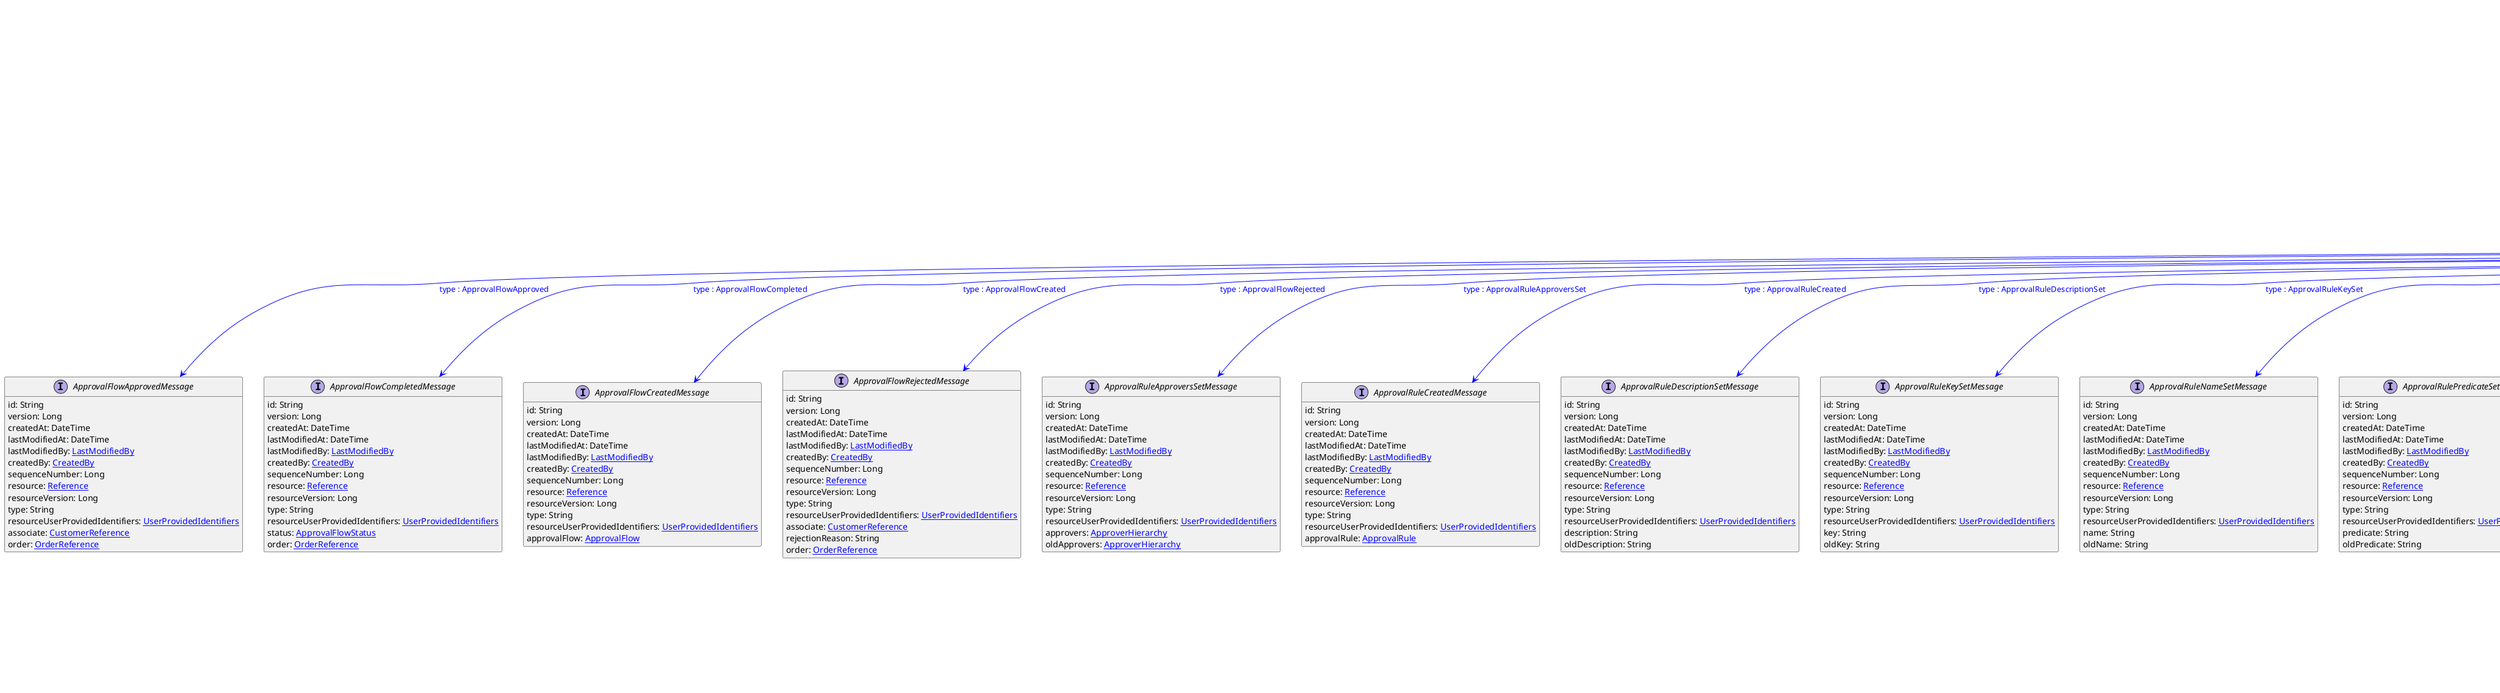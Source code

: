 @startuml

hide empty fields
hide empty methods
legend
|= |= line |
|<back:black>   </back>| inheritance |
|<back:green>   </back>| property reference |
|<back:blue>   </back>| discriminated class |
endlegend
interface Message [[Message.svg]] extends BaseResource {
    id: String
    version: Long
    createdAt: DateTime
    lastModifiedAt: DateTime
    lastModifiedBy: [[LastModifiedBy.svg LastModifiedBy]]
    createdBy: [[CreatedBy.svg CreatedBy]]
    sequenceNumber: Long
    resource: [[Reference.svg Reference]]
    resourceVersion: Long
    type: String
    resourceUserProvidedIdentifiers: [[UserProvidedIdentifiers.svg UserProvidedIdentifiers]]
}
interface BaseResource [[BaseResource.svg]]  {
    id: String
    version: Long
    createdAt: DateTime
    lastModifiedAt: DateTime
}

interface ApprovalFlowApprovedMessage [[ApprovalFlowApprovedMessage.svg]]  {
    id: String
    version: Long
    createdAt: DateTime
    lastModifiedAt: DateTime
    lastModifiedBy: [[LastModifiedBy.svg LastModifiedBy]]
    createdBy: [[CreatedBy.svg CreatedBy]]
    sequenceNumber: Long
    resource: [[Reference.svg Reference]]
    resourceVersion: Long
    type: String
    resourceUserProvidedIdentifiers: [[UserProvidedIdentifiers.svg UserProvidedIdentifiers]]
    associate: [[CustomerReference.svg CustomerReference]]
    order: [[OrderReference.svg OrderReference]]
}
interface ApprovalFlowCompletedMessage [[ApprovalFlowCompletedMessage.svg]]  {
    id: String
    version: Long
    createdAt: DateTime
    lastModifiedAt: DateTime
    lastModifiedBy: [[LastModifiedBy.svg LastModifiedBy]]
    createdBy: [[CreatedBy.svg CreatedBy]]
    sequenceNumber: Long
    resource: [[Reference.svg Reference]]
    resourceVersion: Long
    type: String
    resourceUserProvidedIdentifiers: [[UserProvidedIdentifiers.svg UserProvidedIdentifiers]]
    status: [[ApprovalFlowStatus.svg ApprovalFlowStatus]]
    order: [[OrderReference.svg OrderReference]]
}
interface ApprovalFlowCreatedMessage [[ApprovalFlowCreatedMessage.svg]]  {
    id: String
    version: Long
    createdAt: DateTime
    lastModifiedAt: DateTime
    lastModifiedBy: [[LastModifiedBy.svg LastModifiedBy]]
    createdBy: [[CreatedBy.svg CreatedBy]]
    sequenceNumber: Long
    resource: [[Reference.svg Reference]]
    resourceVersion: Long
    type: String
    resourceUserProvidedIdentifiers: [[UserProvidedIdentifiers.svg UserProvidedIdentifiers]]
    approvalFlow: [[ApprovalFlow.svg ApprovalFlow]]
}
interface ApprovalFlowRejectedMessage [[ApprovalFlowRejectedMessage.svg]]  {
    id: String
    version: Long
    createdAt: DateTime
    lastModifiedAt: DateTime
    lastModifiedBy: [[LastModifiedBy.svg LastModifiedBy]]
    createdBy: [[CreatedBy.svg CreatedBy]]
    sequenceNumber: Long
    resource: [[Reference.svg Reference]]
    resourceVersion: Long
    type: String
    resourceUserProvidedIdentifiers: [[UserProvidedIdentifiers.svg UserProvidedIdentifiers]]
    associate: [[CustomerReference.svg CustomerReference]]
    rejectionReason: String
    order: [[OrderReference.svg OrderReference]]
}
interface ApprovalRuleApproversSetMessage [[ApprovalRuleApproversSetMessage.svg]]  {
    id: String
    version: Long
    createdAt: DateTime
    lastModifiedAt: DateTime
    lastModifiedBy: [[LastModifiedBy.svg LastModifiedBy]]
    createdBy: [[CreatedBy.svg CreatedBy]]
    sequenceNumber: Long
    resource: [[Reference.svg Reference]]
    resourceVersion: Long
    type: String
    resourceUserProvidedIdentifiers: [[UserProvidedIdentifiers.svg UserProvidedIdentifiers]]
    approvers: [[ApproverHierarchy.svg ApproverHierarchy]]
    oldApprovers: [[ApproverHierarchy.svg ApproverHierarchy]]
}
interface ApprovalRuleCreatedMessage [[ApprovalRuleCreatedMessage.svg]]  {
    id: String
    version: Long
    createdAt: DateTime
    lastModifiedAt: DateTime
    lastModifiedBy: [[LastModifiedBy.svg LastModifiedBy]]
    createdBy: [[CreatedBy.svg CreatedBy]]
    sequenceNumber: Long
    resource: [[Reference.svg Reference]]
    resourceVersion: Long
    type: String
    resourceUserProvidedIdentifiers: [[UserProvidedIdentifiers.svg UserProvidedIdentifiers]]
    approvalRule: [[ApprovalRule.svg ApprovalRule]]
}
interface ApprovalRuleDescriptionSetMessage [[ApprovalRuleDescriptionSetMessage.svg]]  {
    id: String
    version: Long
    createdAt: DateTime
    lastModifiedAt: DateTime
    lastModifiedBy: [[LastModifiedBy.svg LastModifiedBy]]
    createdBy: [[CreatedBy.svg CreatedBy]]
    sequenceNumber: Long
    resource: [[Reference.svg Reference]]
    resourceVersion: Long
    type: String
    resourceUserProvidedIdentifiers: [[UserProvidedIdentifiers.svg UserProvidedIdentifiers]]
    description: String
    oldDescription: String
}
interface ApprovalRuleKeySetMessage [[ApprovalRuleKeySetMessage.svg]]  {
    id: String
    version: Long
    createdAt: DateTime
    lastModifiedAt: DateTime
    lastModifiedBy: [[LastModifiedBy.svg LastModifiedBy]]
    createdBy: [[CreatedBy.svg CreatedBy]]
    sequenceNumber: Long
    resource: [[Reference.svg Reference]]
    resourceVersion: Long
    type: String
    resourceUserProvidedIdentifiers: [[UserProvidedIdentifiers.svg UserProvidedIdentifiers]]
    key: String
    oldKey: String
}
interface ApprovalRuleNameSetMessage [[ApprovalRuleNameSetMessage.svg]]  {
    id: String
    version: Long
    createdAt: DateTime
    lastModifiedAt: DateTime
    lastModifiedBy: [[LastModifiedBy.svg LastModifiedBy]]
    createdBy: [[CreatedBy.svg CreatedBy]]
    sequenceNumber: Long
    resource: [[Reference.svg Reference]]
    resourceVersion: Long
    type: String
    resourceUserProvidedIdentifiers: [[UserProvidedIdentifiers.svg UserProvidedIdentifiers]]
    name: String
    oldName: String
}
interface ApprovalRulePredicateSetMessage [[ApprovalRulePredicateSetMessage.svg]]  {
    id: String
    version: Long
    createdAt: DateTime
    lastModifiedAt: DateTime
    lastModifiedBy: [[LastModifiedBy.svg LastModifiedBy]]
    createdBy: [[CreatedBy.svg CreatedBy]]
    sequenceNumber: Long
    resource: [[Reference.svg Reference]]
    resourceVersion: Long
    type: String
    resourceUserProvidedIdentifiers: [[UserProvidedIdentifiers.svg UserProvidedIdentifiers]]
    predicate: String
    oldPredicate: String
}
interface ApprovalRuleRequestersSetMessage [[ApprovalRuleRequestersSetMessage.svg]]  {
    id: String
    version: Long
    createdAt: DateTime
    lastModifiedAt: DateTime
    lastModifiedBy: [[LastModifiedBy.svg LastModifiedBy]]
    createdBy: [[CreatedBy.svg CreatedBy]]
    sequenceNumber: Long
    resource: [[Reference.svg Reference]]
    resourceVersion: Long
    type: String
    resourceUserProvidedIdentifiers: [[UserProvidedIdentifiers.svg UserProvidedIdentifiers]]
    requesters: [[RuleRequester.svg List<RuleRequester>]]
    oldRequesters: [[RuleRequester.svg List<RuleRequester>]]
}
interface ApprovalRuleStatusSetMessage [[ApprovalRuleStatusSetMessage.svg]]  {
    id: String
    version: Long
    createdAt: DateTime
    lastModifiedAt: DateTime
    lastModifiedBy: [[LastModifiedBy.svg LastModifiedBy]]
    createdBy: [[CreatedBy.svg CreatedBy]]
    sequenceNumber: Long
    resource: [[Reference.svg Reference]]
    resourceVersion: Long
    type: String
    resourceUserProvidedIdentifiers: [[UserProvidedIdentifiers.svg UserProvidedIdentifiers]]
    status: [[ApprovalRuleStatus.svg ApprovalRuleStatus]]
    oldStatus: [[ApprovalRuleStatus.svg ApprovalRuleStatus]]
}
interface AssociateRoleBuyerAssignableChangedMessage [[AssociateRoleBuyerAssignableChangedMessage.svg]]  {
    id: String
    version: Long
    createdAt: DateTime
    lastModifiedAt: DateTime
    lastModifiedBy: [[LastModifiedBy.svg LastModifiedBy]]
    createdBy: [[CreatedBy.svg CreatedBy]]
    sequenceNumber: Long
    resource: [[Reference.svg Reference]]
    resourceVersion: Long
    type: String
    resourceUserProvidedIdentifiers: [[UserProvidedIdentifiers.svg UserProvidedIdentifiers]]
    buyerAssignable: Boolean
}
interface AssociateRoleCreatedMessage [[AssociateRoleCreatedMessage.svg]]  {
    id: String
    version: Long
    createdAt: DateTime
    lastModifiedAt: DateTime
    lastModifiedBy: [[LastModifiedBy.svg LastModifiedBy]]
    createdBy: [[CreatedBy.svg CreatedBy]]
    sequenceNumber: Long
    resource: [[Reference.svg Reference]]
    resourceVersion: Long
    type: String
    resourceUserProvidedIdentifiers: [[UserProvidedIdentifiers.svg UserProvidedIdentifiers]]
    associateRole: [[AssociateRole.svg AssociateRole]]
}
interface AssociateRoleDeletedMessage [[AssociateRoleDeletedMessage.svg]]  {
    id: String
    version: Long
    createdAt: DateTime
    lastModifiedAt: DateTime
    lastModifiedBy: [[LastModifiedBy.svg LastModifiedBy]]
    createdBy: [[CreatedBy.svg CreatedBy]]
    sequenceNumber: Long
    resource: [[Reference.svg Reference]]
    resourceVersion: Long
    type: String
    resourceUserProvidedIdentifiers: [[UserProvidedIdentifiers.svg UserProvidedIdentifiers]]
}
interface AssociateRoleNameSetMessage [[AssociateRoleNameSetMessage.svg]]  {
    id: String
    version: Long
    createdAt: DateTime
    lastModifiedAt: DateTime
    lastModifiedBy: [[LastModifiedBy.svg LastModifiedBy]]
    createdBy: [[CreatedBy.svg CreatedBy]]
    sequenceNumber: Long
    resource: [[Reference.svg Reference]]
    resourceVersion: Long
    type: String
    resourceUserProvidedIdentifiers: [[UserProvidedIdentifiers.svg UserProvidedIdentifiers]]
    name: String
}
interface AssociateRolePermissionAddedMessage [[AssociateRolePermissionAddedMessage.svg]]  {
    id: String
    version: Long
    createdAt: DateTime
    lastModifiedAt: DateTime
    lastModifiedBy: [[LastModifiedBy.svg LastModifiedBy]]
    createdBy: [[CreatedBy.svg CreatedBy]]
    sequenceNumber: Long
    resource: [[Reference.svg Reference]]
    resourceVersion: Long
    type: String
    resourceUserProvidedIdentifiers: [[UserProvidedIdentifiers.svg UserProvidedIdentifiers]]
    permission: [[Permission.svg Permission]]
}
interface AssociateRolePermissionRemovedMessage [[AssociateRolePermissionRemovedMessage.svg]]  {
    id: String
    version: Long
    createdAt: DateTime
    lastModifiedAt: DateTime
    lastModifiedBy: [[LastModifiedBy.svg LastModifiedBy]]
    createdBy: [[CreatedBy.svg CreatedBy]]
    sequenceNumber: Long
    resource: [[Reference.svg Reference]]
    resourceVersion: Long
    type: String
    resourceUserProvidedIdentifiers: [[UserProvidedIdentifiers.svg UserProvidedIdentifiers]]
    permission: [[Permission.svg Permission]]
}
interface AssociateRolePermissionsSetMessage [[AssociateRolePermissionsSetMessage.svg]]  {
    id: String
    version: Long
    createdAt: DateTime
    lastModifiedAt: DateTime
    lastModifiedBy: [[LastModifiedBy.svg LastModifiedBy]]
    createdBy: [[CreatedBy.svg CreatedBy]]
    sequenceNumber: Long
    resource: [[Reference.svg Reference]]
    resourceVersion: Long
    type: String
    resourceUserProvidedIdentifiers: [[UserProvidedIdentifiers.svg UserProvidedIdentifiers]]
    permissions: [[Permission.svg List<Permission>]]
}
interface BusinessUnitAddressAddedMessage [[BusinessUnitAddressAddedMessage.svg]]  {
    id: String
    version: Long
    createdAt: DateTime
    lastModifiedAt: DateTime
    lastModifiedBy: [[LastModifiedBy.svg LastModifiedBy]]
    createdBy: [[CreatedBy.svg CreatedBy]]
    sequenceNumber: Long
    resource: [[Reference.svg Reference]]
    resourceVersion: Long
    type: String
    resourceUserProvidedIdentifiers: [[UserProvidedIdentifiers.svg UserProvidedIdentifiers]]
    address: [[Address.svg Address]]
}
interface BusinessUnitAddressChangedMessage [[BusinessUnitAddressChangedMessage.svg]]  {
    id: String
    version: Long
    createdAt: DateTime
    lastModifiedAt: DateTime
    lastModifiedBy: [[LastModifiedBy.svg LastModifiedBy]]
    createdBy: [[CreatedBy.svg CreatedBy]]
    sequenceNumber: Long
    resource: [[Reference.svg Reference]]
    resourceVersion: Long
    type: String
    resourceUserProvidedIdentifiers: [[UserProvidedIdentifiers.svg UserProvidedIdentifiers]]
    address: [[Address.svg Address]]
}
interface BusinessUnitAddressCustomFieldAddedMessage [[BusinessUnitAddressCustomFieldAddedMessage.svg]]  {
    id: String
    version: Long
    createdAt: DateTime
    lastModifiedAt: DateTime
    lastModifiedBy: [[LastModifiedBy.svg LastModifiedBy]]
    createdBy: [[CreatedBy.svg CreatedBy]]
    sequenceNumber: Long
    resource: [[Reference.svg Reference]]
    resourceVersion: Long
    type: String
    resourceUserProvidedIdentifiers: [[UserProvidedIdentifiers.svg UserProvidedIdentifiers]]
    name: String
    value: [[Object.svg Object]]
    addressId: String
}
interface BusinessUnitAddressCustomFieldChangedMessage [[BusinessUnitAddressCustomFieldChangedMessage.svg]]  {
    id: String
    version: Long
    createdAt: DateTime
    lastModifiedAt: DateTime
    lastModifiedBy: [[LastModifiedBy.svg LastModifiedBy]]
    createdBy: [[CreatedBy.svg CreatedBy]]
    sequenceNumber: Long
    resource: [[Reference.svg Reference]]
    resourceVersion: Long
    type: String
    resourceUserProvidedIdentifiers: [[UserProvidedIdentifiers.svg UserProvidedIdentifiers]]
    name: String
    value: [[Object.svg Object]]
    oldValue: [[Object.svg Object]]
    addressId: String
}
interface BusinessUnitAddressCustomFieldRemovedMessage [[BusinessUnitAddressCustomFieldRemovedMessage.svg]]  {
    id: String
    version: Long
    createdAt: DateTime
    lastModifiedAt: DateTime
    lastModifiedBy: [[LastModifiedBy.svg LastModifiedBy]]
    createdBy: [[CreatedBy.svg CreatedBy]]
    sequenceNumber: Long
    resource: [[Reference.svg Reference]]
    resourceVersion: Long
    type: String
    resourceUserProvidedIdentifiers: [[UserProvidedIdentifiers.svg UserProvidedIdentifiers]]
    name: String
    addressId: String
}
interface BusinessUnitAddressCustomTypeRemovedMessage [[BusinessUnitAddressCustomTypeRemovedMessage.svg]]  {
    id: String
    version: Long
    createdAt: DateTime
    lastModifiedAt: DateTime
    lastModifiedBy: [[LastModifiedBy.svg LastModifiedBy]]
    createdBy: [[CreatedBy.svg CreatedBy]]
    sequenceNumber: Long
    resource: [[Reference.svg Reference]]
    resourceVersion: Long
    type: String
    resourceUserProvidedIdentifiers: [[UserProvidedIdentifiers.svg UserProvidedIdentifiers]]
    oldTypeId: String
    addressId: String
}
interface BusinessUnitAddressCustomTypeSetMessage [[BusinessUnitAddressCustomTypeSetMessage.svg]]  {
    id: String
    version: Long
    createdAt: DateTime
    lastModifiedAt: DateTime
    lastModifiedBy: [[LastModifiedBy.svg LastModifiedBy]]
    createdBy: [[CreatedBy.svg CreatedBy]]
    sequenceNumber: Long
    resource: [[Reference.svg Reference]]
    resourceVersion: Long
    type: String
    resourceUserProvidedIdentifiers: [[UserProvidedIdentifiers.svg UserProvidedIdentifiers]]
    customFields: [[CustomFields.svg CustomFields]]
    oldTypeId: String
    addressId: String
}
interface BusinessUnitAddressRemovedMessage [[BusinessUnitAddressRemovedMessage.svg]]  {
    id: String
    version: Long
    createdAt: DateTime
    lastModifiedAt: DateTime
    lastModifiedBy: [[LastModifiedBy.svg LastModifiedBy]]
    createdBy: [[CreatedBy.svg CreatedBy]]
    sequenceNumber: Long
    resource: [[Reference.svg Reference]]
    resourceVersion: Long
    type: String
    resourceUserProvidedIdentifiers: [[UserProvidedIdentifiers.svg UserProvidedIdentifiers]]
    address: [[Address.svg Address]]
}
interface BusinessUnitApprovalRuleModeChangedMessage [[BusinessUnitApprovalRuleModeChangedMessage.svg]]  {
    id: String
    version: Long
    createdAt: DateTime
    lastModifiedAt: DateTime
    lastModifiedBy: [[LastModifiedBy.svg LastModifiedBy]]
    createdBy: [[CreatedBy.svg CreatedBy]]
    sequenceNumber: Long
    resource: [[Reference.svg Reference]]
    resourceVersion: Long
    type: String
    resourceUserProvidedIdentifiers: [[UserProvidedIdentifiers.svg UserProvidedIdentifiers]]
    approvalRuleMode: [[BusinessUnitApprovalRuleMode.svg BusinessUnitApprovalRuleMode]]
    oldApprovalRuleMode: [[BusinessUnitApprovalRuleMode.svg BusinessUnitApprovalRuleMode]]
}
interface BusinessUnitAssociateAddedMessage [[BusinessUnitAssociateAddedMessage.svg]]  {
    id: String
    version: Long
    createdAt: DateTime
    lastModifiedAt: DateTime
    lastModifiedBy: [[LastModifiedBy.svg LastModifiedBy]]
    createdBy: [[CreatedBy.svg CreatedBy]]
    sequenceNumber: Long
    resource: [[Reference.svg Reference]]
    resourceVersion: Long
    type: String
    resourceUserProvidedIdentifiers: [[UserProvidedIdentifiers.svg UserProvidedIdentifiers]]
    associate: [[Associate.svg Associate]]
}
interface BusinessUnitAssociateChangedMessage [[BusinessUnitAssociateChangedMessage.svg]]  {
    id: String
    version: Long
    createdAt: DateTime
    lastModifiedAt: DateTime
    lastModifiedBy: [[LastModifiedBy.svg LastModifiedBy]]
    createdBy: [[CreatedBy.svg CreatedBy]]
    sequenceNumber: Long
    resource: [[Reference.svg Reference]]
    resourceVersion: Long
    type: String
    resourceUserProvidedIdentifiers: [[UserProvidedIdentifiers.svg UserProvidedIdentifiers]]
    associate: [[Associate.svg Associate]]
}
interface BusinessUnitAssociateModeChangedMessage [[BusinessUnitAssociateModeChangedMessage.svg]]  {
    id: String
    version: Long
    createdAt: DateTime
    lastModifiedAt: DateTime
    lastModifiedBy: [[LastModifiedBy.svg LastModifiedBy]]
    createdBy: [[CreatedBy.svg CreatedBy]]
    sequenceNumber: Long
    resource: [[Reference.svg Reference]]
    resourceVersion: Long
    type: String
    resourceUserProvidedIdentifiers: [[UserProvidedIdentifiers.svg UserProvidedIdentifiers]]
    associateMode: [[BusinessUnitAssociateMode.svg BusinessUnitAssociateMode]]
    oldAssociateMode: [[BusinessUnitAssociateMode.svg BusinessUnitAssociateMode]]
}
interface BusinessUnitAssociateRemovedMessage [[BusinessUnitAssociateRemovedMessage.svg]]  {
    id: String
    version: Long
    createdAt: DateTime
    lastModifiedAt: DateTime
    lastModifiedBy: [[LastModifiedBy.svg LastModifiedBy]]
    createdBy: [[CreatedBy.svg CreatedBy]]
    sequenceNumber: Long
    resource: [[Reference.svg Reference]]
    resourceVersion: Long
    type: String
    resourceUserProvidedIdentifiers: [[UserProvidedIdentifiers.svg UserProvidedIdentifiers]]
    associate: [[Associate.svg Associate]]
}
interface BusinessUnitAssociatesSetMessage [[BusinessUnitAssociatesSetMessage.svg]]  {
    id: String
    version: Long
    createdAt: DateTime
    lastModifiedAt: DateTime
    lastModifiedBy: [[LastModifiedBy.svg LastModifiedBy]]
    createdBy: [[CreatedBy.svg CreatedBy]]
    sequenceNumber: Long
    resource: [[Reference.svg Reference]]
    resourceVersion: Long
    type: String
    resourceUserProvidedIdentifiers: [[UserProvidedIdentifiers.svg UserProvidedIdentifiers]]
    associates: [[Associate.svg List<Associate>]]
}
interface BusinessUnitBillingAddressAddedMessage [[BusinessUnitBillingAddressAddedMessage.svg]]  {
    id: String
    version: Long
    createdAt: DateTime
    lastModifiedAt: DateTime
    lastModifiedBy: [[LastModifiedBy.svg LastModifiedBy]]
    createdBy: [[CreatedBy.svg CreatedBy]]
    sequenceNumber: Long
    resource: [[Reference.svg Reference]]
    resourceVersion: Long
    type: String
    resourceUserProvidedIdentifiers: [[UserProvidedIdentifiers.svg UserProvidedIdentifiers]]
    address: [[Address.svg Address]]
}
interface BusinessUnitBillingAddressRemovedMessage [[BusinessUnitBillingAddressRemovedMessage.svg]]  {
    id: String
    version: Long
    createdAt: DateTime
    lastModifiedAt: DateTime
    lastModifiedBy: [[LastModifiedBy.svg LastModifiedBy]]
    createdBy: [[CreatedBy.svg CreatedBy]]
    sequenceNumber: Long
    resource: [[Reference.svg Reference]]
    resourceVersion: Long
    type: String
    resourceUserProvidedIdentifiers: [[UserProvidedIdentifiers.svg UserProvidedIdentifiers]]
    address: [[Address.svg Address]]
}
interface BusinessUnitContactEmailSetMessage [[BusinessUnitContactEmailSetMessage.svg]]  {
    id: String
    version: Long
    createdAt: DateTime
    lastModifiedAt: DateTime
    lastModifiedBy: [[LastModifiedBy.svg LastModifiedBy]]
    createdBy: [[CreatedBy.svg CreatedBy]]
    sequenceNumber: Long
    resource: [[Reference.svg Reference]]
    resourceVersion: Long
    type: String
    resourceUserProvidedIdentifiers: [[UserProvidedIdentifiers.svg UserProvidedIdentifiers]]
    contactEmail: String
}
interface BusinessUnitCreatedMessage [[BusinessUnitCreatedMessage.svg]]  {
    id: String
    version: Long
    createdAt: DateTime
    lastModifiedAt: DateTime
    lastModifiedBy: [[LastModifiedBy.svg LastModifiedBy]]
    createdBy: [[CreatedBy.svg CreatedBy]]
    sequenceNumber: Long
    resource: [[Reference.svg Reference]]
    resourceVersion: Long
    type: String
    resourceUserProvidedIdentifiers: [[UserProvidedIdentifiers.svg UserProvidedIdentifiers]]
    businessUnit: [[BusinessUnit.svg BusinessUnit]]
}
interface BusinessUnitCustomFieldAddedMessage [[BusinessUnitCustomFieldAddedMessage.svg]]  {
    id: String
    version: Long
    createdAt: DateTime
    lastModifiedAt: DateTime
    lastModifiedBy: [[LastModifiedBy.svg LastModifiedBy]]
    createdBy: [[CreatedBy.svg CreatedBy]]
    sequenceNumber: Long
    resource: [[Reference.svg Reference]]
    resourceVersion: Long
    type: String
    resourceUserProvidedIdentifiers: [[UserProvidedIdentifiers.svg UserProvidedIdentifiers]]
    name: String
    value: [[Object.svg Object]]
}
interface BusinessUnitCustomFieldChangedMessage [[BusinessUnitCustomFieldChangedMessage.svg]]  {
    id: String
    version: Long
    createdAt: DateTime
    lastModifiedAt: DateTime
    lastModifiedBy: [[LastModifiedBy.svg LastModifiedBy]]
    createdBy: [[CreatedBy.svg CreatedBy]]
    sequenceNumber: Long
    resource: [[Reference.svg Reference]]
    resourceVersion: Long
    type: String
    resourceUserProvidedIdentifiers: [[UserProvidedIdentifiers.svg UserProvidedIdentifiers]]
    name: String
    value: [[Object.svg Object]]
    oldValue: [[Object.svg Object]]
}
interface BusinessUnitCustomFieldRemovedMessage [[BusinessUnitCustomFieldRemovedMessage.svg]]  {
    id: String
    version: Long
    createdAt: DateTime
    lastModifiedAt: DateTime
    lastModifiedBy: [[LastModifiedBy.svg LastModifiedBy]]
    createdBy: [[CreatedBy.svg CreatedBy]]
    sequenceNumber: Long
    resource: [[Reference.svg Reference]]
    resourceVersion: Long
    type: String
    resourceUserProvidedIdentifiers: [[UserProvidedIdentifiers.svg UserProvidedIdentifiers]]
    name: String
}
interface BusinessUnitCustomTypeRemovedMessage [[BusinessUnitCustomTypeRemovedMessage.svg]]  {
    id: String
    version: Long
    createdAt: DateTime
    lastModifiedAt: DateTime
    lastModifiedBy: [[LastModifiedBy.svg LastModifiedBy]]
    createdBy: [[CreatedBy.svg CreatedBy]]
    sequenceNumber: Long
    resource: [[Reference.svg Reference]]
    resourceVersion: Long
    type: String
    resourceUserProvidedIdentifiers: [[UserProvidedIdentifiers.svg UserProvidedIdentifiers]]
    oldTypeId: String
}
interface BusinessUnitCustomTypeSetMessage [[BusinessUnitCustomTypeSetMessage.svg]]  {
    id: String
    version: Long
    createdAt: DateTime
    lastModifiedAt: DateTime
    lastModifiedBy: [[LastModifiedBy.svg LastModifiedBy]]
    createdBy: [[CreatedBy.svg CreatedBy]]
    sequenceNumber: Long
    resource: [[Reference.svg Reference]]
    resourceVersion: Long
    type: String
    resourceUserProvidedIdentifiers: [[UserProvidedIdentifiers.svg UserProvidedIdentifiers]]
    customFields: [[CustomFields.svg CustomFields]]
    oldTypeId: String
}
interface BusinessUnitDefaultBillingAddressSetMessage [[BusinessUnitDefaultBillingAddressSetMessage.svg]]  {
    id: String
    version: Long
    createdAt: DateTime
    lastModifiedAt: DateTime
    lastModifiedBy: [[LastModifiedBy.svg LastModifiedBy]]
    createdBy: [[CreatedBy.svg CreatedBy]]
    sequenceNumber: Long
    resource: [[Reference.svg Reference]]
    resourceVersion: Long
    type: String
    resourceUserProvidedIdentifiers: [[UserProvidedIdentifiers.svg UserProvidedIdentifiers]]
    address: [[Address.svg Address]]
}
interface BusinessUnitDefaultShippingAddressSetMessage [[BusinessUnitDefaultShippingAddressSetMessage.svg]]  {
    id: String
    version: Long
    createdAt: DateTime
    lastModifiedAt: DateTime
    lastModifiedBy: [[LastModifiedBy.svg LastModifiedBy]]
    createdBy: [[CreatedBy.svg CreatedBy]]
    sequenceNumber: Long
    resource: [[Reference.svg Reference]]
    resourceVersion: Long
    type: String
    resourceUserProvidedIdentifiers: [[UserProvidedIdentifiers.svg UserProvidedIdentifiers]]
    address: [[Address.svg Address]]
}
interface BusinessUnitDeletedMessage [[BusinessUnitDeletedMessage.svg]]  {
    id: String
    version: Long
    createdAt: DateTime
    lastModifiedAt: DateTime
    lastModifiedBy: [[LastModifiedBy.svg LastModifiedBy]]
    createdBy: [[CreatedBy.svg CreatedBy]]
    sequenceNumber: Long
    resource: [[Reference.svg Reference]]
    resourceVersion: Long
    type: String
    resourceUserProvidedIdentifiers: [[UserProvidedIdentifiers.svg UserProvidedIdentifiers]]
}
interface BusinessUnitNameChangedMessage [[BusinessUnitNameChangedMessage.svg]]  {
    id: String
    version: Long
    createdAt: DateTime
    lastModifiedAt: DateTime
    lastModifiedBy: [[LastModifiedBy.svg LastModifiedBy]]
    createdBy: [[CreatedBy.svg CreatedBy]]
    sequenceNumber: Long
    resource: [[Reference.svg Reference]]
    resourceVersion: Long
    type: String
    resourceUserProvidedIdentifiers: [[UserProvidedIdentifiers.svg UserProvidedIdentifiers]]
    name: String
}
interface BusinessUnitParentChangedMessage [[BusinessUnitParentChangedMessage.svg]]  {
    id: String
    version: Long
    createdAt: DateTime
    lastModifiedAt: DateTime
    lastModifiedBy: [[LastModifiedBy.svg LastModifiedBy]]
    createdBy: [[CreatedBy.svg CreatedBy]]
    sequenceNumber: Long
    resource: [[Reference.svg Reference]]
    resourceVersion: Long
    type: String
    resourceUserProvidedIdentifiers: [[UserProvidedIdentifiers.svg UserProvidedIdentifiers]]
    oldParentUnit: [[BusinessUnitKeyReference.svg BusinessUnitKeyReference]]
    newParentUnit: [[BusinessUnitKeyReference.svg BusinessUnitKeyReference]]
}
interface BusinessUnitShippingAddressAddedMessage [[BusinessUnitShippingAddressAddedMessage.svg]]  {
    id: String
    version: Long
    createdAt: DateTime
    lastModifiedAt: DateTime
    lastModifiedBy: [[LastModifiedBy.svg LastModifiedBy]]
    createdBy: [[CreatedBy.svg CreatedBy]]
    sequenceNumber: Long
    resource: [[Reference.svg Reference]]
    resourceVersion: Long
    type: String
    resourceUserProvidedIdentifiers: [[UserProvidedIdentifiers.svg UserProvidedIdentifiers]]
    address: [[Address.svg Address]]
}
interface BusinessUnitShippingAddressRemovedMessage [[BusinessUnitShippingAddressRemovedMessage.svg]]  {
    id: String
    version: Long
    createdAt: DateTime
    lastModifiedAt: DateTime
    lastModifiedBy: [[LastModifiedBy.svg LastModifiedBy]]
    createdBy: [[CreatedBy.svg CreatedBy]]
    sequenceNumber: Long
    resource: [[Reference.svg Reference]]
    resourceVersion: Long
    type: String
    resourceUserProvidedIdentifiers: [[UserProvidedIdentifiers.svg UserProvidedIdentifiers]]
    address: [[Address.svg Address]]
}
interface BusinessUnitStatusChangedMessage [[BusinessUnitStatusChangedMessage.svg]]  {
    id: String
    version: Long
    createdAt: DateTime
    lastModifiedAt: DateTime
    lastModifiedBy: [[LastModifiedBy.svg LastModifiedBy]]
    createdBy: [[CreatedBy.svg CreatedBy]]
    sequenceNumber: Long
    resource: [[Reference.svg Reference]]
    resourceVersion: Long
    type: String
    resourceUserProvidedIdentifiers: [[UserProvidedIdentifiers.svg UserProvidedIdentifiers]]
    active: [[BusinessUnitStatus.svg BusinessUnitStatus]]
}
interface BusinessUnitStoreAddedMessage [[BusinessUnitStoreAddedMessage.svg]]  {
    id: String
    version: Long
    createdAt: DateTime
    lastModifiedAt: DateTime
    lastModifiedBy: [[LastModifiedBy.svg LastModifiedBy]]
    createdBy: [[CreatedBy.svg CreatedBy]]
    sequenceNumber: Long
    resource: [[Reference.svg Reference]]
    resourceVersion: Long
    type: String
    resourceUserProvidedIdentifiers: [[UserProvidedIdentifiers.svg UserProvidedIdentifiers]]
    store: [[StoreKeyReference.svg StoreKeyReference]]
}
interface BusinessUnitStoreModeChangedMessage [[BusinessUnitStoreModeChangedMessage.svg]]  {
    id: String
    version: Long
    createdAt: DateTime
    lastModifiedAt: DateTime
    lastModifiedBy: [[LastModifiedBy.svg LastModifiedBy]]
    createdBy: [[CreatedBy.svg CreatedBy]]
    sequenceNumber: Long
    resource: [[Reference.svg Reference]]
    resourceVersion: Long
    type: String
    resourceUserProvidedIdentifiers: [[UserProvidedIdentifiers.svg UserProvidedIdentifiers]]
    stores: [[StoreKeyReference.svg List<StoreKeyReference>]]
    storeMode: [[BusinessUnitStoreMode.svg BusinessUnitStoreMode]]
    oldStores: [[StoreKeyReference.svg List<StoreKeyReference>]]
    oldStoreMode: [[BusinessUnitStoreMode.svg BusinessUnitStoreMode]]
}
interface BusinessUnitStoreRemovedMessage [[BusinessUnitStoreRemovedMessage.svg]]  {
    id: String
    version: Long
    createdAt: DateTime
    lastModifiedAt: DateTime
    lastModifiedBy: [[LastModifiedBy.svg LastModifiedBy]]
    createdBy: [[CreatedBy.svg CreatedBy]]
    sequenceNumber: Long
    resource: [[Reference.svg Reference]]
    resourceVersion: Long
    type: String
    resourceUserProvidedIdentifiers: [[UserProvidedIdentifiers.svg UserProvidedIdentifiers]]
    store: [[StoreKeyReference.svg StoreKeyReference]]
}
interface BusinessUnitStoresSetMessage [[BusinessUnitStoresSetMessage.svg]]  {
    id: String
    version: Long
    createdAt: DateTime
    lastModifiedAt: DateTime
    lastModifiedBy: [[LastModifiedBy.svg LastModifiedBy]]
    createdBy: [[CreatedBy.svg CreatedBy]]
    sequenceNumber: Long
    resource: [[Reference.svg Reference]]
    resourceVersion: Long
    type: String
    resourceUserProvidedIdentifiers: [[UserProvidedIdentifiers.svg UserProvidedIdentifiers]]
    stores: [[StoreKeyReference.svg List<StoreKeyReference>]]
}
interface BusinessUnitTopLevelUnitSetMessage [[BusinessUnitTopLevelUnitSetMessage.svg]]  {
    id: String
    version: Long
    createdAt: DateTime
    lastModifiedAt: DateTime
    lastModifiedBy: [[LastModifiedBy.svg LastModifiedBy]]
    createdBy: [[CreatedBy.svg CreatedBy]]
    sequenceNumber: Long
    resource: [[Reference.svg Reference]]
    resourceVersion: Long
    type: String
    resourceUserProvidedIdentifiers: [[UserProvidedIdentifiers.svg UserProvidedIdentifiers]]
    topLevelUnit: [[BusinessUnitKeyReference.svg BusinessUnitKeyReference]]
    oldTopLevelUnit: [[BusinessUnitKeyReference.svg BusinessUnitKeyReference]]
}
interface BusinessUnitTypeSetMessage [[BusinessUnitTypeSetMessage.svg]]  {
    id: String
    version: Long
    createdAt: DateTime
    lastModifiedAt: DateTime
    lastModifiedBy: [[LastModifiedBy.svg LastModifiedBy]]
    createdBy: [[CreatedBy.svg CreatedBy]]
    sequenceNumber: Long
    resource: [[Reference.svg Reference]]
    resourceVersion: Long
    type: String
    resourceUserProvidedIdentifiers: [[UserProvidedIdentifiers.svg UserProvidedIdentifiers]]
    parentUnit: [[BusinessUnitKeyReference.svg BusinessUnitKeyReference]]
    oldParentUnit: [[BusinessUnitKeyReference.svg BusinessUnitKeyReference]]
    unitType: [[BusinessUnitType.svg BusinessUnitType]]
    oldUnitType: [[BusinessUnitType.svg BusinessUnitType]]
}
interface CartDiscountCreatedMessage [[CartDiscountCreatedMessage.svg]]  {
    id: String
    version: Long
    createdAt: DateTime
    lastModifiedAt: DateTime
    lastModifiedBy: [[LastModifiedBy.svg LastModifiedBy]]
    createdBy: [[CreatedBy.svg CreatedBy]]
    sequenceNumber: Long
    resource: [[Reference.svg Reference]]
    resourceVersion: Long
    type: String
    resourceUserProvidedIdentifiers: [[UserProvidedIdentifiers.svg UserProvidedIdentifiers]]
    cartDiscount: [[CartDiscount.svg CartDiscount]]
}
interface CartDiscountDeletedMessage [[CartDiscountDeletedMessage.svg]]  {
    id: String
    version: Long
    createdAt: DateTime
    lastModifiedAt: DateTime
    lastModifiedBy: [[LastModifiedBy.svg LastModifiedBy]]
    createdBy: [[CreatedBy.svg CreatedBy]]
    sequenceNumber: Long
    resource: [[Reference.svg Reference]]
    resourceVersion: Long
    type: String
    resourceUserProvidedIdentifiers: [[UserProvidedIdentifiers.svg UserProvidedIdentifiers]]
}
interface CartDiscountStoreAddedMessage [[CartDiscountStoreAddedMessage.svg]]  {
    id: String
    version: Long
    createdAt: DateTime
    lastModifiedAt: DateTime
    lastModifiedBy: [[LastModifiedBy.svg LastModifiedBy]]
    createdBy: [[CreatedBy.svg CreatedBy]]
    sequenceNumber: Long
    resource: [[Reference.svg Reference]]
    resourceVersion: Long
    type: String
    resourceUserProvidedIdentifiers: [[UserProvidedIdentifiers.svg UserProvidedIdentifiers]]
    store: [[StoreKeyReference.svg StoreKeyReference]]
}
interface CartDiscountStoreRemovedMessage [[CartDiscountStoreRemovedMessage.svg]]  {
    id: String
    version: Long
    createdAt: DateTime
    lastModifiedAt: DateTime
    lastModifiedBy: [[LastModifiedBy.svg LastModifiedBy]]
    createdBy: [[CreatedBy.svg CreatedBy]]
    sequenceNumber: Long
    resource: [[Reference.svg Reference]]
    resourceVersion: Long
    type: String
    resourceUserProvidedIdentifiers: [[UserProvidedIdentifiers.svg UserProvidedIdentifiers]]
    store: [[StoreKeyReference.svg StoreKeyReference]]
}
interface CartDiscountStoresSetMessage [[CartDiscountStoresSetMessage.svg]]  {
    id: String
    version: Long
    createdAt: DateTime
    lastModifiedAt: DateTime
    lastModifiedBy: [[LastModifiedBy.svg LastModifiedBy]]
    createdBy: [[CreatedBy.svg CreatedBy]]
    sequenceNumber: Long
    resource: [[Reference.svg Reference]]
    resourceVersion: Long
    type: String
    resourceUserProvidedIdentifiers: [[UserProvidedIdentifiers.svg UserProvidedIdentifiers]]
    stores: [[StoreKeyReference.svg List<StoreKeyReference>]]
}
interface CartFrozenMessage [[CartFrozenMessage.svg]]  {
    id: String
    version: Long
    createdAt: DateTime
    lastModifiedAt: DateTime
    lastModifiedBy: [[LastModifiedBy.svg LastModifiedBy]]
    createdBy: [[CreatedBy.svg CreatedBy]]
    sequenceNumber: Long
    resource: [[Reference.svg Reference]]
    resourceVersion: Long
    type: String
    resourceUserProvidedIdentifiers: [[UserProvidedIdentifiers.svg UserProvidedIdentifiers]]
}
interface CartUnfrozenMessage [[CartUnfrozenMessage.svg]]  {
    id: String
    version: Long
    createdAt: DateTime
    lastModifiedAt: DateTime
    lastModifiedBy: [[LastModifiedBy.svg LastModifiedBy]]
    createdBy: [[CreatedBy.svg CreatedBy]]
    sequenceNumber: Long
    resource: [[Reference.svg Reference]]
    resourceVersion: Long
    type: String
    resourceUserProvidedIdentifiers: [[UserProvidedIdentifiers.svg UserProvidedIdentifiers]]
}
interface CategoryCreatedMessage [[CategoryCreatedMessage.svg]]  {
    id: String
    version: Long
    createdAt: DateTime
    lastModifiedAt: DateTime
    lastModifiedBy: [[LastModifiedBy.svg LastModifiedBy]]
    createdBy: [[CreatedBy.svg CreatedBy]]
    sequenceNumber: Long
    resource: [[Reference.svg Reference]]
    resourceVersion: Long
    type: String
    resourceUserProvidedIdentifiers: [[UserProvidedIdentifiers.svg UserProvidedIdentifiers]]
    category: [[Category.svg Category]]
}
interface CategorySlugChangedMessage [[CategorySlugChangedMessage.svg]]  {
    id: String
    version: Long
    createdAt: DateTime
    lastModifiedAt: DateTime
    lastModifiedBy: [[LastModifiedBy.svg LastModifiedBy]]
    createdBy: [[CreatedBy.svg CreatedBy]]
    sequenceNumber: Long
    resource: [[Reference.svg Reference]]
    resourceVersion: Long
    type: String
    resourceUserProvidedIdentifiers: [[UserProvidedIdentifiers.svg UserProvidedIdentifiers]]
    slug: [[LocalizedString.svg LocalizedString]]
    oldSlug: [[LocalizedString.svg LocalizedString]]
}
interface CustomLineItemStateTransitionMessage [[CustomLineItemStateTransitionMessage.svg]]  {
    id: String
    version: Long
    createdAt: DateTime
    lastModifiedAt: DateTime
    lastModifiedBy: [[LastModifiedBy.svg LastModifiedBy]]
    createdBy: [[CreatedBy.svg CreatedBy]]
    sequenceNumber: Long
    resource: [[Reference.svg Reference]]
    resourceVersion: Long
    type: String
    resourceUserProvidedIdentifiers: [[UserProvidedIdentifiers.svg UserProvidedIdentifiers]]
    customLineItemId: String
    customLineItemKey: String
    transitionDate: DateTime
    quantity: Long
    fromState: [[StateReference.svg StateReference]]
    toState: [[StateReference.svg StateReference]]
}
interface CustomerAddressAddedMessage [[CustomerAddressAddedMessage.svg]]  {
    id: String
    version: Long
    createdAt: DateTime
    lastModifiedAt: DateTime
    lastModifiedBy: [[LastModifiedBy.svg LastModifiedBy]]
    createdBy: [[CreatedBy.svg CreatedBy]]
    sequenceNumber: Long
    resource: [[Reference.svg Reference]]
    resourceVersion: Long
    type: String
    resourceUserProvidedIdentifiers: [[UserProvidedIdentifiers.svg UserProvidedIdentifiers]]
    address: [[Address.svg Address]]
}
interface CustomerAddressChangedMessage [[CustomerAddressChangedMessage.svg]]  {
    id: String
    version: Long
    createdAt: DateTime
    lastModifiedAt: DateTime
    lastModifiedBy: [[LastModifiedBy.svg LastModifiedBy]]
    createdBy: [[CreatedBy.svg CreatedBy]]
    sequenceNumber: Long
    resource: [[Reference.svg Reference]]
    resourceVersion: Long
    type: String
    resourceUserProvidedIdentifiers: [[UserProvidedIdentifiers.svg UserProvidedIdentifiers]]
    address: [[Address.svg Address]]
}
interface CustomerAddressCustomFieldAddedMessage [[CustomerAddressCustomFieldAddedMessage.svg]]  {
    id: String
    version: Long
    createdAt: DateTime
    lastModifiedAt: DateTime
    lastModifiedBy: [[LastModifiedBy.svg LastModifiedBy]]
    createdBy: [[CreatedBy.svg CreatedBy]]
    sequenceNumber: Long
    resource: [[Reference.svg Reference]]
    resourceVersion: Long
    type: String
    resourceUserProvidedIdentifiers: [[UserProvidedIdentifiers.svg UserProvidedIdentifiers]]
    name: String
    value: [[Object.svg Object]]
    addressId: String
}
interface CustomerAddressCustomFieldChangedMessage [[CustomerAddressCustomFieldChangedMessage.svg]]  {
    id: String
    version: Long
    createdAt: DateTime
    lastModifiedAt: DateTime
    lastModifiedBy: [[LastModifiedBy.svg LastModifiedBy]]
    createdBy: [[CreatedBy.svg CreatedBy]]
    sequenceNumber: Long
    resource: [[Reference.svg Reference]]
    resourceVersion: Long
    type: String
    resourceUserProvidedIdentifiers: [[UserProvidedIdentifiers.svg UserProvidedIdentifiers]]
    name: String
    value: [[Object.svg Object]]
    previousValue: [[Object.svg Object]]
    addressId: String
}
interface CustomerAddressCustomFieldRemovedMessage [[CustomerAddressCustomFieldRemovedMessage.svg]]  {
    id: String
    version: Long
    createdAt: DateTime
    lastModifiedAt: DateTime
    lastModifiedBy: [[LastModifiedBy.svg LastModifiedBy]]
    createdBy: [[CreatedBy.svg CreatedBy]]
    sequenceNumber: Long
    resource: [[Reference.svg Reference]]
    resourceVersion: Long
    type: String
    resourceUserProvidedIdentifiers: [[UserProvidedIdentifiers.svg UserProvidedIdentifiers]]
    name: String
    addressId: String
}
interface CustomerAddressCustomTypeRemovedMessage [[CustomerAddressCustomTypeRemovedMessage.svg]]  {
    id: String
    version: Long
    createdAt: DateTime
    lastModifiedAt: DateTime
    lastModifiedBy: [[LastModifiedBy.svg LastModifiedBy]]
    createdBy: [[CreatedBy.svg CreatedBy]]
    sequenceNumber: Long
    resource: [[Reference.svg Reference]]
    resourceVersion: Long
    type: String
    resourceUserProvidedIdentifiers: [[UserProvidedIdentifiers.svg UserProvidedIdentifiers]]
    previousTypeId: String
    addressId: String
}
interface CustomerAddressCustomTypeSetMessage [[CustomerAddressCustomTypeSetMessage.svg]]  {
    id: String
    version: Long
    createdAt: DateTime
    lastModifiedAt: DateTime
    lastModifiedBy: [[LastModifiedBy.svg LastModifiedBy]]
    createdBy: [[CreatedBy.svg CreatedBy]]
    sequenceNumber: Long
    resource: [[Reference.svg Reference]]
    resourceVersion: Long
    type: String
    resourceUserProvidedIdentifiers: [[UserProvidedIdentifiers.svg UserProvidedIdentifiers]]
    customFields: [[CustomFields.svg CustomFields]]
    previousTypeId: String
    addressId: String
}
interface CustomerAddressRemovedMessage [[CustomerAddressRemovedMessage.svg]]  {
    id: String
    version: Long
    createdAt: DateTime
    lastModifiedAt: DateTime
    lastModifiedBy: [[LastModifiedBy.svg LastModifiedBy]]
    createdBy: [[CreatedBy.svg CreatedBy]]
    sequenceNumber: Long
    resource: [[Reference.svg Reference]]
    resourceVersion: Long
    type: String
    resourceUserProvidedIdentifiers: [[UserProvidedIdentifiers.svg UserProvidedIdentifiers]]
    address: [[Address.svg Address]]
}
interface CustomerCompanyNameSetMessage [[CustomerCompanyNameSetMessage.svg]]  {
    id: String
    version: Long
    createdAt: DateTime
    lastModifiedAt: DateTime
    lastModifiedBy: [[LastModifiedBy.svg LastModifiedBy]]
    createdBy: [[CreatedBy.svg CreatedBy]]
    sequenceNumber: Long
    resource: [[Reference.svg Reference]]
    resourceVersion: Long
    type: String
    resourceUserProvidedIdentifiers: [[UserProvidedIdentifiers.svg UserProvidedIdentifiers]]
    companyName: String
}
interface CustomerCreatedMessage [[CustomerCreatedMessage.svg]]  {
    id: String
    version: Long
    createdAt: DateTime
    lastModifiedAt: DateTime
    lastModifiedBy: [[LastModifiedBy.svg LastModifiedBy]]
    createdBy: [[CreatedBy.svg CreatedBy]]
    sequenceNumber: Long
    resource: [[Reference.svg Reference]]
    resourceVersion: Long
    type: String
    resourceUserProvidedIdentifiers: [[UserProvidedIdentifiers.svg UserProvidedIdentifiers]]
    customer: [[Customer.svg Customer]]
}
interface CustomerCustomFieldAddedMessage [[CustomerCustomFieldAddedMessage.svg]]  {
    id: String
    version: Long
    createdAt: DateTime
    lastModifiedAt: DateTime
    lastModifiedBy: [[LastModifiedBy.svg LastModifiedBy]]
    createdBy: [[CreatedBy.svg CreatedBy]]
    sequenceNumber: Long
    resource: [[Reference.svg Reference]]
    resourceVersion: Long
    type: String
    resourceUserProvidedIdentifiers: [[UserProvidedIdentifiers.svg UserProvidedIdentifiers]]
    name: String
    value: [[Object.svg Object]]
}
interface CustomerCustomFieldChangedMessage [[CustomerCustomFieldChangedMessage.svg]]  {
    id: String
    version: Long
    createdAt: DateTime
    lastModifiedAt: DateTime
    lastModifiedBy: [[LastModifiedBy.svg LastModifiedBy]]
    createdBy: [[CreatedBy.svg CreatedBy]]
    sequenceNumber: Long
    resource: [[Reference.svg Reference]]
    resourceVersion: Long
    type: String
    resourceUserProvidedIdentifiers: [[UserProvidedIdentifiers.svg UserProvidedIdentifiers]]
    name: String
    value: [[Object.svg Object]]
    previousValue: [[Object.svg Object]]
}
interface CustomerCustomFieldRemovedMessage [[CustomerCustomFieldRemovedMessage.svg]]  {
    id: String
    version: Long
    createdAt: DateTime
    lastModifiedAt: DateTime
    lastModifiedBy: [[LastModifiedBy.svg LastModifiedBy]]
    createdBy: [[CreatedBy.svg CreatedBy]]
    sequenceNumber: Long
    resource: [[Reference.svg Reference]]
    resourceVersion: Long
    type: String
    resourceUserProvidedIdentifiers: [[UserProvidedIdentifiers.svg UserProvidedIdentifiers]]
    name: String
}
interface CustomerCustomTypeRemovedMessage [[CustomerCustomTypeRemovedMessage.svg]]  {
    id: String
    version: Long
    createdAt: DateTime
    lastModifiedAt: DateTime
    lastModifiedBy: [[LastModifiedBy.svg LastModifiedBy]]
    createdBy: [[CreatedBy.svg CreatedBy]]
    sequenceNumber: Long
    resource: [[Reference.svg Reference]]
    resourceVersion: Long
    type: String
    resourceUserProvidedIdentifiers: [[UserProvidedIdentifiers.svg UserProvidedIdentifiers]]
    previousTypeId: String
}
interface CustomerCustomTypeSetMessage [[CustomerCustomTypeSetMessage.svg]]  {
    id: String
    version: Long
    createdAt: DateTime
    lastModifiedAt: DateTime
    lastModifiedBy: [[LastModifiedBy.svg LastModifiedBy]]
    createdBy: [[CreatedBy.svg CreatedBy]]
    sequenceNumber: Long
    resource: [[Reference.svg Reference]]
    resourceVersion: Long
    type: String
    resourceUserProvidedIdentifiers: [[UserProvidedIdentifiers.svg UserProvidedIdentifiers]]
    customFields: [[CustomFields.svg CustomFields]]
    previousTypeId: String
}
interface CustomerDateOfBirthSetMessage [[CustomerDateOfBirthSetMessage.svg]]  {
    id: String
    version: Long
    createdAt: DateTime
    lastModifiedAt: DateTime
    lastModifiedBy: [[LastModifiedBy.svg LastModifiedBy]]
    createdBy: [[CreatedBy.svg CreatedBy]]
    sequenceNumber: Long
    resource: [[Reference.svg Reference]]
    resourceVersion: Long
    type: String
    resourceUserProvidedIdentifiers: [[UserProvidedIdentifiers.svg UserProvidedIdentifiers]]
    dateOfBirth: Date
}
interface CustomerDefaultBillingAddressSetMessage [[CustomerDefaultBillingAddressSetMessage.svg]]  {
    id: String
    version: Long
    createdAt: DateTime
    lastModifiedAt: DateTime
    lastModifiedBy: [[LastModifiedBy.svg LastModifiedBy]]
    createdBy: [[CreatedBy.svg CreatedBy]]
    sequenceNumber: Long
    resource: [[Reference.svg Reference]]
    resourceVersion: Long
    type: String
    resourceUserProvidedIdentifiers: [[UserProvidedIdentifiers.svg UserProvidedIdentifiers]]
    address: [[Address.svg Address]]
}
interface CustomerDefaultShippingAddressSetMessage [[CustomerDefaultShippingAddressSetMessage.svg]]  {
    id: String
    version: Long
    createdAt: DateTime
    lastModifiedAt: DateTime
    lastModifiedBy: [[LastModifiedBy.svg LastModifiedBy]]
    createdBy: [[CreatedBy.svg CreatedBy]]
    sequenceNumber: Long
    resource: [[Reference.svg Reference]]
    resourceVersion: Long
    type: String
    resourceUserProvidedIdentifiers: [[UserProvidedIdentifiers.svg UserProvidedIdentifiers]]
    address: [[Address.svg Address]]
}
interface CustomerDeletedMessage [[CustomerDeletedMessage.svg]]  {
    id: String
    version: Long
    createdAt: DateTime
    lastModifiedAt: DateTime
    lastModifiedBy: [[LastModifiedBy.svg LastModifiedBy]]
    createdBy: [[CreatedBy.svg CreatedBy]]
    sequenceNumber: Long
    resource: [[Reference.svg Reference]]
    resourceVersion: Long
    type: String
    resourceUserProvidedIdentifiers: [[UserProvidedIdentifiers.svg UserProvidedIdentifiers]]
}
interface CustomerEmailChangedMessage [[CustomerEmailChangedMessage.svg]]  {
    id: String
    version: Long
    createdAt: DateTime
    lastModifiedAt: DateTime
    lastModifiedBy: [[LastModifiedBy.svg LastModifiedBy]]
    createdBy: [[CreatedBy.svg CreatedBy]]
    sequenceNumber: Long
    resource: [[Reference.svg Reference]]
    resourceVersion: Long
    type: String
    resourceUserProvidedIdentifiers: [[UserProvidedIdentifiers.svg UserProvidedIdentifiers]]
    email: String
}
interface CustomerEmailTokenCreatedMessage [[CustomerEmailTokenCreatedMessage.svg]]  {
    id: String
    version: Long
    createdAt: DateTime
    lastModifiedAt: DateTime
    lastModifiedBy: [[LastModifiedBy.svg LastModifiedBy]]
    createdBy: [[CreatedBy.svg CreatedBy]]
    sequenceNumber: Long
    resource: [[Reference.svg Reference]]
    resourceVersion: Long
    type: String
    resourceUserProvidedIdentifiers: [[UserProvidedIdentifiers.svg UserProvidedIdentifiers]]
    customerId: String
    expiresAt: DateTime
    value: String
    invalidateOlderTokens: Boolean
}
interface CustomerEmailVerifiedMessage [[CustomerEmailVerifiedMessage.svg]]  {
    id: String
    version: Long
    createdAt: DateTime
    lastModifiedAt: DateTime
    lastModifiedBy: [[LastModifiedBy.svg LastModifiedBy]]
    createdBy: [[CreatedBy.svg CreatedBy]]
    sequenceNumber: Long
    resource: [[Reference.svg Reference]]
    resourceVersion: Long
    type: String
    resourceUserProvidedIdentifiers: [[UserProvidedIdentifiers.svg UserProvidedIdentifiers]]
}
interface CustomerFirstNameSetMessage [[CustomerFirstNameSetMessage.svg]]  {
    id: String
    version: Long
    createdAt: DateTime
    lastModifiedAt: DateTime
    lastModifiedBy: [[LastModifiedBy.svg LastModifiedBy]]
    createdBy: [[CreatedBy.svg CreatedBy]]
    sequenceNumber: Long
    resource: [[Reference.svg Reference]]
    resourceVersion: Long
    type: String
    resourceUserProvidedIdentifiers: [[UserProvidedIdentifiers.svg UserProvidedIdentifiers]]
    firstName: String
}
interface CustomerGroupAssignmentAddedMessage [[CustomerGroupAssignmentAddedMessage.svg]]  {
    id: String
    version: Long
    createdAt: DateTime
    lastModifiedAt: DateTime
    lastModifiedBy: [[LastModifiedBy.svg LastModifiedBy]]
    createdBy: [[CreatedBy.svg CreatedBy]]
    sequenceNumber: Long
    resource: [[Reference.svg Reference]]
    resourceVersion: Long
    type: String
    resourceUserProvidedIdentifiers: [[UserProvidedIdentifiers.svg UserProvidedIdentifiers]]
    customerGroupAssignment: [[CustomerGroupAssignment.svg CustomerGroupAssignment]]
}
interface CustomerGroupAssignmentRemovedMessage [[CustomerGroupAssignmentRemovedMessage.svg]]  {
    id: String
    version: Long
    createdAt: DateTime
    lastModifiedAt: DateTime
    lastModifiedBy: [[LastModifiedBy.svg LastModifiedBy]]
    createdBy: [[CreatedBy.svg CreatedBy]]
    sequenceNumber: Long
    resource: [[Reference.svg Reference]]
    resourceVersion: Long
    type: String
    resourceUserProvidedIdentifiers: [[UserProvidedIdentifiers.svg UserProvidedIdentifiers]]
    customerGroupAssignment: [[CustomerGroupAssignment.svg CustomerGroupAssignment]]
}
interface CustomerGroupAssignmentsSetMessage [[CustomerGroupAssignmentsSetMessage.svg]]  {
    id: String
    version: Long
    createdAt: DateTime
    lastModifiedAt: DateTime
    lastModifiedBy: [[LastModifiedBy.svg LastModifiedBy]]
    createdBy: [[CreatedBy.svg CreatedBy]]
    sequenceNumber: Long
    resource: [[Reference.svg Reference]]
    resourceVersion: Long
    type: String
    resourceUserProvidedIdentifiers: [[UserProvidedIdentifiers.svg UserProvidedIdentifiers]]
    customerGroupAssignments: [[CustomerGroupAssignment.svg List<CustomerGroupAssignment>]]
}
interface CustomerGroupCustomFieldAddedMessage [[CustomerGroupCustomFieldAddedMessage.svg]]  {
    id: String
    version: Long
    createdAt: DateTime
    lastModifiedAt: DateTime
    lastModifiedBy: [[LastModifiedBy.svg LastModifiedBy]]
    createdBy: [[CreatedBy.svg CreatedBy]]
    sequenceNumber: Long
    resource: [[Reference.svg Reference]]
    resourceVersion: Long
    type: String
    resourceUserProvidedIdentifiers: [[UserProvidedIdentifiers.svg UserProvidedIdentifiers]]
    name: String
    value: [[Object.svg Object]]
}
interface CustomerGroupCustomFieldChangedMessage [[CustomerGroupCustomFieldChangedMessage.svg]]  {
    id: String
    version: Long
    createdAt: DateTime
    lastModifiedAt: DateTime
    lastModifiedBy: [[LastModifiedBy.svg LastModifiedBy]]
    createdBy: [[CreatedBy.svg CreatedBy]]
    sequenceNumber: Long
    resource: [[Reference.svg Reference]]
    resourceVersion: Long
    type: String
    resourceUserProvidedIdentifiers: [[UserProvidedIdentifiers.svg UserProvidedIdentifiers]]
    name: String
    value: [[Object.svg Object]]
    oldValue: [[Object.svg Object]]
}
interface CustomerGroupCustomFieldRemovedMessage [[CustomerGroupCustomFieldRemovedMessage.svg]]  {
    id: String
    version: Long
    createdAt: DateTime
    lastModifiedAt: DateTime
    lastModifiedBy: [[LastModifiedBy.svg LastModifiedBy]]
    createdBy: [[CreatedBy.svg CreatedBy]]
    sequenceNumber: Long
    resource: [[Reference.svg Reference]]
    resourceVersion: Long
    type: String
    resourceUserProvidedIdentifiers: [[UserProvidedIdentifiers.svg UserProvidedIdentifiers]]
    name: String
}
interface CustomerGroupCustomTypeRemovedMessage [[CustomerGroupCustomTypeRemovedMessage.svg]]  {
    id: String
    version: Long
    createdAt: DateTime
    lastModifiedAt: DateTime
    lastModifiedBy: [[LastModifiedBy.svg LastModifiedBy]]
    createdBy: [[CreatedBy.svg CreatedBy]]
    sequenceNumber: Long
    resource: [[Reference.svg Reference]]
    resourceVersion: Long
    type: String
    resourceUserProvidedIdentifiers: [[UserProvidedIdentifiers.svg UserProvidedIdentifiers]]
    oldTypeId: String
}
interface CustomerGroupCustomTypeSetMessage [[CustomerGroupCustomTypeSetMessage.svg]]  {
    id: String
    version: Long
    createdAt: DateTime
    lastModifiedAt: DateTime
    lastModifiedBy: [[LastModifiedBy.svg LastModifiedBy]]
    createdBy: [[CreatedBy.svg CreatedBy]]
    sequenceNumber: Long
    resource: [[Reference.svg Reference]]
    resourceVersion: Long
    type: String
    resourceUserProvidedIdentifiers: [[UserProvidedIdentifiers.svg UserProvidedIdentifiers]]
    customFields: [[CustomFields.svg CustomFields]]
    oldTypeId: String
}
interface CustomerGroupSetMessage [[CustomerGroupSetMessage.svg]]  {
    id: String
    version: Long
    createdAt: DateTime
    lastModifiedAt: DateTime
    lastModifiedBy: [[LastModifiedBy.svg LastModifiedBy]]
    createdBy: [[CreatedBy.svg CreatedBy]]
    sequenceNumber: Long
    resource: [[Reference.svg Reference]]
    resourceVersion: Long
    type: String
    resourceUserProvidedIdentifiers: [[UserProvidedIdentifiers.svg UserProvidedIdentifiers]]
    customerGroup: [[CustomerGroupReference.svg CustomerGroupReference]]
}
interface CustomerLastNameSetMessage [[CustomerLastNameSetMessage.svg]]  {
    id: String
    version: Long
    createdAt: DateTime
    lastModifiedAt: DateTime
    lastModifiedBy: [[LastModifiedBy.svg LastModifiedBy]]
    createdBy: [[CreatedBy.svg CreatedBy]]
    sequenceNumber: Long
    resource: [[Reference.svg Reference]]
    resourceVersion: Long
    type: String
    resourceUserProvidedIdentifiers: [[UserProvidedIdentifiers.svg UserProvidedIdentifiers]]
    lastName: String
}
interface CustomerPasswordTokenCreatedMessage [[CustomerPasswordTokenCreatedMessage.svg]]  {
    id: String
    version: Long
    createdAt: DateTime
    lastModifiedAt: DateTime
    lastModifiedBy: [[LastModifiedBy.svg LastModifiedBy]]
    createdBy: [[CreatedBy.svg CreatedBy]]
    sequenceNumber: Long
    resource: [[Reference.svg Reference]]
    resourceVersion: Long
    type: String
    resourceUserProvidedIdentifiers: [[UserProvidedIdentifiers.svg UserProvidedIdentifiers]]
    customerId: String
    expiresAt: DateTime
    value: String
    invalidateOlderTokens: Boolean
}
interface CustomerPasswordUpdatedMessage [[CustomerPasswordUpdatedMessage.svg]]  {
    id: String
    version: Long
    createdAt: DateTime
    lastModifiedAt: DateTime
    lastModifiedBy: [[LastModifiedBy.svg LastModifiedBy]]
    createdBy: [[CreatedBy.svg CreatedBy]]
    sequenceNumber: Long
    resource: [[Reference.svg Reference]]
    resourceVersion: Long
    type: String
    resourceUserProvidedIdentifiers: [[UserProvidedIdentifiers.svg UserProvidedIdentifiers]]
    reset: Boolean
}
interface CustomerStoresSetMessage [[CustomerStoresSetMessage.svg]]  {
    id: String
    version: Long
    createdAt: DateTime
    lastModifiedAt: DateTime
    lastModifiedBy: [[LastModifiedBy.svg LastModifiedBy]]
    createdBy: [[CreatedBy.svg CreatedBy]]
    sequenceNumber: Long
    resource: [[Reference.svg Reference]]
    resourceVersion: Long
    type: String
    resourceUserProvidedIdentifiers: [[UserProvidedIdentifiers.svg UserProvidedIdentifiers]]
    stores: [[StoreKeyReference.svg List<StoreKeyReference>]]
    oldStores: [[StoreKeyReference.svg List<StoreKeyReference>]]
}
interface CustomerTitleSetMessage [[CustomerTitleSetMessage.svg]]  {
    id: String
    version: Long
    createdAt: DateTime
    lastModifiedAt: DateTime
    lastModifiedBy: [[LastModifiedBy.svg LastModifiedBy]]
    createdBy: [[CreatedBy.svg CreatedBy]]
    sequenceNumber: Long
    resource: [[Reference.svg Reference]]
    resourceVersion: Long
    type: String
    resourceUserProvidedIdentifiers: [[UserProvidedIdentifiers.svg UserProvidedIdentifiers]]
    title: String
}
interface DeliveryAddedMessage [[DeliveryAddedMessage.svg]]  {
    id: String
    version: Long
    createdAt: DateTime
    lastModifiedAt: DateTime
    lastModifiedBy: [[LastModifiedBy.svg LastModifiedBy]]
    createdBy: [[CreatedBy.svg CreatedBy]]
    sequenceNumber: Long
    resource: [[Reference.svg Reference]]
    resourceVersion: Long
    type: String
    resourceUserProvidedIdentifiers: [[UserProvidedIdentifiers.svg UserProvidedIdentifiers]]
    delivery: [[Delivery.svg Delivery]]
    shippingKey: String
}
interface DeliveryAddressSetMessage [[DeliveryAddressSetMessage.svg]]  {
    id: String
    version: Long
    createdAt: DateTime
    lastModifiedAt: DateTime
    lastModifiedBy: [[LastModifiedBy.svg LastModifiedBy]]
    createdBy: [[CreatedBy.svg CreatedBy]]
    sequenceNumber: Long
    resource: [[Reference.svg Reference]]
    resourceVersion: Long
    type: String
    resourceUserProvidedIdentifiers: [[UserProvidedIdentifiers.svg UserProvidedIdentifiers]]
    deliveryId: String
    address: [[Address.svg Address]]
    oldAddress: [[Address.svg Address]]
    shippingKey: String
}
interface DeliveryCustomFieldAddedMessage [[DeliveryCustomFieldAddedMessage.svg]]  {
    id: String
    version: Long
    createdAt: DateTime
    lastModifiedAt: DateTime
    lastModifiedBy: [[LastModifiedBy.svg LastModifiedBy]]
    createdBy: [[CreatedBy.svg CreatedBy]]
    sequenceNumber: Long
    resource: [[Reference.svg Reference]]
    resourceVersion: Long
    type: String
    resourceUserProvidedIdentifiers: [[UserProvidedIdentifiers.svg UserProvidedIdentifiers]]
    name: String
    value: [[Object.svg Object]]
    deliveryId: String
}
interface DeliveryCustomFieldChangedMessage [[DeliveryCustomFieldChangedMessage.svg]]  {
    id: String
    version: Long
    createdAt: DateTime
    lastModifiedAt: DateTime
    lastModifiedBy: [[LastModifiedBy.svg LastModifiedBy]]
    createdBy: [[CreatedBy.svg CreatedBy]]
    sequenceNumber: Long
    resource: [[Reference.svg Reference]]
    resourceVersion: Long
    type: String
    resourceUserProvidedIdentifiers: [[UserProvidedIdentifiers.svg UserProvidedIdentifiers]]
    name: String
    value: [[Object.svg Object]]
    previousValue: [[Object.svg Object]]
    deliveryId: String
}
interface DeliveryCustomFieldRemovedMessage [[DeliveryCustomFieldRemovedMessage.svg]]  {
    id: String
    version: Long
    createdAt: DateTime
    lastModifiedAt: DateTime
    lastModifiedBy: [[LastModifiedBy.svg LastModifiedBy]]
    createdBy: [[CreatedBy.svg CreatedBy]]
    sequenceNumber: Long
    resource: [[Reference.svg Reference]]
    resourceVersion: Long
    type: String
    resourceUserProvidedIdentifiers: [[UserProvidedIdentifiers.svg UserProvidedIdentifiers]]
    name: String
    deliveryId: String
}
interface DeliveryCustomTypeRemovedMessage [[DeliveryCustomTypeRemovedMessage.svg]]  {
    id: String
    version: Long
    createdAt: DateTime
    lastModifiedAt: DateTime
    lastModifiedBy: [[LastModifiedBy.svg LastModifiedBy]]
    createdBy: [[CreatedBy.svg CreatedBy]]
    sequenceNumber: Long
    resource: [[Reference.svg Reference]]
    resourceVersion: Long
    type: String
    resourceUserProvidedIdentifiers: [[UserProvidedIdentifiers.svg UserProvidedIdentifiers]]
    previousTypeId: String
    deliveryId: String
}
interface DeliveryCustomTypeSetMessage [[DeliveryCustomTypeSetMessage.svg]]  {
    id: String
    version: Long
    createdAt: DateTime
    lastModifiedAt: DateTime
    lastModifiedBy: [[LastModifiedBy.svg LastModifiedBy]]
    createdBy: [[CreatedBy.svg CreatedBy]]
    sequenceNumber: Long
    resource: [[Reference.svg Reference]]
    resourceVersion: Long
    type: String
    resourceUserProvidedIdentifiers: [[UserProvidedIdentifiers.svg UserProvidedIdentifiers]]
    customFields: [[CustomFields.svg CustomFields]]
    previousTypeId: String
    deliveryId: String
}
interface DeliveryItemsUpdatedMessage [[DeliveryItemsUpdatedMessage.svg]]  {
    id: String
    version: Long
    createdAt: DateTime
    lastModifiedAt: DateTime
    lastModifiedBy: [[LastModifiedBy.svg LastModifiedBy]]
    createdBy: [[CreatedBy.svg CreatedBy]]
    sequenceNumber: Long
    resource: [[Reference.svg Reference]]
    resourceVersion: Long
    type: String
    resourceUserProvidedIdentifiers: [[UserProvidedIdentifiers.svg UserProvidedIdentifiers]]
    deliveryId: String
    items: [[DeliveryItem.svg List<DeliveryItem>]]
    oldItems: [[DeliveryItem.svg List<DeliveryItem>]]
    shippingKey: String
}
interface DeliveryRemovedMessage [[DeliveryRemovedMessage.svg]]  {
    id: String
    version: Long
    createdAt: DateTime
    lastModifiedAt: DateTime
    lastModifiedBy: [[LastModifiedBy.svg LastModifiedBy]]
    createdBy: [[CreatedBy.svg CreatedBy]]
    sequenceNumber: Long
    resource: [[Reference.svg Reference]]
    resourceVersion: Long
    type: String
    resourceUserProvidedIdentifiers: [[UserProvidedIdentifiers.svg UserProvidedIdentifiers]]
    delivery: [[Delivery.svg Delivery]]
    shippingKey: String
}
interface DiscountCodeCreatedMessage [[DiscountCodeCreatedMessage.svg]]  {
    id: String
    version: Long
    createdAt: DateTime
    lastModifiedAt: DateTime
    lastModifiedBy: [[LastModifiedBy.svg LastModifiedBy]]
    createdBy: [[CreatedBy.svg CreatedBy]]
    sequenceNumber: Long
    resource: [[Reference.svg Reference]]
    resourceVersion: Long
    type: String
    resourceUserProvidedIdentifiers: [[UserProvidedIdentifiers.svg UserProvidedIdentifiers]]
    discountCode: [[DiscountCode.svg DiscountCode]]
}
interface DiscountCodeDeletedMessage [[DiscountCodeDeletedMessage.svg]]  {
    id: String
    version: Long
    createdAt: DateTime
    lastModifiedAt: DateTime
    lastModifiedBy: [[LastModifiedBy.svg LastModifiedBy]]
    createdBy: [[CreatedBy.svg CreatedBy]]
    sequenceNumber: Long
    resource: [[Reference.svg Reference]]
    resourceVersion: Long
    type: String
    resourceUserProvidedIdentifiers: [[UserProvidedIdentifiers.svg UserProvidedIdentifiers]]
}
interface DiscountCodeKeySetMessage [[DiscountCodeKeySetMessage.svg]]  {
    id: String
    version: Long
    createdAt: DateTime
    lastModifiedAt: DateTime
    lastModifiedBy: [[LastModifiedBy.svg LastModifiedBy]]
    createdBy: [[CreatedBy.svg CreatedBy]]
    sequenceNumber: Long
    resource: [[Reference.svg Reference]]
    resourceVersion: Long
    type: String
    resourceUserProvidedIdentifiers: [[UserProvidedIdentifiers.svg UserProvidedIdentifiers]]
    key: String
    oldKey: String
}
interface DiscountGroupCreatedMessage [[DiscountGroupCreatedMessage.svg]]  {
    id: String
    version: Long
    createdAt: DateTime
    lastModifiedAt: DateTime
    lastModifiedBy: [[LastModifiedBy.svg LastModifiedBy]]
    createdBy: [[CreatedBy.svg CreatedBy]]
    sequenceNumber: Long
    resource: [[Reference.svg Reference]]
    resourceVersion: Long
    type: String
    resourceUserProvidedIdentifiers: [[UserProvidedIdentifiers.svg UserProvidedIdentifiers]]
    discountGroup: [[DiscountGroup.svg DiscountGroup]]
}
interface DiscountGroupDeletedMessage [[DiscountGroupDeletedMessage.svg]]  {
    id: String
    version: Long
    createdAt: DateTime
    lastModifiedAt: DateTime
    lastModifiedBy: [[LastModifiedBy.svg LastModifiedBy]]
    createdBy: [[CreatedBy.svg CreatedBy]]
    sequenceNumber: Long
    resource: [[Reference.svg Reference]]
    resourceVersion: Long
    type: String
    resourceUserProvidedIdentifiers: [[UserProvidedIdentifiers.svg UserProvidedIdentifiers]]
}
interface DiscountGroupIsActiveSetMessage [[DiscountGroupIsActiveSetMessage.svg]]  {
    id: String
    version: Long
    createdAt: DateTime
    lastModifiedAt: DateTime
    lastModifiedBy: [[LastModifiedBy.svg LastModifiedBy]]
    createdBy: [[CreatedBy.svg CreatedBy]]
    sequenceNumber: Long
    resource: [[Reference.svg Reference]]
    resourceVersion: Long
    type: String
    resourceUserProvidedIdentifiers: [[UserProvidedIdentifiers.svg UserProvidedIdentifiers]]
    isActive: Boolean
    oldIsActive: Boolean
}
interface DiscountGroupKeySetMessage [[DiscountGroupKeySetMessage.svg]]  {
    id: String
    version: Long
    createdAt: DateTime
    lastModifiedAt: DateTime
    lastModifiedBy: [[LastModifiedBy.svg LastModifiedBy]]
    createdBy: [[CreatedBy.svg CreatedBy]]
    sequenceNumber: Long
    resource: [[Reference.svg Reference]]
    resourceVersion: Long
    type: String
    resourceUserProvidedIdentifiers: [[UserProvidedIdentifiers.svg UserProvidedIdentifiers]]
    key: String
    oldKey: String
}
interface DiscountGroupSortOrderSetMessage [[DiscountGroupSortOrderSetMessage.svg]]  {
    id: String
    version: Long
    createdAt: DateTime
    lastModifiedAt: DateTime
    lastModifiedBy: [[LastModifiedBy.svg LastModifiedBy]]
    createdBy: [[CreatedBy.svg CreatedBy]]
    sequenceNumber: Long
    resource: [[Reference.svg Reference]]
    resourceVersion: Long
    type: String
    resourceUserProvidedIdentifiers: [[UserProvidedIdentifiers.svg UserProvidedIdentifiers]]
    sortOrder: String
    oldSortOrder: String
}
interface InventoryEntryCreatedMessage [[InventoryEntryCreatedMessage.svg]]  {
    id: String
    version: Long
    createdAt: DateTime
    lastModifiedAt: DateTime
    lastModifiedBy: [[LastModifiedBy.svg LastModifiedBy]]
    createdBy: [[CreatedBy.svg CreatedBy]]
    sequenceNumber: Long
    resource: [[Reference.svg Reference]]
    resourceVersion: Long
    type: String
    resourceUserProvidedIdentifiers: [[UserProvidedIdentifiers.svg UserProvidedIdentifiers]]
    inventoryEntry: [[InventoryEntry.svg InventoryEntry]]
}
interface InventoryEntryDeletedMessage [[InventoryEntryDeletedMessage.svg]]  {
    id: String
    version: Long
    createdAt: DateTime
    lastModifiedAt: DateTime
    lastModifiedBy: [[LastModifiedBy.svg LastModifiedBy]]
    createdBy: [[CreatedBy.svg CreatedBy]]
    sequenceNumber: Long
    resource: [[Reference.svg Reference]]
    resourceVersion: Long
    type: String
    resourceUserProvidedIdentifiers: [[UserProvidedIdentifiers.svg UserProvidedIdentifiers]]
    sku: String
    supplyChannel: [[ChannelReference.svg ChannelReference]]
}
interface InventoryEntryQuantitySetMessage [[InventoryEntryQuantitySetMessage.svg]]  {
    id: String
    version: Long
    createdAt: DateTime
    lastModifiedAt: DateTime
    lastModifiedBy: [[LastModifiedBy.svg LastModifiedBy]]
    createdBy: [[CreatedBy.svg CreatedBy]]
    sequenceNumber: Long
    resource: [[Reference.svg Reference]]
    resourceVersion: Long
    type: String
    resourceUserProvidedIdentifiers: [[UserProvidedIdentifiers.svg UserProvidedIdentifiers]]
    oldQuantityOnStock: Long
    newQuantityOnStock: Long
    oldAvailableQuantity: Long
    newAvailableQuantity: Long
    sku: String
    supplyChannel: [[ChannelReference.svg ChannelReference]]
}
interface LineItemStateTransitionMessage [[LineItemStateTransitionMessage.svg]]  {
    id: String
    version: Long
    createdAt: DateTime
    lastModifiedAt: DateTime
    lastModifiedBy: [[LastModifiedBy.svg LastModifiedBy]]
    createdBy: [[CreatedBy.svg CreatedBy]]
    sequenceNumber: Long
    resource: [[Reference.svg Reference]]
    resourceVersion: Long
    type: String
    resourceUserProvidedIdentifiers: [[UserProvidedIdentifiers.svg UserProvidedIdentifiers]]
    lineItemId: String
    lineItemKey: String
    transitionDate: DateTime
    quantity: Long
    fromState: [[StateReference.svg StateReference]]
    toState: [[StateReference.svg StateReference]]
}
interface OrderBillingAddressSetMessage [[OrderBillingAddressSetMessage.svg]]  {
    id: String
    version: Long
    createdAt: DateTime
    lastModifiedAt: DateTime
    lastModifiedBy: [[LastModifiedBy.svg LastModifiedBy]]
    createdBy: [[CreatedBy.svg CreatedBy]]
    sequenceNumber: Long
    resource: [[Reference.svg Reference]]
    resourceVersion: Long
    type: String
    resourceUserProvidedIdentifiers: [[UserProvidedIdentifiers.svg UserProvidedIdentifiers]]
    address: [[Address.svg Address]]
    oldAddress: [[Address.svg Address]]
}
interface OrderBusinessUnitSetMessage [[OrderBusinessUnitSetMessage.svg]]  {
    id: String
    version: Long
    createdAt: DateTime
    lastModifiedAt: DateTime
    lastModifiedBy: [[LastModifiedBy.svg LastModifiedBy]]
    createdBy: [[CreatedBy.svg CreatedBy]]
    sequenceNumber: Long
    resource: [[Reference.svg Reference]]
    resourceVersion: Long
    type: String
    resourceUserProvidedIdentifiers: [[UserProvidedIdentifiers.svg UserProvidedIdentifiers]]
    businessUnit: [[BusinessUnitKeyReference.svg BusinessUnitKeyReference]]
    oldbusinessUnit: [[BusinessUnitKeyReference.svg BusinessUnitKeyReference]]
}
interface OrderCreatedFromRecurringOrderMessage [[OrderCreatedFromRecurringOrderMessage.svg]]  {
    id: String
    version: Long
    createdAt: DateTime
    lastModifiedAt: DateTime
    lastModifiedBy: [[LastModifiedBy.svg LastModifiedBy]]
    createdBy: [[CreatedBy.svg CreatedBy]]
    sequenceNumber: Long
    resource: [[Reference.svg Reference]]
    resourceVersion: Long
    type: String
    resourceUserProvidedIdentifiers: [[UserProvidedIdentifiers.svg UserProvidedIdentifiers]]
    order: [[Order.svg Order]]
    recurringOrderRef: [[RecurringOrderReference.svg RecurringOrderReference]]
}
interface OrderCreatedMessage [[OrderCreatedMessage.svg]]  {
    id: String
    version: Long
    createdAt: DateTime
    lastModifiedAt: DateTime
    lastModifiedBy: [[LastModifiedBy.svg LastModifiedBy]]
    createdBy: [[CreatedBy.svg CreatedBy]]
    sequenceNumber: Long
    resource: [[Reference.svg Reference]]
    resourceVersion: Long
    type: String
    resourceUserProvidedIdentifiers: [[UserProvidedIdentifiers.svg UserProvidedIdentifiers]]
    order: [[Order.svg Order]]
}
interface OrderCustomFieldAddedMessage [[OrderCustomFieldAddedMessage.svg]]  {
    id: String
    version: Long
    createdAt: DateTime
    lastModifiedAt: DateTime
    lastModifiedBy: [[LastModifiedBy.svg LastModifiedBy]]
    createdBy: [[CreatedBy.svg CreatedBy]]
    sequenceNumber: Long
    resource: [[Reference.svg Reference]]
    resourceVersion: Long
    type: String
    resourceUserProvidedIdentifiers: [[UserProvidedIdentifiers.svg UserProvidedIdentifiers]]
    name: String
    value: [[Object.svg Object]]
}
interface OrderCustomFieldChangedMessage [[OrderCustomFieldChangedMessage.svg]]  {
    id: String
    version: Long
    createdAt: DateTime
    lastModifiedAt: DateTime
    lastModifiedBy: [[LastModifiedBy.svg LastModifiedBy]]
    createdBy: [[CreatedBy.svg CreatedBy]]
    sequenceNumber: Long
    resource: [[Reference.svg Reference]]
    resourceVersion: Long
    type: String
    resourceUserProvidedIdentifiers: [[UserProvidedIdentifiers.svg UserProvidedIdentifiers]]
    name: String
    value: [[Object.svg Object]]
    previousValue: [[Object.svg Object]]
}
interface OrderCustomFieldRemovedMessage [[OrderCustomFieldRemovedMessage.svg]]  {
    id: String
    version: Long
    createdAt: DateTime
    lastModifiedAt: DateTime
    lastModifiedBy: [[LastModifiedBy.svg LastModifiedBy]]
    createdBy: [[CreatedBy.svg CreatedBy]]
    sequenceNumber: Long
    resource: [[Reference.svg Reference]]
    resourceVersion: Long
    type: String
    resourceUserProvidedIdentifiers: [[UserProvidedIdentifiers.svg UserProvidedIdentifiers]]
    name: String
}
interface OrderCustomLineItemAddedMessage [[OrderCustomLineItemAddedMessage.svg]]  {
    id: String
    version: Long
    createdAt: DateTime
    lastModifiedAt: DateTime
    lastModifiedBy: [[LastModifiedBy.svg LastModifiedBy]]
    createdBy: [[CreatedBy.svg CreatedBy]]
    sequenceNumber: Long
    resource: [[Reference.svg Reference]]
    resourceVersion: Long
    type: String
    resourceUserProvidedIdentifiers: [[UserProvidedIdentifiers.svg UserProvidedIdentifiers]]
    customLineItem: [[CustomLineItem.svg CustomLineItem]]
}
interface OrderCustomLineItemDiscountSetMessage [[OrderCustomLineItemDiscountSetMessage.svg]]  {
    id: String
    version: Long
    createdAt: DateTime
    lastModifiedAt: DateTime
    lastModifiedBy: [[LastModifiedBy.svg LastModifiedBy]]
    createdBy: [[CreatedBy.svg CreatedBy]]
    sequenceNumber: Long
    resource: [[Reference.svg Reference]]
    resourceVersion: Long
    type: String
    resourceUserProvidedIdentifiers: [[UserProvidedIdentifiers.svg UserProvidedIdentifiers]]
    customLineItemId: String
    customLineItemKey: String
    discountedPricePerQuantity: [[DiscountedLineItemPriceForQuantity.svg List<DiscountedLineItemPriceForQuantity>]]
    taxedPrice: [[TaxedItemPrice.svg TaxedItemPrice]]
}
interface OrderCustomLineItemQuantityChangedMessage [[OrderCustomLineItemQuantityChangedMessage.svg]]  {
    id: String
    version: Long
    createdAt: DateTime
    lastModifiedAt: DateTime
    lastModifiedBy: [[LastModifiedBy.svg LastModifiedBy]]
    createdBy: [[CreatedBy.svg CreatedBy]]
    sequenceNumber: Long
    resource: [[Reference.svg Reference]]
    resourceVersion: Long
    type: String
    resourceUserProvidedIdentifiers: [[UserProvidedIdentifiers.svg UserProvidedIdentifiers]]
    customLineItemId: String
    customLineItemKey: String
    quantity: Long
    oldQuantity: Long
}
interface OrderCustomLineItemRemovedMessage [[OrderCustomLineItemRemovedMessage.svg]]  {
    id: String
    version: Long
    createdAt: DateTime
    lastModifiedAt: DateTime
    lastModifiedBy: [[LastModifiedBy.svg LastModifiedBy]]
    createdBy: [[CreatedBy.svg CreatedBy]]
    sequenceNumber: Long
    resource: [[Reference.svg Reference]]
    resourceVersion: Long
    type: String
    resourceUserProvidedIdentifiers: [[UserProvidedIdentifiers.svg UserProvidedIdentifiers]]
    customLineItemId: String
    customLineItemKey: String
    customLineItem: [[CustomLineItem.svg CustomLineItem]]
}
interface OrderCustomTypeRemovedMessage [[OrderCustomTypeRemovedMessage.svg]]  {
    id: String
    version: Long
    createdAt: DateTime
    lastModifiedAt: DateTime
    lastModifiedBy: [[LastModifiedBy.svg LastModifiedBy]]
    createdBy: [[CreatedBy.svg CreatedBy]]
    sequenceNumber: Long
    resource: [[Reference.svg Reference]]
    resourceVersion: Long
    type: String
    resourceUserProvidedIdentifiers: [[UserProvidedIdentifiers.svg UserProvidedIdentifiers]]
    previousTypeId: String
}
interface OrderCustomTypeSetMessage [[OrderCustomTypeSetMessage.svg]]  {
    id: String
    version: Long
    createdAt: DateTime
    lastModifiedAt: DateTime
    lastModifiedBy: [[LastModifiedBy.svg LastModifiedBy]]
    createdBy: [[CreatedBy.svg CreatedBy]]
    sequenceNumber: Long
    resource: [[Reference.svg Reference]]
    resourceVersion: Long
    type: String
    resourceUserProvidedIdentifiers: [[UserProvidedIdentifiers.svg UserProvidedIdentifiers]]
    customFields: [[CustomFields.svg CustomFields]]
    previousTypeId: String
}
interface OrderCustomerEmailSetMessage [[OrderCustomerEmailSetMessage.svg]]  {
    id: String
    version: Long
    createdAt: DateTime
    lastModifiedAt: DateTime
    lastModifiedBy: [[LastModifiedBy.svg LastModifiedBy]]
    createdBy: [[CreatedBy.svg CreatedBy]]
    sequenceNumber: Long
    resource: [[Reference.svg Reference]]
    resourceVersion: Long
    type: String
    resourceUserProvidedIdentifiers: [[UserProvidedIdentifiers.svg UserProvidedIdentifiers]]
    email: String
    oldEmail: String
}
interface OrderCustomerGroupSetMessage [[OrderCustomerGroupSetMessage.svg]]  {
    id: String
    version: Long
    createdAt: DateTime
    lastModifiedAt: DateTime
    lastModifiedBy: [[LastModifiedBy.svg LastModifiedBy]]
    createdBy: [[CreatedBy.svg CreatedBy]]
    sequenceNumber: Long
    resource: [[Reference.svg Reference]]
    resourceVersion: Long
    type: String
    resourceUserProvidedIdentifiers: [[UserProvidedIdentifiers.svg UserProvidedIdentifiers]]
    customerGroup: [[CustomerGroupReference.svg CustomerGroupReference]]
    oldCustomerGroup: [[CustomerGroupReference.svg CustomerGroupReference]]
}
interface OrderCustomerSetMessage [[OrderCustomerSetMessage.svg]]  {
    id: String
    version: Long
    createdAt: DateTime
    lastModifiedAt: DateTime
    lastModifiedBy: [[LastModifiedBy.svg LastModifiedBy]]
    createdBy: [[CreatedBy.svg CreatedBy]]
    sequenceNumber: Long
    resource: [[Reference.svg Reference]]
    resourceVersion: Long
    type: String
    resourceUserProvidedIdentifiers: [[UserProvidedIdentifiers.svg UserProvidedIdentifiers]]
    customer: [[CustomerReference.svg CustomerReference]]
    customerGroup: [[CustomerGroupReference.svg CustomerGroupReference]]
    oldCustomer: [[CustomerReference.svg CustomerReference]]
    oldCustomerGroup: [[CustomerGroupReference.svg CustomerGroupReference]]
}
interface OrderDeletedMessage [[OrderDeletedMessage.svg]]  {
    id: String
    version: Long
    createdAt: DateTime
    lastModifiedAt: DateTime
    lastModifiedBy: [[LastModifiedBy.svg LastModifiedBy]]
    createdBy: [[CreatedBy.svg CreatedBy]]
    sequenceNumber: Long
    resource: [[Reference.svg Reference]]
    resourceVersion: Long
    type: String
    resourceUserProvidedIdentifiers: [[UserProvidedIdentifiers.svg UserProvidedIdentifiers]]
    order: [[Order.svg Order]]
}
interface OrderDiscountCodeAddedMessage [[OrderDiscountCodeAddedMessage.svg]]  {
    id: String
    version: Long
    createdAt: DateTime
    lastModifiedAt: DateTime
    lastModifiedBy: [[LastModifiedBy.svg LastModifiedBy]]
    createdBy: [[CreatedBy.svg CreatedBy]]
    sequenceNumber: Long
    resource: [[Reference.svg Reference]]
    resourceVersion: Long
    type: String
    resourceUserProvidedIdentifiers: [[UserProvidedIdentifiers.svg UserProvidedIdentifiers]]
    discountCode: [[DiscountCodeReference.svg DiscountCodeReference]]
}
interface OrderDiscountCodeRemovedMessage [[OrderDiscountCodeRemovedMessage.svg]]  {
    id: String
    version: Long
    createdAt: DateTime
    lastModifiedAt: DateTime
    lastModifiedBy: [[LastModifiedBy.svg LastModifiedBy]]
    createdBy: [[CreatedBy.svg CreatedBy]]
    sequenceNumber: Long
    resource: [[Reference.svg Reference]]
    resourceVersion: Long
    type: String
    resourceUserProvidedIdentifiers: [[UserProvidedIdentifiers.svg UserProvidedIdentifiers]]
    discountCode: [[DiscountCodeReference.svg DiscountCodeReference]]
}
interface OrderDiscountCodeStateSetMessage [[OrderDiscountCodeStateSetMessage.svg]]  {
    id: String
    version: Long
    createdAt: DateTime
    lastModifiedAt: DateTime
    lastModifiedBy: [[LastModifiedBy.svg LastModifiedBy]]
    createdBy: [[CreatedBy.svg CreatedBy]]
    sequenceNumber: Long
    resource: [[Reference.svg Reference]]
    resourceVersion: Long
    type: String
    resourceUserProvidedIdentifiers: [[UserProvidedIdentifiers.svg UserProvidedIdentifiers]]
    discountCode: [[DiscountCodeReference.svg DiscountCodeReference]]
    state: [[DiscountCodeState.svg DiscountCodeState]]
    oldState: [[DiscountCodeState.svg DiscountCodeState]]
}
interface OrderEditAppliedMessage [[OrderEditAppliedMessage.svg]]  {
    id: String
    version: Long
    createdAt: DateTime
    lastModifiedAt: DateTime
    lastModifiedBy: [[LastModifiedBy.svg LastModifiedBy]]
    createdBy: [[CreatedBy.svg CreatedBy]]
    sequenceNumber: Long
    resource: [[Reference.svg Reference]]
    resourceVersion: Long
    type: String
    resourceUserProvidedIdentifiers: [[UserProvidedIdentifiers.svg UserProvidedIdentifiers]]
    edit: [[OrderEdit.svg OrderEdit]]
    result: [[OrderEditApplied.svg OrderEditApplied]]
}
interface OrderImportedMessage [[OrderImportedMessage.svg]]  {
    id: String
    version: Long
    createdAt: DateTime
    lastModifiedAt: DateTime
    lastModifiedBy: [[LastModifiedBy.svg LastModifiedBy]]
    createdBy: [[CreatedBy.svg CreatedBy]]
    sequenceNumber: Long
    resource: [[Reference.svg Reference]]
    resourceVersion: Long
    type: String
    resourceUserProvidedIdentifiers: [[UserProvidedIdentifiers.svg UserProvidedIdentifiers]]
    order: [[Order.svg Order]]
}
interface OrderLineItemAddedMessage [[OrderLineItemAddedMessage.svg]]  {
    id: String
    version: Long
    createdAt: DateTime
    lastModifiedAt: DateTime
    lastModifiedBy: [[LastModifiedBy.svg LastModifiedBy]]
    createdBy: [[CreatedBy.svg CreatedBy]]
    sequenceNumber: Long
    resource: [[Reference.svg Reference]]
    resourceVersion: Long
    type: String
    resourceUserProvidedIdentifiers: [[UserProvidedIdentifiers.svg UserProvidedIdentifiers]]
    lineItem: [[LineItem.svg LineItem]]
    addedQuantity: Long
}
interface OrderLineItemDiscountSetMessage [[OrderLineItemDiscountSetMessage.svg]]  {
    id: String
    version: Long
    createdAt: DateTime
    lastModifiedAt: DateTime
    lastModifiedBy: [[LastModifiedBy.svg LastModifiedBy]]
    createdBy: [[CreatedBy.svg CreatedBy]]
    sequenceNumber: Long
    resource: [[Reference.svg Reference]]
    resourceVersion: Long
    type: String
    resourceUserProvidedIdentifiers: [[UserProvidedIdentifiers.svg UserProvidedIdentifiers]]
    lineItemId: String
    lineItemKey: String
    discountedPricePerQuantity: [[DiscountedLineItemPriceForQuantity.svg List<DiscountedLineItemPriceForQuantity>]]
    totalPrice: [[CentPrecisionMoney.svg CentPrecisionMoney]]
    taxedPrice: [[TaxedItemPrice.svg TaxedItemPrice]]
    taxedPricePortions: [[MethodTaxedPrice.svg List<MethodTaxedPrice>]]
}
interface OrderLineItemDistributionChannelSetMessage [[OrderLineItemDistributionChannelSetMessage.svg]]  {
    id: String
    version: Long
    createdAt: DateTime
    lastModifiedAt: DateTime
    lastModifiedBy: [[LastModifiedBy.svg LastModifiedBy]]
    createdBy: [[CreatedBy.svg CreatedBy]]
    sequenceNumber: Long
    resource: [[Reference.svg Reference]]
    resourceVersion: Long
    type: String
    resourceUserProvidedIdentifiers: [[UserProvidedIdentifiers.svg UserProvidedIdentifiers]]
    lineItemId: String
    lineItemKey: String
    distributionChannel: [[ChannelReference.svg ChannelReference]]
}
interface OrderLineItemRemovedMessage [[OrderLineItemRemovedMessage.svg]]  {
    id: String
    version: Long
    createdAt: DateTime
    lastModifiedAt: DateTime
    lastModifiedBy: [[LastModifiedBy.svg LastModifiedBy]]
    createdBy: [[CreatedBy.svg CreatedBy]]
    sequenceNumber: Long
    resource: [[Reference.svg Reference]]
    resourceVersion: Long
    type: String
    resourceUserProvidedIdentifiers: [[UserProvidedIdentifiers.svg UserProvidedIdentifiers]]
    lineItemId: String
    lineItemKey: String
    removedQuantity: Long
    newQuantity: Long
    newState: [[ItemState.svg List<ItemState>]]
    newTotalPrice: [[CentPrecisionMoney.svg CentPrecisionMoney]]
    newTaxedPrice: [[TaxedItemPrice.svg TaxedItemPrice]]
    newPrice: [[Price.svg Price]]
    newShippingDetail: [[ItemShippingDetails.svg ItemShippingDetails]]
}
interface OrderPaymentAddedMessage [[OrderPaymentAddedMessage.svg]]  {
    id: String
    version: Long
    createdAt: DateTime
    lastModifiedAt: DateTime
    lastModifiedBy: [[LastModifiedBy.svg LastModifiedBy]]
    createdBy: [[CreatedBy.svg CreatedBy]]
    sequenceNumber: Long
    resource: [[Reference.svg Reference]]
    resourceVersion: Long
    type: String
    resourceUserProvidedIdentifiers: [[UserProvidedIdentifiers.svg UserProvidedIdentifiers]]
    payment: [[PaymentReference.svg PaymentReference]]
}
interface OrderPaymentStateChangedMessage [[OrderPaymentStateChangedMessage.svg]]  {
    id: String
    version: Long
    createdAt: DateTime
    lastModifiedAt: DateTime
    lastModifiedBy: [[LastModifiedBy.svg LastModifiedBy]]
    createdBy: [[CreatedBy.svg CreatedBy]]
    sequenceNumber: Long
    resource: [[Reference.svg Reference]]
    resourceVersion: Long
    type: String
    resourceUserProvidedIdentifiers: [[UserProvidedIdentifiers.svg UserProvidedIdentifiers]]
    paymentState: [[PaymentState.svg PaymentState]]
    oldPaymentState: [[PaymentState.svg PaymentState]]
}
interface OrderPurchaseOrderNumberSetMessage [[OrderPurchaseOrderNumberSetMessage.svg]]  {
    id: String
    version: Long
    createdAt: DateTime
    lastModifiedAt: DateTime
    lastModifiedBy: [[LastModifiedBy.svg LastModifiedBy]]
    createdBy: [[CreatedBy.svg CreatedBy]]
    sequenceNumber: Long
    resource: [[Reference.svg Reference]]
    resourceVersion: Long
    type: String
    resourceUserProvidedIdentifiers: [[UserProvidedIdentifiers.svg UserProvidedIdentifiers]]
    purchaseOrderNumber: String
    oldPurchaseOrderNumber: String
}
interface OrderReturnShipmentStateChangedMessage [[OrderReturnShipmentStateChangedMessage.svg]]  {
    id: String
    version: Long
    createdAt: DateTime
    lastModifiedAt: DateTime
    lastModifiedBy: [[LastModifiedBy.svg LastModifiedBy]]
    createdBy: [[CreatedBy.svg CreatedBy]]
    sequenceNumber: Long
    resource: [[Reference.svg Reference]]
    resourceVersion: Long
    type: String
    resourceUserProvidedIdentifiers: [[UserProvidedIdentifiers.svg UserProvidedIdentifiers]]
    returnItemId: String
    returnShipmentState: [[ReturnShipmentState.svg ReturnShipmentState]]
}
interface OrderShipmentStateChangedMessage [[OrderShipmentStateChangedMessage.svg]]  {
    id: String
    version: Long
    createdAt: DateTime
    lastModifiedAt: DateTime
    lastModifiedBy: [[LastModifiedBy.svg LastModifiedBy]]
    createdBy: [[CreatedBy.svg CreatedBy]]
    sequenceNumber: Long
    resource: [[Reference.svg Reference]]
    resourceVersion: Long
    type: String
    resourceUserProvidedIdentifiers: [[UserProvidedIdentifiers.svg UserProvidedIdentifiers]]
    shipmentState: [[ShipmentState.svg ShipmentState]]
    oldShipmentState: [[ShipmentState.svg ShipmentState]]
}
interface OrderShippingAddressSetMessage [[OrderShippingAddressSetMessage.svg]]  {
    id: String
    version: Long
    createdAt: DateTime
    lastModifiedAt: DateTime
    lastModifiedBy: [[LastModifiedBy.svg LastModifiedBy]]
    createdBy: [[CreatedBy.svg CreatedBy]]
    sequenceNumber: Long
    resource: [[Reference.svg Reference]]
    resourceVersion: Long
    type: String
    resourceUserProvidedIdentifiers: [[UserProvidedIdentifiers.svg UserProvidedIdentifiers]]
    address: [[Address.svg Address]]
    oldAddress: [[Address.svg Address]]
}
interface OrderShippingInfoSetMessage [[OrderShippingInfoSetMessage.svg]]  {
    id: String
    version: Long
    createdAt: DateTime
    lastModifiedAt: DateTime
    lastModifiedBy: [[LastModifiedBy.svg LastModifiedBy]]
    createdBy: [[CreatedBy.svg CreatedBy]]
    sequenceNumber: Long
    resource: [[Reference.svg Reference]]
    resourceVersion: Long
    type: String
    resourceUserProvidedIdentifiers: [[UserProvidedIdentifiers.svg UserProvidedIdentifiers]]
    shippingInfo: [[ShippingInfo.svg ShippingInfo]]
    oldShippingInfo: [[ShippingInfo.svg ShippingInfo]]
}
interface OrderShippingRateInputSetMessage [[OrderShippingRateInputSetMessage.svg]]  {
    id: String
    version: Long
    createdAt: DateTime
    lastModifiedAt: DateTime
    lastModifiedBy: [[LastModifiedBy.svg LastModifiedBy]]
    createdBy: [[CreatedBy.svg CreatedBy]]
    sequenceNumber: Long
    resource: [[Reference.svg Reference]]
    resourceVersion: Long
    type: String
    resourceUserProvidedIdentifiers: [[UserProvidedIdentifiers.svg UserProvidedIdentifiers]]
    shippingRateInput: [[ShippingRateInput.svg ShippingRateInput]]
    oldShippingRateInput: [[ShippingRateInput.svg ShippingRateInput]]
}
interface OrderStateChangedMessage [[OrderStateChangedMessage.svg]]  {
    id: String
    version: Long
    createdAt: DateTime
    lastModifiedAt: DateTime
    lastModifiedBy: [[LastModifiedBy.svg LastModifiedBy]]
    createdBy: [[CreatedBy.svg CreatedBy]]
    sequenceNumber: Long
    resource: [[Reference.svg Reference]]
    resourceVersion: Long
    type: String
    resourceUserProvidedIdentifiers: [[UserProvidedIdentifiers.svg UserProvidedIdentifiers]]
    orderState: [[OrderState.svg OrderState]]
    oldOrderState: [[OrderState.svg OrderState]]
}
interface OrderStateTransitionMessage [[OrderStateTransitionMessage.svg]]  {
    id: String
    version: Long
    createdAt: DateTime
    lastModifiedAt: DateTime
    lastModifiedBy: [[LastModifiedBy.svg LastModifiedBy]]
    createdBy: [[CreatedBy.svg CreatedBy]]
    sequenceNumber: Long
    resource: [[Reference.svg Reference]]
    resourceVersion: Long
    type: String
    resourceUserProvidedIdentifiers: [[UserProvidedIdentifiers.svg UserProvidedIdentifiers]]
    state: [[StateReference.svg StateReference]]
    oldState: [[StateReference.svg StateReference]]
    force: Boolean
}
interface OrderStoreSetMessage [[OrderStoreSetMessage.svg]]  {
    id: String
    version: Long
    createdAt: DateTime
    lastModifiedAt: DateTime
    lastModifiedBy: [[LastModifiedBy.svg LastModifiedBy]]
    createdBy: [[CreatedBy.svg CreatedBy]]
    sequenceNumber: Long
    resource: [[Reference.svg Reference]]
    resourceVersion: Long
    type: String
    resourceUserProvidedIdentifiers: [[UserProvidedIdentifiers.svg UserProvidedIdentifiers]]
    store: [[StoreKeyReference.svg StoreKeyReference]]
}
interface ParcelAddedToDeliveryMessage [[ParcelAddedToDeliveryMessage.svg]]  {
    id: String
    version: Long
    createdAt: DateTime
    lastModifiedAt: DateTime
    lastModifiedBy: [[LastModifiedBy.svg LastModifiedBy]]
    createdBy: [[CreatedBy.svg CreatedBy]]
    sequenceNumber: Long
    resource: [[Reference.svg Reference]]
    resourceVersion: Long
    type: String
    resourceUserProvidedIdentifiers: [[UserProvidedIdentifiers.svg UserProvidedIdentifiers]]
    delivery: [[Delivery.svg Delivery]]
    parcel: [[Parcel.svg Parcel]]
    shippingKey: String
}
interface ParcelItemsUpdatedMessage [[ParcelItemsUpdatedMessage.svg]]  {
    id: String
    version: Long
    createdAt: DateTime
    lastModifiedAt: DateTime
    lastModifiedBy: [[LastModifiedBy.svg LastModifiedBy]]
    createdBy: [[CreatedBy.svg CreatedBy]]
    sequenceNumber: Long
    resource: [[Reference.svg Reference]]
    resourceVersion: Long
    type: String
    resourceUserProvidedIdentifiers: [[UserProvidedIdentifiers.svg UserProvidedIdentifiers]]
    parcelId: String
    deliveryId: String
    items: [[DeliveryItem.svg List<DeliveryItem>]]
    oldItems: [[DeliveryItem.svg List<DeliveryItem>]]
    shippingKey: String
}
interface ParcelMeasurementsUpdatedMessage [[ParcelMeasurementsUpdatedMessage.svg]]  {
    id: String
    version: Long
    createdAt: DateTime
    lastModifiedAt: DateTime
    lastModifiedBy: [[LastModifiedBy.svg LastModifiedBy]]
    createdBy: [[CreatedBy.svg CreatedBy]]
    sequenceNumber: Long
    resource: [[Reference.svg Reference]]
    resourceVersion: Long
    type: String
    resourceUserProvidedIdentifiers: [[UserProvidedIdentifiers.svg UserProvidedIdentifiers]]
    deliveryId: String
    parcelId: String
    measurements: [[ParcelMeasurements.svg ParcelMeasurements]]
    shippingKey: String
}
interface ParcelRemovedFromDeliveryMessage [[ParcelRemovedFromDeliveryMessage.svg]]  {
    id: String
    version: Long
    createdAt: DateTime
    lastModifiedAt: DateTime
    lastModifiedBy: [[LastModifiedBy.svg LastModifiedBy]]
    createdBy: [[CreatedBy.svg CreatedBy]]
    sequenceNumber: Long
    resource: [[Reference.svg Reference]]
    resourceVersion: Long
    type: String
    resourceUserProvidedIdentifiers: [[UserProvidedIdentifiers.svg UserProvidedIdentifiers]]
    deliveryId: String
    parcel: [[Parcel.svg Parcel]]
    shippingKey: String
}
interface ParcelTrackingDataUpdatedMessage [[ParcelTrackingDataUpdatedMessage.svg]]  {
    id: String
    version: Long
    createdAt: DateTime
    lastModifiedAt: DateTime
    lastModifiedBy: [[LastModifiedBy.svg LastModifiedBy]]
    createdBy: [[CreatedBy.svg CreatedBy]]
    sequenceNumber: Long
    resource: [[Reference.svg Reference]]
    resourceVersion: Long
    type: String
    resourceUserProvidedIdentifiers: [[UserProvidedIdentifiers.svg UserProvidedIdentifiers]]
    deliveryId: String
    parcelId: String
    trackingData: [[TrackingData.svg TrackingData]]
    shippingKey: String
}
interface PaymentCreatedMessage [[PaymentCreatedMessage.svg]]  {
    id: String
    version: Long
    createdAt: DateTime
    lastModifiedAt: DateTime
    lastModifiedBy: [[LastModifiedBy.svg LastModifiedBy]]
    createdBy: [[CreatedBy.svg CreatedBy]]
    sequenceNumber: Long
    resource: [[Reference.svg Reference]]
    resourceVersion: Long
    type: String
    resourceUserProvidedIdentifiers: [[UserProvidedIdentifiers.svg UserProvidedIdentifiers]]
    payment: [[Payment.svg Payment]]
}
interface PaymentInteractionAddedMessage [[PaymentInteractionAddedMessage.svg]]  {
    id: String
    version: Long
    createdAt: DateTime
    lastModifiedAt: DateTime
    lastModifiedBy: [[LastModifiedBy.svg LastModifiedBy]]
    createdBy: [[CreatedBy.svg CreatedBy]]
    sequenceNumber: Long
    resource: [[Reference.svg Reference]]
    resourceVersion: Long
    type: String
    resourceUserProvidedIdentifiers: [[UserProvidedIdentifiers.svg UserProvidedIdentifiers]]
    interaction: [[CustomFields.svg CustomFields]]
}
interface PaymentInterfaceIdSetMessage [[PaymentInterfaceIdSetMessage.svg]]  {
    id: String
    version: Long
    createdAt: DateTime
    lastModifiedAt: DateTime
    lastModifiedBy: [[LastModifiedBy.svg LastModifiedBy]]
    createdBy: [[CreatedBy.svg CreatedBy]]
    sequenceNumber: Long
    resource: [[Reference.svg Reference]]
    resourceVersion: Long
    type: String
    resourceUserProvidedIdentifiers: [[UserProvidedIdentifiers.svg UserProvidedIdentifiers]]
    interfaceId: String
    oldInterfaceId: String
}
interface PaymentMethodCreatedMessage [[PaymentMethodCreatedMessage.svg]]  {
    id: String
    version: Long
    createdAt: DateTime
    lastModifiedAt: DateTime
    lastModifiedBy: [[LastModifiedBy.svg LastModifiedBy]]
    createdBy: [[CreatedBy.svg CreatedBy]]
    sequenceNumber: Long
    resource: [[Reference.svg Reference]]
    resourceVersion: Long
    type: String
    resourceUserProvidedIdentifiers: [[UserProvidedIdentifiers.svg UserProvidedIdentifiers]]
    paymentMethod: [[PaymentMethod.svg PaymentMethod]]
}
interface PaymentMethodCustomFieldAddedMessage [[PaymentMethodCustomFieldAddedMessage.svg]]  {
    id: String
    version: Long
    createdAt: DateTime
    lastModifiedAt: DateTime
    lastModifiedBy: [[LastModifiedBy.svg LastModifiedBy]]
    createdBy: [[CreatedBy.svg CreatedBy]]
    sequenceNumber: Long
    resource: [[Reference.svg Reference]]
    resourceVersion: Long
    type: String
    resourceUserProvidedIdentifiers: [[UserProvidedIdentifiers.svg UserProvidedIdentifiers]]
    name: String
    value: [[Object.svg Object]]
}
interface PaymentMethodCustomFieldChangedMessage [[PaymentMethodCustomFieldChangedMessage.svg]]  {
    id: String
    version: Long
    createdAt: DateTime
    lastModifiedAt: DateTime
    lastModifiedBy: [[LastModifiedBy.svg LastModifiedBy]]
    createdBy: [[CreatedBy.svg CreatedBy]]
    sequenceNumber: Long
    resource: [[Reference.svg Reference]]
    resourceVersion: Long
    type: String
    resourceUserProvidedIdentifiers: [[UserProvidedIdentifiers.svg UserProvidedIdentifiers]]
    name: String
    value: [[Object.svg Object]]
    oldValue: [[Object.svg Object]]
}
interface PaymentMethodCustomFieldRemovedMessage [[PaymentMethodCustomFieldRemovedMessage.svg]]  {
    id: String
    version: Long
    createdAt: DateTime
    lastModifiedAt: DateTime
    lastModifiedBy: [[LastModifiedBy.svg LastModifiedBy]]
    createdBy: [[CreatedBy.svg CreatedBy]]
    sequenceNumber: Long
    resource: [[Reference.svg Reference]]
    resourceVersion: Long
    type: String
    resourceUserProvidedIdentifiers: [[UserProvidedIdentifiers.svg UserProvidedIdentifiers]]
    name: String
}
interface PaymentMethodCustomTypeRemovedMessage [[PaymentMethodCustomTypeRemovedMessage.svg]]  {
    id: String
    version: Long
    createdAt: DateTime
    lastModifiedAt: DateTime
    lastModifiedBy: [[LastModifiedBy.svg LastModifiedBy]]
    createdBy: [[CreatedBy.svg CreatedBy]]
    sequenceNumber: Long
    resource: [[Reference.svg Reference]]
    resourceVersion: Long
    type: String
    resourceUserProvidedIdentifiers: [[UserProvidedIdentifiers.svg UserProvidedIdentifiers]]
    oldTypeId: String
}
interface PaymentMethodCustomTypeSetMessage [[PaymentMethodCustomTypeSetMessage.svg]]  {
    id: String
    version: Long
    createdAt: DateTime
    lastModifiedAt: DateTime
    lastModifiedBy: [[LastModifiedBy.svg LastModifiedBy]]
    createdBy: [[CreatedBy.svg CreatedBy]]
    sequenceNumber: Long
    resource: [[Reference.svg Reference]]
    resourceVersion: Long
    type: String
    resourceUserProvidedIdentifiers: [[UserProvidedIdentifiers.svg UserProvidedIdentifiers]]
    customFields: [[CustomFields.svg CustomFields]]
    oldTypeId: String
}
interface PaymentMethodDefaultSetMessage [[PaymentMethodDefaultSetMessage.svg]]  {
    id: String
    version: Long
    createdAt: DateTime
    lastModifiedAt: DateTime
    lastModifiedBy: [[LastModifiedBy.svg LastModifiedBy]]
    createdBy: [[CreatedBy.svg CreatedBy]]
    sequenceNumber: Long
    resource: [[Reference.svg Reference]]
    resourceVersion: Long
    type: String
    resourceUserProvidedIdentifiers: [[UserProvidedIdentifiers.svg UserProvidedIdentifiers]]
    default: Boolean
    oldDefault: Boolean
}
interface PaymentMethodDeletedMessage [[PaymentMethodDeletedMessage.svg]]  {
    id: String
    version: Long
    createdAt: DateTime
    lastModifiedAt: DateTime
    lastModifiedBy: [[LastModifiedBy.svg LastModifiedBy]]
    createdBy: [[CreatedBy.svg CreatedBy]]
    sequenceNumber: Long
    resource: [[Reference.svg Reference]]
    resourceVersion: Long
    type: String
    resourceUserProvidedIdentifiers: [[UserProvidedIdentifiers.svg UserProvidedIdentifiers]]
    paymentMethod: [[PaymentMethod.svg PaymentMethod]]
}
interface PaymentMethodInfoCustomFieldAddedMessage [[PaymentMethodInfoCustomFieldAddedMessage.svg]]  {
    id: String
    version: Long
    createdAt: DateTime
    lastModifiedAt: DateTime
    lastModifiedBy: [[LastModifiedBy.svg LastModifiedBy]]
    createdBy: [[CreatedBy.svg CreatedBy]]
    sequenceNumber: Long
    resource: [[Reference.svg Reference]]
    resourceVersion: Long
    type: String
    resourceUserProvidedIdentifiers: [[UserProvidedIdentifiers.svg UserProvidedIdentifiers]]
    name: String
    value: [[Object.svg Object]]
}
interface PaymentMethodInfoCustomFieldChangedMessage [[PaymentMethodInfoCustomFieldChangedMessage.svg]]  {
    id: String
    version: Long
    createdAt: DateTime
    lastModifiedAt: DateTime
    lastModifiedBy: [[LastModifiedBy.svg LastModifiedBy]]
    createdBy: [[CreatedBy.svg CreatedBy]]
    sequenceNumber: Long
    resource: [[Reference.svg Reference]]
    resourceVersion: Long
    type: String
    resourceUserProvidedIdentifiers: [[UserProvidedIdentifiers.svg UserProvidedIdentifiers]]
    name: String
    value: [[Object.svg Object]]
}
interface PaymentMethodInfoCustomFieldRemovedMessage [[PaymentMethodInfoCustomFieldRemovedMessage.svg]]  {
    id: String
    version: Long
    createdAt: DateTime
    lastModifiedAt: DateTime
    lastModifiedBy: [[LastModifiedBy.svg LastModifiedBy]]
    createdBy: [[CreatedBy.svg CreatedBy]]
    sequenceNumber: Long
    resource: [[Reference.svg Reference]]
    resourceVersion: Long
    type: String
    resourceUserProvidedIdentifiers: [[UserProvidedIdentifiers.svg UserProvidedIdentifiers]]
    name: String
}
interface PaymentMethodInfoCustomTypeRemovedMessage [[PaymentMethodInfoCustomTypeRemovedMessage.svg]]  {
    id: String
    version: Long
    createdAt: DateTime
    lastModifiedAt: DateTime
    lastModifiedBy: [[LastModifiedBy.svg LastModifiedBy]]
    createdBy: [[CreatedBy.svg CreatedBy]]
    sequenceNumber: Long
    resource: [[Reference.svg Reference]]
    resourceVersion: Long
    type: String
    resourceUserProvidedIdentifiers: [[UserProvidedIdentifiers.svg UserProvidedIdentifiers]]
    oldTypeId: String
}
interface PaymentMethodInfoCustomTypeSetMessage [[PaymentMethodInfoCustomTypeSetMessage.svg]]  {
    id: String
    version: Long
    createdAt: DateTime
    lastModifiedAt: DateTime
    lastModifiedBy: [[LastModifiedBy.svg LastModifiedBy]]
    createdBy: [[CreatedBy.svg CreatedBy]]
    sequenceNumber: Long
    resource: [[Reference.svg Reference]]
    resourceVersion: Long
    type: String
    resourceUserProvidedIdentifiers: [[UserProvidedIdentifiers.svg UserProvidedIdentifiers]]
    customFields: [[CustomFields.svg CustomFields]]
    oldTypeId: String
}
interface PaymentMethodInfoInterfaceAccountSetMessage [[PaymentMethodInfoInterfaceAccountSetMessage.svg]]  {
    id: String
    version: Long
    createdAt: DateTime
    lastModifiedAt: DateTime
    lastModifiedBy: [[LastModifiedBy.svg LastModifiedBy]]
    createdBy: [[CreatedBy.svg CreatedBy]]
    sequenceNumber: Long
    resource: [[Reference.svg Reference]]
    resourceVersion: Long
    type: String
    resourceUserProvidedIdentifiers: [[UserProvidedIdentifiers.svg UserProvidedIdentifiers]]
    interfaceAccount: String
    oldInterfaceAccount: String
}
interface PaymentMethodInfoInterfaceSetMessage [[PaymentMethodInfoInterfaceSetMessage.svg]]  {
    id: String
    version: Long
    createdAt: DateTime
    lastModifiedAt: DateTime
    lastModifiedBy: [[LastModifiedBy.svg LastModifiedBy]]
    createdBy: [[CreatedBy.svg CreatedBy]]
    sequenceNumber: Long
    resource: [[Reference.svg Reference]]
    resourceVersion: Long
    type: String
    resourceUserProvidedIdentifiers: [[UserProvidedIdentifiers.svg UserProvidedIdentifiers]]
    interface: String
    oldInterface: String
}
interface PaymentMethodInfoMethodSetMessage [[PaymentMethodInfoMethodSetMessage.svg]]  {
    id: String
    version: Long
    createdAt: DateTime
    lastModifiedAt: DateTime
    lastModifiedBy: [[LastModifiedBy.svg LastModifiedBy]]
    createdBy: [[CreatedBy.svg CreatedBy]]
    sequenceNumber: Long
    resource: [[Reference.svg Reference]]
    resourceVersion: Long
    type: String
    resourceUserProvidedIdentifiers: [[UserProvidedIdentifiers.svg UserProvidedIdentifiers]]
    method: String
    oldMethod: String
}
interface PaymentMethodInfoNameSetMessage [[PaymentMethodInfoNameSetMessage.svg]]  {
    id: String
    version: Long
    createdAt: DateTime
    lastModifiedAt: DateTime
    lastModifiedBy: [[LastModifiedBy.svg LastModifiedBy]]
    createdBy: [[CreatedBy.svg CreatedBy]]
    sequenceNumber: Long
    resource: [[Reference.svg Reference]]
    resourceVersion: Long
    type: String
    resourceUserProvidedIdentifiers: [[UserProvidedIdentifiers.svg UserProvidedIdentifiers]]
    name: [[LocalizedString.svg LocalizedString]]
    oldName: [[LocalizedString.svg LocalizedString]]
}
interface PaymentMethodInfoTokenSetMessage [[PaymentMethodInfoTokenSetMessage.svg]]  {
    id: String
    version: Long
    createdAt: DateTime
    lastModifiedAt: DateTime
    lastModifiedBy: [[LastModifiedBy.svg LastModifiedBy]]
    createdBy: [[CreatedBy.svg CreatedBy]]
    sequenceNumber: Long
    resource: [[Reference.svg Reference]]
    resourceVersion: Long
    type: String
    resourceUserProvidedIdentifiers: [[UserProvidedIdentifiers.svg UserProvidedIdentifiers]]
    token: [[PaymentMethodToken.svg PaymentMethodToken]]
    oldToken: [[PaymentMethodToken.svg PaymentMethodToken]]
}
interface PaymentMethodInterfaceAccountSetMessage [[PaymentMethodInterfaceAccountSetMessage.svg]]  {
    id: String
    version: Long
    createdAt: DateTime
    lastModifiedAt: DateTime
    lastModifiedBy: [[LastModifiedBy.svg LastModifiedBy]]
    createdBy: [[CreatedBy.svg CreatedBy]]
    sequenceNumber: Long
    resource: [[Reference.svg Reference]]
    resourceVersion: Long
    type: String
    resourceUserProvidedIdentifiers: [[UserProvidedIdentifiers.svg UserProvidedIdentifiers]]
    interfaceAccount: String
    oldInterfaceAccount: String
}
interface PaymentMethodKeySetMessage [[PaymentMethodKeySetMessage.svg]]  {
    id: String
    version: Long
    createdAt: DateTime
    lastModifiedAt: DateTime
    lastModifiedBy: [[LastModifiedBy.svg LastModifiedBy]]
    createdBy: [[CreatedBy.svg CreatedBy]]
    sequenceNumber: Long
    resource: [[Reference.svg Reference]]
    resourceVersion: Long
    type: String
    resourceUserProvidedIdentifiers: [[UserProvidedIdentifiers.svg UserProvidedIdentifiers]]
    key: String
    oldKey: String
}
interface PaymentMethodMethodSetMessage [[PaymentMethodMethodSetMessage.svg]]  {
    id: String
    version: Long
    createdAt: DateTime
    lastModifiedAt: DateTime
    lastModifiedBy: [[LastModifiedBy.svg LastModifiedBy]]
    createdBy: [[CreatedBy.svg CreatedBy]]
    sequenceNumber: Long
    resource: [[Reference.svg Reference]]
    resourceVersion: Long
    type: String
    resourceUserProvidedIdentifiers: [[UserProvidedIdentifiers.svg UserProvidedIdentifiers]]
    method: String
    oldMethod: String
}
interface PaymentMethodNameSetMessage [[PaymentMethodNameSetMessage.svg]]  {
    id: String
    version: Long
    createdAt: DateTime
    lastModifiedAt: DateTime
    lastModifiedBy: [[LastModifiedBy.svg LastModifiedBy]]
    createdBy: [[CreatedBy.svg CreatedBy]]
    sequenceNumber: Long
    resource: [[Reference.svg Reference]]
    resourceVersion: Long
    type: String
    resourceUserProvidedIdentifiers: [[UserProvidedIdentifiers.svg UserProvidedIdentifiers]]
    name: [[LocalizedString.svg LocalizedString]]
    oldName: [[LocalizedString.svg LocalizedString]]
}
interface PaymentMethodPaymentInterfaceSetMessage [[PaymentMethodPaymentInterfaceSetMessage.svg]]  {
    id: String
    version: Long
    createdAt: DateTime
    lastModifiedAt: DateTime
    lastModifiedBy: [[LastModifiedBy.svg LastModifiedBy]]
    createdBy: [[CreatedBy.svg CreatedBy]]
    sequenceNumber: Long
    resource: [[Reference.svg Reference]]
    resourceVersion: Long
    type: String
    resourceUserProvidedIdentifiers: [[UserProvidedIdentifiers.svg UserProvidedIdentifiers]]
    paymentInterface: String
    oldPaymentInterface: String
}
interface PaymentMethodPaymentMethodStatusSetMessage [[PaymentMethodPaymentMethodStatusSetMessage.svg]]  {
    id: String
    version: Long
    createdAt: DateTime
    lastModifiedAt: DateTime
    lastModifiedBy: [[LastModifiedBy.svg LastModifiedBy]]
    createdBy: [[CreatedBy.svg CreatedBy]]
    sequenceNumber: Long
    resource: [[Reference.svg Reference]]
    resourceVersion: Long
    type: String
    resourceUserProvidedIdentifiers: [[UserProvidedIdentifiers.svg UserProvidedIdentifiers]]
    status: [[PaymentMethodStatus.svg PaymentMethodStatus]]
    oldStatus: [[PaymentMethodStatus.svg PaymentMethodStatus]]
}
interface PaymentStatusInterfaceCodeSetMessage [[PaymentStatusInterfaceCodeSetMessage.svg]]  {
    id: String
    version: Long
    createdAt: DateTime
    lastModifiedAt: DateTime
    lastModifiedBy: [[LastModifiedBy.svg LastModifiedBy]]
    createdBy: [[CreatedBy.svg CreatedBy]]
    sequenceNumber: Long
    resource: [[Reference.svg Reference]]
    resourceVersion: Long
    type: String
    resourceUserProvidedIdentifiers: [[UserProvidedIdentifiers.svg UserProvidedIdentifiers]]
    paymentId: String
    interfaceCode: String
}
interface PaymentStatusStateTransitionMessage [[PaymentStatusStateTransitionMessage.svg]]  {
    id: String
    version: Long
    createdAt: DateTime
    lastModifiedAt: DateTime
    lastModifiedBy: [[LastModifiedBy.svg LastModifiedBy]]
    createdBy: [[CreatedBy.svg CreatedBy]]
    sequenceNumber: Long
    resource: [[Reference.svg Reference]]
    resourceVersion: Long
    type: String
    resourceUserProvidedIdentifiers: [[UserProvidedIdentifiers.svg UserProvidedIdentifiers]]
    state: [[StateReference.svg StateReference]]
    force: Boolean
}
interface PaymentTransactionAddedMessage [[PaymentTransactionAddedMessage.svg]]  {
    id: String
    version: Long
    createdAt: DateTime
    lastModifiedAt: DateTime
    lastModifiedBy: [[LastModifiedBy.svg LastModifiedBy]]
    createdBy: [[CreatedBy.svg CreatedBy]]
    sequenceNumber: Long
    resource: [[Reference.svg Reference]]
    resourceVersion: Long
    type: String
    resourceUserProvidedIdentifiers: [[UserProvidedIdentifiers.svg UserProvidedIdentifiers]]
    transaction: [[Transaction.svg Transaction]]
}
interface PaymentTransactionInterfaceIdSetMessage [[PaymentTransactionInterfaceIdSetMessage.svg]]  {
    id: String
    version: Long
    createdAt: DateTime
    lastModifiedAt: DateTime
    lastModifiedBy: [[LastModifiedBy.svg LastModifiedBy]]
    createdBy: [[CreatedBy.svg CreatedBy]]
    sequenceNumber: Long
    resource: [[Reference.svg Reference]]
    resourceVersion: Long
    type: String
    resourceUserProvidedIdentifiers: [[UserProvidedIdentifiers.svg UserProvidedIdentifiers]]
    transactionId: String
    newInterfaceId: String
    oldInterfaceId: String
}
interface PaymentTransactionStateChangedMessage [[PaymentTransactionStateChangedMessage.svg]]  {
    id: String
    version: Long
    createdAt: DateTime
    lastModifiedAt: DateTime
    lastModifiedBy: [[LastModifiedBy.svg LastModifiedBy]]
    createdBy: [[CreatedBy.svg CreatedBy]]
    sequenceNumber: Long
    resource: [[Reference.svg Reference]]
    resourceVersion: Long
    type: String
    resourceUserProvidedIdentifiers: [[UserProvidedIdentifiers.svg UserProvidedIdentifiers]]
    transactionId: String
    state: [[TransactionState.svg TransactionState]]
}
interface ProductAddedToCategoryMessage [[ProductAddedToCategoryMessage.svg]]  {
    id: String
    version: Long
    createdAt: DateTime
    lastModifiedAt: DateTime
    lastModifiedBy: [[LastModifiedBy.svg LastModifiedBy]]
    createdBy: [[CreatedBy.svg CreatedBy]]
    sequenceNumber: Long
    resource: [[Reference.svg Reference]]
    resourceVersion: Long
    type: String
    resourceUserProvidedIdentifiers: [[UserProvidedIdentifiers.svg UserProvidedIdentifiers]]
    category: [[CategoryReference.svg CategoryReference]]
    staged: Boolean
}
interface ProductCreatedMessage [[ProductCreatedMessage.svg]]  {
    id: String
    version: Long
    createdAt: DateTime
    lastModifiedAt: DateTime
    lastModifiedBy: [[LastModifiedBy.svg LastModifiedBy]]
    createdBy: [[CreatedBy.svg CreatedBy]]
    sequenceNumber: Long
    resource: [[Reference.svg Reference]]
    resourceVersion: Long
    type: String
    resourceUserProvidedIdentifiers: [[UserProvidedIdentifiers.svg UserProvidedIdentifiers]]
    productProjection: [[ProductProjection.svg ProductProjection]]
}
interface ProductDeletedMessage [[ProductDeletedMessage.svg]]  {
    id: String
    version: Long
    createdAt: DateTime
    lastModifiedAt: DateTime
    lastModifiedBy: [[LastModifiedBy.svg LastModifiedBy]]
    createdBy: [[CreatedBy.svg CreatedBy]]
    sequenceNumber: Long
    resource: [[Reference.svg Reference]]
    resourceVersion: Long
    type: String
    resourceUserProvidedIdentifiers: [[UserProvidedIdentifiers.svg UserProvidedIdentifiers]]
    removedImageUrls: [[String.svg List<String>]]
    currentProjection: [[ProductProjection.svg ProductProjection]]
}
interface ProductImageAddedMessage [[ProductImageAddedMessage.svg]]  {
    id: String
    version: Long
    createdAt: DateTime
    lastModifiedAt: DateTime
    lastModifiedBy: [[LastModifiedBy.svg LastModifiedBy]]
    createdBy: [[CreatedBy.svg CreatedBy]]
    sequenceNumber: Long
    resource: [[Reference.svg Reference]]
    resourceVersion: Long
    type: String
    resourceUserProvidedIdentifiers: [[UserProvidedIdentifiers.svg UserProvidedIdentifiers]]
    variantId: Long
    image: [[Image.svg Image]]
    staged: Boolean
}
interface ProductPriceAddedMessage [[ProductPriceAddedMessage.svg]]  {
    id: String
    version: Long
    createdAt: DateTime
    lastModifiedAt: DateTime
    lastModifiedBy: [[LastModifiedBy.svg LastModifiedBy]]
    createdBy: [[CreatedBy.svg CreatedBy]]
    sequenceNumber: Long
    resource: [[Reference.svg Reference]]
    resourceVersion: Long
    type: String
    resourceUserProvidedIdentifiers: [[UserProvidedIdentifiers.svg UserProvidedIdentifiers]]
    variantId: Long
    price: [[Price.svg Price]]
    staged: Boolean
}
interface ProductPriceChangedMessage [[ProductPriceChangedMessage.svg]]  {
    id: String
    version: Long
    createdAt: DateTime
    lastModifiedAt: DateTime
    lastModifiedBy: [[LastModifiedBy.svg LastModifiedBy]]
    createdBy: [[CreatedBy.svg CreatedBy]]
    sequenceNumber: Long
    resource: [[Reference.svg Reference]]
    resourceVersion: Long
    type: String
    resourceUserProvidedIdentifiers: [[UserProvidedIdentifiers.svg UserProvidedIdentifiers]]
    variantId: Long
    oldPrice: [[Price.svg Price]]
    newPrice: [[Price.svg Price]]
    staged: Boolean
    oldStagedPrice: [[Price.svg Price]]
}
interface ProductPriceCustomFieldAddedMessage [[ProductPriceCustomFieldAddedMessage.svg]]  {
    id: String
    version: Long
    createdAt: DateTime
    lastModifiedAt: DateTime
    lastModifiedBy: [[LastModifiedBy.svg LastModifiedBy]]
    createdBy: [[CreatedBy.svg CreatedBy]]
    sequenceNumber: Long
    resource: [[Reference.svg Reference]]
    resourceVersion: Long
    type: String
    resourceUserProvidedIdentifiers: [[UserProvidedIdentifiers.svg UserProvidedIdentifiers]]
    priceId: String
    variantId: Long
    staged: Boolean
    name: String
    value: [[Object.svg Object]]
}
interface ProductPriceCustomFieldChangedMessage [[ProductPriceCustomFieldChangedMessage.svg]]  {
    id: String
    version: Long
    createdAt: DateTime
    lastModifiedAt: DateTime
    lastModifiedBy: [[LastModifiedBy.svg LastModifiedBy]]
    createdBy: [[CreatedBy.svg CreatedBy]]
    sequenceNumber: Long
    resource: [[Reference.svg Reference]]
    resourceVersion: Long
    type: String
    resourceUserProvidedIdentifiers: [[UserProvidedIdentifiers.svg UserProvidedIdentifiers]]
    priceId: String
    variantId: Long
    staged: Boolean
    name: String
    value: [[Object.svg Object]]
}
interface ProductPriceCustomFieldRemovedMessage [[ProductPriceCustomFieldRemovedMessage.svg]]  {
    id: String
    version: Long
    createdAt: DateTime
    lastModifiedAt: DateTime
    lastModifiedBy: [[LastModifiedBy.svg LastModifiedBy]]
    createdBy: [[CreatedBy.svg CreatedBy]]
    sequenceNumber: Long
    resource: [[Reference.svg Reference]]
    resourceVersion: Long
    type: String
    resourceUserProvidedIdentifiers: [[UserProvidedIdentifiers.svg UserProvidedIdentifiers]]
    priceId: String
    variantId: Long
    staged: Boolean
    name: String
}
interface ProductPriceCustomFieldsRemovedMessage [[ProductPriceCustomFieldsRemovedMessage.svg]]  {
    id: String
    version: Long
    createdAt: DateTime
    lastModifiedAt: DateTime
    lastModifiedBy: [[LastModifiedBy.svg LastModifiedBy]]
    createdBy: [[CreatedBy.svg CreatedBy]]
    sequenceNumber: Long
    resource: [[Reference.svg Reference]]
    resourceVersion: Long
    type: String
    resourceUserProvidedIdentifiers: [[UserProvidedIdentifiers.svg UserProvidedIdentifiers]]
    priceId: String
    variantId: Long
    staged: Boolean
}
interface ProductPriceCustomFieldsSetMessage [[ProductPriceCustomFieldsSetMessage.svg]]  {
    id: String
    version: Long
    createdAt: DateTime
    lastModifiedAt: DateTime
    lastModifiedBy: [[LastModifiedBy.svg LastModifiedBy]]
    createdBy: [[CreatedBy.svg CreatedBy]]
    sequenceNumber: Long
    resource: [[Reference.svg Reference]]
    resourceVersion: Long
    type: String
    resourceUserProvidedIdentifiers: [[UserProvidedIdentifiers.svg UserProvidedIdentifiers]]
    priceId: String
    variantId: Long
    staged: Boolean
    customField: [[CustomFields.svg CustomFields]]
    oldTypeId: String
}
interface ProductPriceDiscountsSetMessage [[ProductPriceDiscountsSetMessage.svg]]  {
    id: String
    version: Long
    createdAt: DateTime
    lastModifiedAt: DateTime
    lastModifiedBy: [[LastModifiedBy.svg LastModifiedBy]]
    createdBy: [[CreatedBy.svg CreatedBy]]
    sequenceNumber: Long
    resource: [[Reference.svg Reference]]
    resourceVersion: Long
    type: String
    resourceUserProvidedIdentifiers: [[UserProvidedIdentifiers.svg UserProvidedIdentifiers]]
    updatedPrices: [[ProductPriceDiscountsSetUpdatedPrice.svg List<ProductPriceDiscountsSetUpdatedPrice>]]
}
interface ProductPriceExternalDiscountSetMessage [[ProductPriceExternalDiscountSetMessage.svg]]  {
    id: String
    version: Long
    createdAt: DateTime
    lastModifiedAt: DateTime
    lastModifiedBy: [[LastModifiedBy.svg LastModifiedBy]]
    createdBy: [[CreatedBy.svg CreatedBy]]
    sequenceNumber: Long
    resource: [[Reference.svg Reference]]
    resourceVersion: Long
    type: String
    resourceUserProvidedIdentifiers: [[UserProvidedIdentifiers.svg UserProvidedIdentifiers]]
    variantId: Integer
    variantKey: String
    sku: String
    priceId: String
    discounted: [[DiscountedPrice.svg DiscountedPrice]]
    staged: Boolean
}
interface ProductPriceKeySetMessage [[ProductPriceKeySetMessage.svg]]  {
    id: String
    version: Long
    createdAt: DateTime
    lastModifiedAt: DateTime
    lastModifiedBy: [[LastModifiedBy.svg LastModifiedBy]]
    createdBy: [[CreatedBy.svg CreatedBy]]
    sequenceNumber: Long
    resource: [[Reference.svg Reference]]
    resourceVersion: Long
    type: String
    resourceUserProvidedIdentifiers: [[UserProvidedIdentifiers.svg UserProvidedIdentifiers]]
    variantId: Long
    priceId: String
    oldKey: String
    key: String
    staged: Boolean
}
interface ProductPriceModeSetMessage [[ProductPriceModeSetMessage.svg]]  {
    id: String
    version: Long
    createdAt: DateTime
    lastModifiedAt: DateTime
    lastModifiedBy: [[LastModifiedBy.svg LastModifiedBy]]
    createdBy: [[CreatedBy.svg CreatedBy]]
    sequenceNumber: Long
    resource: [[Reference.svg Reference]]
    resourceVersion: Long
    type: String
    resourceUserProvidedIdentifiers: [[UserProvidedIdentifiers.svg UserProvidedIdentifiers]]
    to: [[ProductPriceModeEnum.svg ProductPriceModeEnum]]
}
interface ProductPriceRemovedMessage [[ProductPriceRemovedMessage.svg]]  {
    id: String
    version: Long
    createdAt: DateTime
    lastModifiedAt: DateTime
    lastModifiedBy: [[LastModifiedBy.svg LastModifiedBy]]
    createdBy: [[CreatedBy.svg CreatedBy]]
    sequenceNumber: Long
    resource: [[Reference.svg Reference]]
    resourceVersion: Long
    type: String
    resourceUserProvidedIdentifiers: [[UserProvidedIdentifiers.svg UserProvidedIdentifiers]]
    variantId: Long
    price: [[Price.svg Price]]
    staged: Boolean
}
interface ProductPricesSetMessage [[ProductPricesSetMessage.svg]]  {
    id: String
    version: Long
    createdAt: DateTime
    lastModifiedAt: DateTime
    lastModifiedBy: [[LastModifiedBy.svg LastModifiedBy]]
    createdBy: [[CreatedBy.svg CreatedBy]]
    sequenceNumber: Long
    resource: [[Reference.svg Reference]]
    resourceVersion: Long
    type: String
    resourceUserProvidedIdentifiers: [[UserProvidedIdentifiers.svg UserProvidedIdentifiers]]
    variantId: Long
    prices: [[Price.svg List<Price>]]
    staged: Boolean
}
interface ProductPublishedMessage [[ProductPublishedMessage.svg]]  {
    id: String
    version: Long
    createdAt: DateTime
    lastModifiedAt: DateTime
    lastModifiedBy: [[LastModifiedBy.svg LastModifiedBy]]
    createdBy: [[CreatedBy.svg CreatedBy]]
    sequenceNumber: Long
    resource: [[Reference.svg Reference]]
    resourceVersion: Long
    type: String
    resourceUserProvidedIdentifiers: [[UserProvidedIdentifiers.svg UserProvidedIdentifiers]]
    removedImageUrls: [[String.svg List<String>]]
    productProjection: [[ProductProjection.svg ProductProjection]]
    scope: [[ProductPublishScope.svg ProductPublishScope]]
}
interface ProductRemovedFromCategoryMessage [[ProductRemovedFromCategoryMessage.svg]]  {
    id: String
    version: Long
    createdAt: DateTime
    lastModifiedAt: DateTime
    lastModifiedBy: [[LastModifiedBy.svg LastModifiedBy]]
    createdBy: [[CreatedBy.svg CreatedBy]]
    sequenceNumber: Long
    resource: [[Reference.svg Reference]]
    resourceVersion: Long
    type: String
    resourceUserProvidedIdentifiers: [[UserProvidedIdentifiers.svg UserProvidedIdentifiers]]
    category: [[CategoryReference.svg CategoryReference]]
    staged: Boolean
}
interface ProductRevertedStagedChangesMessage [[ProductRevertedStagedChangesMessage.svg]]  {
    id: String
    version: Long
    createdAt: DateTime
    lastModifiedAt: DateTime
    lastModifiedBy: [[LastModifiedBy.svg LastModifiedBy]]
    createdBy: [[CreatedBy.svg CreatedBy]]
    sequenceNumber: Long
    resource: [[Reference.svg Reference]]
    resourceVersion: Long
    type: String
    resourceUserProvidedIdentifiers: [[UserProvidedIdentifiers.svg UserProvidedIdentifiers]]
    removedImageUrls: [[String.svg List<String>]]
}
interface ProductSelectionCreatedMessage [[ProductSelectionCreatedMessage.svg]]  {
    id: String
    version: Long
    createdAt: DateTime
    lastModifiedAt: DateTime
    lastModifiedBy: [[LastModifiedBy.svg LastModifiedBy]]
    createdBy: [[CreatedBy.svg CreatedBy]]
    sequenceNumber: Long
    resource: [[Reference.svg Reference]]
    resourceVersion: Long
    type: String
    resourceUserProvidedIdentifiers: [[UserProvidedIdentifiers.svg UserProvidedIdentifiers]]
    productSelection: [[ProductSelection.svg ProductSelection]]
}
interface ProductSelectionDeletedMessage [[ProductSelectionDeletedMessage.svg]]  {
    id: String
    version: Long
    createdAt: DateTime
    lastModifiedAt: DateTime
    lastModifiedBy: [[LastModifiedBy.svg LastModifiedBy]]
    createdBy: [[CreatedBy.svg CreatedBy]]
    sequenceNumber: Long
    resource: [[Reference.svg Reference]]
    resourceVersion: Long
    type: String
    resourceUserProvidedIdentifiers: [[UserProvidedIdentifiers.svg UserProvidedIdentifiers]]
}
interface ProductSelectionProductAddedMessage [[ProductSelectionProductAddedMessage.svg]]  {
    id: String
    version: Long
    createdAt: DateTime
    lastModifiedAt: DateTime
    lastModifiedBy: [[LastModifiedBy.svg LastModifiedBy]]
    createdBy: [[CreatedBy.svg CreatedBy]]
    sequenceNumber: Long
    resource: [[Reference.svg Reference]]
    resourceVersion: Long
    type: String
    resourceUserProvidedIdentifiers: [[UserProvidedIdentifiers.svg UserProvidedIdentifiers]]
    product: [[ProductReference.svg ProductReference]]
    variantSelection: [[ProductVariantSelection.svg ProductVariantSelection]]
}
interface ProductSelectionProductExcludedMessage [[ProductSelectionProductExcludedMessage.svg]]  {
    id: String
    version: Long
    createdAt: DateTime
    lastModifiedAt: DateTime
    lastModifiedBy: [[LastModifiedBy.svg LastModifiedBy]]
    createdBy: [[CreatedBy.svg CreatedBy]]
    sequenceNumber: Long
    resource: [[Reference.svg Reference]]
    resourceVersion: Long
    type: String
    resourceUserProvidedIdentifiers: [[UserProvidedIdentifiers.svg UserProvidedIdentifiers]]
    product: [[ProductReference.svg ProductReference]]
    variantExclusion: [[ProductVariantExclusion.svg ProductVariantExclusion]]
}
interface ProductSelectionProductRemovedMessage [[ProductSelectionProductRemovedMessage.svg]]  {
    id: String
    version: Long
    createdAt: DateTime
    lastModifiedAt: DateTime
    lastModifiedBy: [[LastModifiedBy.svg LastModifiedBy]]
    createdBy: [[CreatedBy.svg CreatedBy]]
    sequenceNumber: Long
    resource: [[Reference.svg Reference]]
    resourceVersion: Long
    type: String
    resourceUserProvidedIdentifiers: [[UserProvidedIdentifiers.svg UserProvidedIdentifiers]]
    product: [[ProductReference.svg ProductReference]]
}
interface ProductSelectionVariantExclusionChangedMessage [[ProductSelectionVariantExclusionChangedMessage.svg]]  {
    id: String
    version: Long
    createdAt: DateTime
    lastModifiedAt: DateTime
    lastModifiedBy: [[LastModifiedBy.svg LastModifiedBy]]
    createdBy: [[CreatedBy.svg CreatedBy]]
    sequenceNumber: Long
    resource: [[Reference.svg Reference]]
    resourceVersion: Long
    type: String
    resourceUserProvidedIdentifiers: [[UserProvidedIdentifiers.svg UserProvidedIdentifiers]]
    product: [[ProductReference.svg ProductReference]]
    oldVariantExclusion: [[ProductVariantExclusion.svg ProductVariantExclusion]]
    newVariantExclusion: [[ProductVariantExclusion.svg ProductVariantExclusion]]
}
interface ProductSelectionVariantSelectionChangedMessage [[ProductSelectionVariantSelectionChangedMessage.svg]]  {
    id: String
    version: Long
    createdAt: DateTime
    lastModifiedAt: DateTime
    lastModifiedBy: [[LastModifiedBy.svg LastModifiedBy]]
    createdBy: [[CreatedBy.svg CreatedBy]]
    sequenceNumber: Long
    resource: [[Reference.svg Reference]]
    resourceVersion: Long
    type: String
    resourceUserProvidedIdentifiers: [[UserProvidedIdentifiers.svg UserProvidedIdentifiers]]
    product: [[ProductReference.svg ProductReference]]
    oldVariantSelection: [[ProductVariantSelection.svg ProductVariantSelection]]
    newVariantSelection: [[ProductVariantSelection.svg ProductVariantSelection]]
}
interface ProductSlugChangedMessage [[ProductSlugChangedMessage.svg]]  {
    id: String
    version: Long
    createdAt: DateTime
    lastModifiedAt: DateTime
    lastModifiedBy: [[LastModifiedBy.svg LastModifiedBy]]
    createdBy: [[CreatedBy.svg CreatedBy]]
    sequenceNumber: Long
    resource: [[Reference.svg Reference]]
    resourceVersion: Long
    type: String
    resourceUserProvidedIdentifiers: [[UserProvidedIdentifiers.svg UserProvidedIdentifiers]]
    slug: [[LocalizedString.svg LocalizedString]]
    oldSlug: [[LocalizedString.svg LocalizedString]]
}
interface ProductStateTransitionMessage [[ProductStateTransitionMessage.svg]]  {
    id: String
    version: Long
    createdAt: DateTime
    lastModifiedAt: DateTime
    lastModifiedBy: [[LastModifiedBy.svg LastModifiedBy]]
    createdBy: [[CreatedBy.svg CreatedBy]]
    sequenceNumber: Long
    resource: [[Reference.svg Reference]]
    resourceVersion: Long
    type: String
    resourceUserProvidedIdentifiers: [[UserProvidedIdentifiers.svg UserProvidedIdentifiers]]
    state: [[StateReference.svg StateReference]]
    force: Boolean
}
interface ProductTailoringCreatedMessage [[ProductTailoringCreatedMessage.svg]]  {
    id: String
    version: Long
    createdAt: DateTime
    lastModifiedAt: DateTime
    lastModifiedBy: [[LastModifiedBy.svg LastModifiedBy]]
    createdBy: [[CreatedBy.svg CreatedBy]]
    sequenceNumber: Long
    resource: [[Reference.svg Reference]]
    resourceVersion: Long
    type: String
    resourceUserProvidedIdentifiers: [[UserProvidedIdentifiers.svg UserProvidedIdentifiers]]
    key: String
    store: [[StoreKeyReference.svg StoreKeyReference]]
    productKey: String
    product: [[ProductReference.svg ProductReference]]
    description: [[LocalizedString.svg LocalizedString]]
    name: [[LocalizedString.svg LocalizedString]]
    slug: [[LocalizedString.svg LocalizedString]]
    metaTitle: [[LocalizedString.svg LocalizedString]]
    metaDescription: [[LocalizedString.svg LocalizedString]]
    metaKeywords: [[LocalizedString.svg LocalizedString]]
    variants: [[ProductVariantTailoring.svg List<ProductVariantTailoring>]]
    attributes: [[ProductTailoringAttribute.svg List<ProductTailoringAttribute>]]
    published: Boolean
}
interface ProductTailoringDeletedMessage [[ProductTailoringDeletedMessage.svg]]  {
    id: String
    version: Long
    createdAt: DateTime
    lastModifiedAt: DateTime
    lastModifiedBy: [[LastModifiedBy.svg LastModifiedBy]]
    createdBy: [[CreatedBy.svg CreatedBy]]
    sequenceNumber: Long
    resource: [[Reference.svg Reference]]
    resourceVersion: Long
    type: String
    resourceUserProvidedIdentifiers: [[UserProvidedIdentifiers.svg UserProvidedIdentifiers]]
    store: [[StoreKeyReference.svg StoreKeyReference]]
    productKey: String
    product: [[ProductReference.svg ProductReference]]
}
interface ProductTailoringDescriptionSetMessage [[ProductTailoringDescriptionSetMessage.svg]]  {
    id: String
    version: Long
    createdAt: DateTime
    lastModifiedAt: DateTime
    lastModifiedBy: [[LastModifiedBy.svg LastModifiedBy]]
    createdBy: [[CreatedBy.svg CreatedBy]]
    sequenceNumber: Long
    resource: [[Reference.svg Reference]]
    resourceVersion: Long
    type: String
    resourceUserProvidedIdentifiers: [[UserProvidedIdentifiers.svg UserProvidedIdentifiers]]
    store: [[StoreKeyReference.svg StoreKeyReference]]
    productKey: String
    product: [[ProductReference.svg ProductReference]]
    description: [[LocalizedString.svg LocalizedString]]
    oldDescription: [[LocalizedString.svg LocalizedString]]
}
interface ProductTailoringImageAddedMessage [[ProductTailoringImageAddedMessage.svg]]  {
    id: String
    version: Long
    createdAt: DateTime
    lastModifiedAt: DateTime
    lastModifiedBy: [[LastModifiedBy.svg LastModifiedBy]]
    createdBy: [[CreatedBy.svg CreatedBy]]
    sequenceNumber: Long
    resource: [[Reference.svg Reference]]
    resourceVersion: Long
    type: String
    resourceUserProvidedIdentifiers: [[UserProvidedIdentifiers.svg UserProvidedIdentifiers]]
    store: [[StoreKeyReference.svg StoreKeyReference]]
    productKey: String
    product: [[ProductReference.svg ProductReference]]
    variantId: Long
    image: [[Image.svg Image]]
}
interface ProductTailoringImagesSetMessage [[ProductTailoringImagesSetMessage.svg]]  {
    id: String
    version: Long
    createdAt: DateTime
    lastModifiedAt: DateTime
    lastModifiedBy: [[LastModifiedBy.svg LastModifiedBy]]
    createdBy: [[CreatedBy.svg CreatedBy]]
    sequenceNumber: Long
    resource: [[Reference.svg Reference]]
    resourceVersion: Long
    type: String
    resourceUserProvidedIdentifiers: [[UserProvidedIdentifiers.svg UserProvidedIdentifiers]]
    store: [[StoreKeyReference.svg StoreKeyReference]]
    productKey: String
    product: [[ProductReference.svg ProductReference]]
    variantId: Long
    oldImages: [[Image.svg List<Image>]]
    images: [[Image.svg List<Image>]]
}
interface ProductTailoringNameSetMessage [[ProductTailoringNameSetMessage.svg]]  {
    id: String
    version: Long
    createdAt: DateTime
    lastModifiedAt: DateTime
    lastModifiedBy: [[LastModifiedBy.svg LastModifiedBy]]
    createdBy: [[CreatedBy.svg CreatedBy]]
    sequenceNumber: Long
    resource: [[Reference.svg Reference]]
    resourceVersion: Long
    type: String
    resourceUserProvidedIdentifiers: [[UserProvidedIdentifiers.svg UserProvidedIdentifiers]]
    store: [[StoreKeyReference.svg StoreKeyReference]]
    productKey: String
    product: [[ProductReference.svg ProductReference]]
    name: [[LocalizedString.svg LocalizedString]]
    oldName: [[LocalizedString.svg LocalizedString]]
}
interface ProductTailoringPublishedMessage [[ProductTailoringPublishedMessage.svg]]  {
    id: String
    version: Long
    createdAt: DateTime
    lastModifiedAt: DateTime
    lastModifiedBy: [[LastModifiedBy.svg LastModifiedBy]]
    createdBy: [[CreatedBy.svg CreatedBy]]
    sequenceNumber: Long
    resource: [[Reference.svg Reference]]
    resourceVersion: Long
    type: String
    resourceUserProvidedIdentifiers: [[UserProvidedIdentifiers.svg UserProvidedIdentifiers]]
    store: [[StoreKeyReference.svg StoreKeyReference]]
    productKey: String
    product: [[ProductReference.svg ProductReference]]
}
interface ProductTailoringSlugSetMessage [[ProductTailoringSlugSetMessage.svg]]  {
    id: String
    version: Long
    createdAt: DateTime
    lastModifiedAt: DateTime
    lastModifiedBy: [[LastModifiedBy.svg LastModifiedBy]]
    createdBy: [[CreatedBy.svg CreatedBy]]
    sequenceNumber: Long
    resource: [[Reference.svg Reference]]
    resourceVersion: Long
    type: String
    resourceUserProvidedIdentifiers: [[UserProvidedIdentifiers.svg UserProvidedIdentifiers]]
    store: [[StoreKeyReference.svg StoreKeyReference]]
    productKey: String
    product: [[ProductReference.svg ProductReference]]
    slug: [[LocalizedString.svg LocalizedString]]
    oldSlug: [[LocalizedString.svg LocalizedString]]
}
interface ProductTailoringUnpublishedMessage [[ProductTailoringUnpublishedMessage.svg]]  {
    id: String
    version: Long
    createdAt: DateTime
    lastModifiedAt: DateTime
    lastModifiedBy: [[LastModifiedBy.svg LastModifiedBy]]
    createdBy: [[CreatedBy.svg CreatedBy]]
    sequenceNumber: Long
    resource: [[Reference.svg Reference]]
    resourceVersion: Long
    type: String
    resourceUserProvidedIdentifiers: [[UserProvidedIdentifiers.svg UserProvidedIdentifiers]]
    store: [[StoreKeyReference.svg StoreKeyReference]]
    productKey: String
    product: [[ProductReference.svg ProductReference]]
}
interface ProductUnpublishedMessage [[ProductUnpublishedMessage.svg]]  {
    id: String
    version: Long
    createdAt: DateTime
    lastModifiedAt: DateTime
    lastModifiedBy: [[LastModifiedBy.svg LastModifiedBy]]
    createdBy: [[CreatedBy.svg CreatedBy]]
    sequenceNumber: Long
    resource: [[Reference.svg Reference]]
    resourceVersion: Long
    type: String
    resourceUserProvidedIdentifiers: [[UserProvidedIdentifiers.svg UserProvidedIdentifiers]]
}
interface ProductVariantAddedMessage [[ProductVariantAddedMessage.svg]]  {
    id: String
    version: Long
    createdAt: DateTime
    lastModifiedAt: DateTime
    lastModifiedBy: [[LastModifiedBy.svg LastModifiedBy]]
    createdBy: [[CreatedBy.svg CreatedBy]]
    sequenceNumber: Long
    resource: [[Reference.svg Reference]]
    resourceVersion: Long
    type: String
    resourceUserProvidedIdentifiers: [[UserProvidedIdentifiers.svg UserProvidedIdentifiers]]
    variant: [[ProductVariant.svg ProductVariant]]
    staged: Boolean
}
interface ProductVariantDeletedMessage [[ProductVariantDeletedMessage.svg]]  {
    id: String
    version: Long
    createdAt: DateTime
    lastModifiedAt: DateTime
    lastModifiedBy: [[LastModifiedBy.svg LastModifiedBy]]
    createdBy: [[CreatedBy.svg CreatedBy]]
    sequenceNumber: Long
    resource: [[Reference.svg Reference]]
    resourceVersion: Long
    type: String
    resourceUserProvidedIdentifiers: [[UserProvidedIdentifiers.svg UserProvidedIdentifiers]]
    variant: [[ProductVariant.svg ProductVariant]]
    removedImageUrls: [[String.svg List<String>]]
    staged: Boolean
}
interface ProductVariantTailoringAddedMessage [[ProductVariantTailoringAddedMessage.svg]]  {
    id: String
    version: Long
    createdAt: DateTime
    lastModifiedAt: DateTime
    lastModifiedBy: [[LastModifiedBy.svg LastModifiedBy]]
    createdBy: [[CreatedBy.svg CreatedBy]]
    sequenceNumber: Long
    resource: [[Reference.svg Reference]]
    resourceVersion: Long
    type: String
    resourceUserProvidedIdentifiers: [[UserProvidedIdentifiers.svg UserProvidedIdentifiers]]
    store: [[StoreKeyReference.svg StoreKeyReference]]
    productKey: String
    product: [[ProductReference.svg ProductReference]]
    variantId: Long
    variant: [[ProductVariantTailoring.svg ProductVariantTailoring]]
}
interface ProductVariantTailoringRemovedMessage [[ProductVariantTailoringRemovedMessage.svg]]  {
    id: String
    version: Long
    createdAt: DateTime
    lastModifiedAt: DateTime
    lastModifiedBy: [[LastModifiedBy.svg LastModifiedBy]]
    createdBy: [[CreatedBy.svg CreatedBy]]
    sequenceNumber: Long
    resource: [[Reference.svg Reference]]
    resourceVersion: Long
    type: String
    resourceUserProvidedIdentifiers: [[UserProvidedIdentifiers.svg UserProvidedIdentifiers]]
    store: [[StoreKeyReference.svg StoreKeyReference]]
    productKey: String
    product: [[ProductReference.svg ProductReference]]
    variantId: Long
    variant: [[ProductVariantTailoring.svg ProductVariantTailoring]]
}
interface QuoteCreatedMessage [[QuoteCreatedMessage.svg]]  {
    id: String
    version: Long
    createdAt: DateTime
    lastModifiedAt: DateTime
    lastModifiedBy: [[LastModifiedBy.svg LastModifiedBy]]
    createdBy: [[CreatedBy.svg CreatedBy]]
    sequenceNumber: Long
    resource: [[Reference.svg Reference]]
    resourceVersion: Long
    type: String
    resourceUserProvidedIdentifiers: [[UserProvidedIdentifiers.svg UserProvidedIdentifiers]]
    quote: [[Quote.svg Quote]]
}
interface QuoteCustomerChangedMessage [[QuoteCustomerChangedMessage.svg]]  {
    id: String
    version: Long
    createdAt: DateTime
    lastModifiedAt: DateTime
    lastModifiedBy: [[LastModifiedBy.svg LastModifiedBy]]
    createdBy: [[CreatedBy.svg CreatedBy]]
    sequenceNumber: Long
    resource: [[Reference.svg Reference]]
    resourceVersion: Long
    type: String
    resourceUserProvidedIdentifiers: [[UserProvidedIdentifiers.svg UserProvidedIdentifiers]]
    customer: [[CustomerReference.svg CustomerReference]]
    previousCustomer: [[CustomerReference.svg CustomerReference]]
}
interface QuoteDeletedMessage [[QuoteDeletedMessage.svg]]  {
    id: String
    version: Long
    createdAt: DateTime
    lastModifiedAt: DateTime
    lastModifiedBy: [[LastModifiedBy.svg LastModifiedBy]]
    createdBy: [[CreatedBy.svg CreatedBy]]
    sequenceNumber: Long
    resource: [[Reference.svg Reference]]
    resourceVersion: Long
    type: String
    resourceUserProvidedIdentifiers: [[UserProvidedIdentifiers.svg UserProvidedIdentifiers]]
}
interface QuoteRenegotiationRequestedMessage [[QuoteRenegotiationRequestedMessage.svg]]  {
    id: String
    version: Long
    createdAt: DateTime
    lastModifiedAt: DateTime
    lastModifiedBy: [[LastModifiedBy.svg LastModifiedBy]]
    createdBy: [[CreatedBy.svg CreatedBy]]
    sequenceNumber: Long
    resource: [[Reference.svg Reference]]
    resourceVersion: Long
    type: String
    resourceUserProvidedIdentifiers: [[UserProvidedIdentifiers.svg UserProvidedIdentifiers]]
    buyerComment: String
}
interface QuoteRequestCreatedMessage [[QuoteRequestCreatedMessage.svg]]  {
    id: String
    version: Long
    createdAt: DateTime
    lastModifiedAt: DateTime
    lastModifiedBy: [[LastModifiedBy.svg LastModifiedBy]]
    createdBy: [[CreatedBy.svg CreatedBy]]
    sequenceNumber: Long
    resource: [[Reference.svg Reference]]
    resourceVersion: Long
    type: String
    resourceUserProvidedIdentifiers: [[UserProvidedIdentifiers.svg UserProvidedIdentifiers]]
    quoteRequest: [[QuoteRequest.svg QuoteRequest]]
}
interface QuoteRequestCustomerChangedMessage [[QuoteRequestCustomerChangedMessage.svg]]  {
    id: String
    version: Long
    createdAt: DateTime
    lastModifiedAt: DateTime
    lastModifiedBy: [[LastModifiedBy.svg LastModifiedBy]]
    createdBy: [[CreatedBy.svg CreatedBy]]
    sequenceNumber: Long
    resource: [[Reference.svg Reference]]
    resourceVersion: Long
    type: String
    resourceUserProvidedIdentifiers: [[UserProvidedIdentifiers.svg UserProvidedIdentifiers]]
    customer: [[CustomerReference.svg CustomerReference]]
    previousCustomer: [[CustomerReference.svg CustomerReference]]
}
interface QuoteRequestDeletedMessage [[QuoteRequestDeletedMessage.svg]]  {
    id: String
    version: Long
    createdAt: DateTime
    lastModifiedAt: DateTime
    lastModifiedBy: [[LastModifiedBy.svg LastModifiedBy]]
    createdBy: [[CreatedBy.svg CreatedBy]]
    sequenceNumber: Long
    resource: [[Reference.svg Reference]]
    resourceVersion: Long
    type: String
    resourceUserProvidedIdentifiers: [[UserProvidedIdentifiers.svg UserProvidedIdentifiers]]
}
interface QuoteRequestStateChangedMessage [[QuoteRequestStateChangedMessage.svg]]  {
    id: String
    version: Long
    createdAt: DateTime
    lastModifiedAt: DateTime
    lastModifiedBy: [[LastModifiedBy.svg LastModifiedBy]]
    createdBy: [[CreatedBy.svg CreatedBy]]
    sequenceNumber: Long
    resource: [[Reference.svg Reference]]
    resourceVersion: Long
    type: String
    resourceUserProvidedIdentifiers: [[UserProvidedIdentifiers.svg UserProvidedIdentifiers]]
    quoteRequestState: [[QuoteRequestState.svg QuoteRequestState]]
    oldQuoteRequestState: [[QuoteRequestState.svg QuoteRequestState]]
}
interface QuoteRequestStateTransitionMessage [[QuoteRequestStateTransitionMessage.svg]]  {
    id: String
    version: Long
    createdAt: DateTime
    lastModifiedAt: DateTime
    lastModifiedBy: [[LastModifiedBy.svg LastModifiedBy]]
    createdBy: [[CreatedBy.svg CreatedBy]]
    sequenceNumber: Long
    resource: [[Reference.svg Reference]]
    resourceVersion: Long
    type: String
    resourceUserProvidedIdentifiers: [[UserProvidedIdentifiers.svg UserProvidedIdentifiers]]
    state: [[StateReference.svg StateReference]]
    oldState: [[StateReference.svg StateReference]]
    force: Boolean
}
interface QuoteStateChangedMessage [[QuoteStateChangedMessage.svg]]  {
    id: String
    version: Long
    createdAt: DateTime
    lastModifiedAt: DateTime
    lastModifiedBy: [[LastModifiedBy.svg LastModifiedBy]]
    createdBy: [[CreatedBy.svg CreatedBy]]
    sequenceNumber: Long
    resource: [[Reference.svg Reference]]
    resourceVersion: Long
    type: String
    resourceUserProvidedIdentifiers: [[UserProvidedIdentifiers.svg UserProvidedIdentifiers]]
    quoteState: [[QuoteState.svg QuoteState]]
    oldQuoteState: [[QuoteState.svg QuoteState]]
}
interface QuoteStateTransitionMessage [[QuoteStateTransitionMessage.svg]]  {
    id: String
    version: Long
    createdAt: DateTime
    lastModifiedAt: DateTime
    lastModifiedBy: [[LastModifiedBy.svg LastModifiedBy]]
    createdBy: [[CreatedBy.svg CreatedBy]]
    sequenceNumber: Long
    resource: [[Reference.svg Reference]]
    resourceVersion: Long
    type: String
    resourceUserProvidedIdentifiers: [[UserProvidedIdentifiers.svg UserProvidedIdentifiers]]
    state: [[StateReference.svg StateReference]]
    oldState: [[StateReference.svg StateReference]]
    force: Boolean
}
interface RecurringOrderCreatedMessage [[RecurringOrderCreatedMessage.svg]]  {
    id: String
    version: Long
    createdAt: DateTime
    lastModifiedAt: DateTime
    lastModifiedBy: [[LastModifiedBy.svg LastModifiedBy]]
    createdBy: [[CreatedBy.svg CreatedBy]]
    sequenceNumber: Long
    resource: [[Reference.svg Reference]]
    resourceVersion: Long
    type: String
    resourceUserProvidedIdentifiers: [[UserProvidedIdentifiers.svg UserProvidedIdentifiers]]
    order: [[RecurringOrder.svg RecurringOrder]]
}
interface RecurringOrderCustomFieldAddedMessage [[RecurringOrderCustomFieldAddedMessage.svg]]  {
    id: String
    version: Long
    createdAt: DateTime
    lastModifiedAt: DateTime
    lastModifiedBy: [[LastModifiedBy.svg LastModifiedBy]]
    createdBy: [[CreatedBy.svg CreatedBy]]
    sequenceNumber: Long
    resource: [[Reference.svg Reference]]
    resourceVersion: Long
    type: String
    resourceUserProvidedIdentifiers: [[UserProvidedIdentifiers.svg UserProvidedIdentifiers]]
    name: String
    value: [[Object.svg Object]]
}
interface RecurringOrderCustomFieldChangedMessage [[RecurringOrderCustomFieldChangedMessage.svg]]  {
    id: String
    version: Long
    createdAt: DateTime
    lastModifiedAt: DateTime
    lastModifiedBy: [[LastModifiedBy.svg LastModifiedBy]]
    createdBy: [[CreatedBy.svg CreatedBy]]
    sequenceNumber: Long
    resource: [[Reference.svg Reference]]
    resourceVersion: Long
    type: String
    resourceUserProvidedIdentifiers: [[UserProvidedIdentifiers.svg UserProvidedIdentifiers]]
    name: String
    value: [[Object.svg Object]]
    previousValue: [[Object.svg Object]]
}
interface RecurringOrderCustomFieldRemovedMessage [[RecurringOrderCustomFieldRemovedMessage.svg]]  {
    id: String
    version: Long
    createdAt: DateTime
    lastModifiedAt: DateTime
    lastModifiedBy: [[LastModifiedBy.svg LastModifiedBy]]
    createdBy: [[CreatedBy.svg CreatedBy]]
    sequenceNumber: Long
    resource: [[Reference.svg Reference]]
    resourceVersion: Long
    type: String
    resourceUserProvidedIdentifiers: [[UserProvidedIdentifiers.svg UserProvidedIdentifiers]]
    name: String
}
interface RecurringOrderCustomTypeRemovedMessage [[RecurringOrderCustomTypeRemovedMessage.svg]]  {
    id: String
    version: Long
    createdAt: DateTime
    lastModifiedAt: DateTime
    lastModifiedBy: [[LastModifiedBy.svg LastModifiedBy]]
    createdBy: [[CreatedBy.svg CreatedBy]]
    sequenceNumber: Long
    resource: [[Reference.svg Reference]]
    resourceVersion: Long
    type: String
    resourceUserProvidedIdentifiers: [[UserProvidedIdentifiers.svg UserProvidedIdentifiers]]
    previousTypeId: String
}
interface RecurringOrderCustomTypeSetMessage [[RecurringOrderCustomTypeSetMessage.svg]]  {
    id: String
    version: Long
    createdAt: DateTime
    lastModifiedAt: DateTime
    lastModifiedBy: [[LastModifiedBy.svg LastModifiedBy]]
    createdBy: [[CreatedBy.svg CreatedBy]]
    sequenceNumber: Long
    resource: [[Reference.svg Reference]]
    resourceVersion: Long
    type: String
    resourceUserProvidedIdentifiers: [[UserProvidedIdentifiers.svg UserProvidedIdentifiers]]
    customFields: [[CustomFields.svg CustomFields]]
    previousTypeId: String
}
interface RecurringOrderDeletedMessage [[RecurringOrderDeletedMessage.svg]]  {
    id: String
    version: Long
    createdAt: DateTime
    lastModifiedAt: DateTime
    lastModifiedBy: [[LastModifiedBy.svg LastModifiedBy]]
    createdBy: [[CreatedBy.svg CreatedBy]]
    sequenceNumber: Long
    resource: [[Reference.svg Reference]]
    resourceVersion: Long
    type: String
    resourceUserProvidedIdentifiers: [[UserProvidedIdentifiers.svg UserProvidedIdentifiers]]
    recurringOrder: [[RecurringOrder.svg RecurringOrder]]
}
interface RecurringOrderExpiresAtSetMessage [[RecurringOrderExpiresAtSetMessage.svg]]  {
    id: String
    version: Long
    createdAt: DateTime
    lastModifiedAt: DateTime
    lastModifiedBy: [[LastModifiedBy.svg LastModifiedBy]]
    createdBy: [[CreatedBy.svg CreatedBy]]
    sequenceNumber: Long
    resource: [[Reference.svg Reference]]
    resourceVersion: Long
    type: String
    resourceUserProvidedIdentifiers: [[UserProvidedIdentifiers.svg UserProvidedIdentifiers]]
    newExpiresAt: DateTime
    oldExpiresAt: DateTime
}
interface RecurringOrderFailedMessage [[RecurringOrderFailedMessage.svg]]  {
    id: String
    version: Long
    createdAt: DateTime
    lastModifiedAt: DateTime
    lastModifiedBy: [[LastModifiedBy.svg LastModifiedBy]]
    createdBy: [[CreatedBy.svg CreatedBy]]
    sequenceNumber: Long
    resource: [[Reference.svg Reference]]
    resourceVersion: Long
    type: String
    resourceUserProvidedIdentifiers: [[UserProvidedIdentifiers.svg UserProvidedIdentifiers]]
    cartId: String
    failedAt: DateTime
    failureReason: String
    orderScheduledAt: DateTime
    errors: [[RecurringOrderFailureError.svg List<RecurringOrderFailureError>]]
}
interface RecurringOrderKeySetMessage [[RecurringOrderKeySetMessage.svg]]  {
    id: String
    version: Long
    createdAt: DateTime
    lastModifiedAt: DateTime
    lastModifiedBy: [[LastModifiedBy.svg LastModifiedBy]]
    createdBy: [[CreatedBy.svg CreatedBy]]
    sequenceNumber: Long
    resource: [[Reference.svg Reference]]
    resourceVersion: Long
    type: String
    resourceUserProvidedIdentifiers: [[UserProvidedIdentifiers.svg UserProvidedIdentifiers]]
    key: String
    oldKey: String
}
interface RecurringOrderScheduleSetMessage [[RecurringOrderScheduleSetMessage.svg]]  {
    id: String
    version: Long
    createdAt: DateTime
    lastModifiedAt: DateTime
    lastModifiedBy: [[LastModifiedBy.svg LastModifiedBy]]
    createdBy: [[CreatedBy.svg CreatedBy]]
    sequenceNumber: Long
    resource: [[Reference.svg Reference]]
    resourceVersion: Long
    type: String
    resourceUserProvidedIdentifiers: [[UserProvidedIdentifiers.svg UserProvidedIdentifiers]]
    recurrencePolicySchedule: [[RecurrencePolicySchedule.svg RecurrencePolicySchedule]]
    oldRecurrencePolicySchedule: [[RecurrencePolicySchedule.svg RecurrencePolicySchedule]]
}
interface RecurringOrderStartsAtSetMessage [[RecurringOrderStartsAtSetMessage.svg]]  {
    id: String
    version: Long
    createdAt: DateTime
    lastModifiedAt: DateTime
    lastModifiedBy: [[LastModifiedBy.svg LastModifiedBy]]
    createdBy: [[CreatedBy.svg CreatedBy]]
    sequenceNumber: Long
    resource: [[Reference.svg Reference]]
    resourceVersion: Long
    type: String
    resourceUserProvidedIdentifiers: [[UserProvidedIdentifiers.svg UserProvidedIdentifiers]]
    startsAt: DateTime
    oldStartsAt: DateTime
}
interface RecurringOrderStateChangedMessage [[RecurringOrderStateChangedMessage.svg]]  {
    id: String
    version: Long
    createdAt: DateTime
    lastModifiedAt: DateTime
    lastModifiedBy: [[LastModifiedBy.svg LastModifiedBy]]
    createdBy: [[CreatedBy.svg CreatedBy]]
    sequenceNumber: Long
    resource: [[Reference.svg Reference]]
    resourceVersion: Long
    type: String
    resourceUserProvidedIdentifiers: [[UserProvidedIdentifiers.svg UserProvidedIdentifiers]]
    state: [[RecurringOrderState.svg RecurringOrderState]]
    oldState: [[RecurringOrderState.svg RecurringOrderState]]
}
interface RecurringOrderStateTransitionMessage [[RecurringOrderStateTransitionMessage.svg]]  {
    id: String
    version: Long
    createdAt: DateTime
    lastModifiedAt: DateTime
    lastModifiedBy: [[LastModifiedBy.svg LastModifiedBy]]
    createdBy: [[CreatedBy.svg CreatedBy]]
    sequenceNumber: Long
    resource: [[Reference.svg Reference]]
    resourceVersion: Long
    type: String
    resourceUserProvidedIdentifiers: [[UserProvidedIdentifiers.svg UserProvidedIdentifiers]]
    state: [[StateReference.svg StateReference]]
    oldState: [[StateReference.svg StateReference]]
    force: Boolean
}
interface ReturnInfoAddedMessage [[ReturnInfoAddedMessage.svg]]  {
    id: String
    version: Long
    createdAt: DateTime
    lastModifiedAt: DateTime
    lastModifiedBy: [[LastModifiedBy.svg LastModifiedBy]]
    createdBy: [[CreatedBy.svg CreatedBy]]
    sequenceNumber: Long
    resource: [[Reference.svg Reference]]
    resourceVersion: Long
    type: String
    resourceUserProvidedIdentifiers: [[UserProvidedIdentifiers.svg UserProvidedIdentifiers]]
    returnInfo: [[ReturnInfo.svg ReturnInfo]]
}
interface ReturnInfoSetMessage [[ReturnInfoSetMessage.svg]]  {
    id: String
    version: Long
    createdAt: DateTime
    lastModifiedAt: DateTime
    lastModifiedBy: [[LastModifiedBy.svg LastModifiedBy]]
    createdBy: [[CreatedBy.svg CreatedBy]]
    sequenceNumber: Long
    resource: [[Reference.svg Reference]]
    resourceVersion: Long
    type: String
    resourceUserProvidedIdentifiers: [[UserProvidedIdentifiers.svg UserProvidedIdentifiers]]
    returnInfo: [[ReturnInfo.svg List<ReturnInfo>]]
}
interface ReviewCreatedMessage [[ReviewCreatedMessage.svg]]  {
    id: String
    version: Long
    createdAt: DateTime
    lastModifiedAt: DateTime
    lastModifiedBy: [[LastModifiedBy.svg LastModifiedBy]]
    createdBy: [[CreatedBy.svg CreatedBy]]
    sequenceNumber: Long
    resource: [[Reference.svg Reference]]
    resourceVersion: Long
    type: String
    resourceUserProvidedIdentifiers: [[UserProvidedIdentifiers.svg UserProvidedIdentifiers]]
    review: [[Review.svg Review]]
}
interface ReviewRatingSetMessage [[ReviewRatingSetMessage.svg]]  {
    id: String
    version: Long
    createdAt: DateTime
    lastModifiedAt: DateTime
    lastModifiedBy: [[LastModifiedBy.svg LastModifiedBy]]
    createdBy: [[CreatedBy.svg CreatedBy]]
    sequenceNumber: Long
    resource: [[Reference.svg Reference]]
    resourceVersion: Long
    type: String
    resourceUserProvidedIdentifiers: [[UserProvidedIdentifiers.svg UserProvidedIdentifiers]]
    oldRating: Double
    newRating: Double
    includedInStatistics: Boolean
    target: [[Reference.svg Reference]]
}
interface ReviewStateTransitionMessage [[ReviewStateTransitionMessage.svg]]  {
    id: String
    version: Long
    createdAt: DateTime
    lastModifiedAt: DateTime
    lastModifiedBy: [[LastModifiedBy.svg LastModifiedBy]]
    createdBy: [[CreatedBy.svg CreatedBy]]
    sequenceNumber: Long
    resource: [[Reference.svg Reference]]
    resourceVersion: Long
    type: String
    resourceUserProvidedIdentifiers: [[UserProvidedIdentifiers.svg UserProvidedIdentifiers]]
    oldState: [[StateReference.svg StateReference]]
    newState: [[StateReference.svg StateReference]]
    oldIncludedInStatistics: Boolean
    newIncludedInStatistics: Boolean
    target: [[Reference.svg Reference]]
    force: Boolean
}
interface ShoppingListLineItemAddedMessage [[ShoppingListLineItemAddedMessage.svg]]  {
    id: String
    version: Long
    createdAt: DateTime
    lastModifiedAt: DateTime
    lastModifiedBy: [[LastModifiedBy.svg LastModifiedBy]]
    createdBy: [[CreatedBy.svg CreatedBy]]
    sequenceNumber: Long
    resource: [[Reference.svg Reference]]
    resourceVersion: Long
    type: String
    resourceUserProvidedIdentifiers: [[UserProvidedIdentifiers.svg UserProvidedIdentifiers]]
    lineItem: [[ShoppingListLineItem.svg ShoppingListLineItem]]
}
interface ShoppingListLineItemRemovedMessage [[ShoppingListLineItemRemovedMessage.svg]]  {
    id: String
    version: Long
    createdAt: DateTime
    lastModifiedAt: DateTime
    lastModifiedBy: [[LastModifiedBy.svg LastModifiedBy]]
    createdBy: [[CreatedBy.svg CreatedBy]]
    sequenceNumber: Long
    resource: [[Reference.svg Reference]]
    resourceVersion: Long
    type: String
    resourceUserProvidedIdentifiers: [[UserProvidedIdentifiers.svg UserProvidedIdentifiers]]
    lineItem: [[ShoppingListLineItem.svg ShoppingListLineItem]]
}
interface StagedQuoteCreatedMessage [[StagedQuoteCreatedMessage.svg]]  {
    id: String
    version: Long
    createdAt: DateTime
    lastModifiedAt: DateTime
    lastModifiedBy: [[LastModifiedBy.svg LastModifiedBy]]
    createdBy: [[CreatedBy.svg CreatedBy]]
    sequenceNumber: Long
    resource: [[Reference.svg Reference]]
    resourceVersion: Long
    type: String
    resourceUserProvidedIdentifiers: [[UserProvidedIdentifiers.svg UserProvidedIdentifiers]]
    stagedQuote: [[StagedQuote.svg StagedQuote]]
}
interface StagedQuoteDeletedMessage [[StagedQuoteDeletedMessage.svg]]  {
    id: String
    version: Long
    createdAt: DateTime
    lastModifiedAt: DateTime
    lastModifiedBy: [[LastModifiedBy.svg LastModifiedBy]]
    createdBy: [[CreatedBy.svg CreatedBy]]
    sequenceNumber: Long
    resource: [[Reference.svg Reference]]
    resourceVersion: Long
    type: String
    resourceUserProvidedIdentifiers: [[UserProvidedIdentifiers.svg UserProvidedIdentifiers]]
}
interface StagedQuoteSellerCommentSetMessage [[StagedQuoteSellerCommentSetMessage.svg]]  {
    id: String
    version: Long
    createdAt: DateTime
    lastModifiedAt: DateTime
    lastModifiedBy: [[LastModifiedBy.svg LastModifiedBy]]
    createdBy: [[CreatedBy.svg CreatedBy]]
    sequenceNumber: Long
    resource: [[Reference.svg Reference]]
    resourceVersion: Long
    type: String
    resourceUserProvidedIdentifiers: [[UserProvidedIdentifiers.svg UserProvidedIdentifiers]]
    sellerComment: String
}
interface StagedQuoteStateChangedMessage [[StagedQuoteStateChangedMessage.svg]]  {
    id: String
    version: Long
    createdAt: DateTime
    lastModifiedAt: DateTime
    lastModifiedBy: [[LastModifiedBy.svg LastModifiedBy]]
    createdBy: [[CreatedBy.svg CreatedBy]]
    sequenceNumber: Long
    resource: [[Reference.svg Reference]]
    resourceVersion: Long
    type: String
    resourceUserProvidedIdentifiers: [[UserProvidedIdentifiers.svg UserProvidedIdentifiers]]
    stagedQuoteState: [[StagedQuoteState.svg StagedQuoteState]]
    oldStagedQuoteState: [[StagedQuoteState.svg StagedQuoteState]]
}
interface StagedQuoteStateTransitionMessage [[StagedQuoteStateTransitionMessage.svg]]  {
    id: String
    version: Long
    createdAt: DateTime
    lastModifiedAt: DateTime
    lastModifiedBy: [[LastModifiedBy.svg LastModifiedBy]]
    createdBy: [[CreatedBy.svg CreatedBy]]
    sequenceNumber: Long
    resource: [[Reference.svg Reference]]
    resourceVersion: Long
    type: String
    resourceUserProvidedIdentifiers: [[UserProvidedIdentifiers.svg UserProvidedIdentifiers]]
    state: [[StateReference.svg StateReference]]
    oldState: [[StateReference.svg StateReference]]
    force: Boolean
}
interface StagedQuoteValidToSetMessage [[StagedQuoteValidToSetMessage.svg]]  {
    id: String
    version: Long
    createdAt: DateTime
    lastModifiedAt: DateTime
    lastModifiedBy: [[LastModifiedBy.svg LastModifiedBy]]
    createdBy: [[CreatedBy.svg CreatedBy]]
    sequenceNumber: Long
    resource: [[Reference.svg Reference]]
    resourceVersion: Long
    type: String
    resourceUserProvidedIdentifiers: [[UserProvidedIdentifiers.svg UserProvidedIdentifiers]]
    validTo: DateTime
}
interface StandalonePriceActiveChangedMessage [[StandalonePriceActiveChangedMessage.svg]]  {
    id: String
    version: Long
    createdAt: DateTime
    lastModifiedAt: DateTime
    lastModifiedBy: [[LastModifiedBy.svg LastModifiedBy]]
    createdBy: [[CreatedBy.svg CreatedBy]]
    sequenceNumber: Long
    resource: [[Reference.svg Reference]]
    resourceVersion: Long
    type: String
    resourceUserProvidedIdentifiers: [[UserProvidedIdentifiers.svg UserProvidedIdentifiers]]
    active: Boolean
    oldActive: Boolean
}
interface StandalonePriceCreatedMessage [[StandalonePriceCreatedMessage.svg]]  {
    id: String
    version: Long
    createdAt: DateTime
    lastModifiedAt: DateTime
    lastModifiedBy: [[LastModifiedBy.svg LastModifiedBy]]
    createdBy: [[CreatedBy.svg CreatedBy]]
    sequenceNumber: Long
    resource: [[Reference.svg Reference]]
    resourceVersion: Long
    type: String
    resourceUserProvidedIdentifiers: [[UserProvidedIdentifiers.svg UserProvidedIdentifiers]]
    standalonePrice: [[StandalonePrice.svg StandalonePrice]]
}
interface StandalonePriceDeletedMessage [[StandalonePriceDeletedMessage.svg]]  {
    id: String
    version: Long
    createdAt: DateTime
    lastModifiedAt: DateTime
    lastModifiedBy: [[LastModifiedBy.svg LastModifiedBy]]
    createdBy: [[CreatedBy.svg CreatedBy]]
    sequenceNumber: Long
    resource: [[Reference.svg Reference]]
    resourceVersion: Long
    type: String
    resourceUserProvidedIdentifiers: [[UserProvidedIdentifiers.svg UserProvidedIdentifiers]]
    sku: String
}
interface StandalonePriceDiscountSetMessage [[StandalonePriceDiscountSetMessage.svg]]  {
    id: String
    version: Long
    createdAt: DateTime
    lastModifiedAt: DateTime
    lastModifiedBy: [[LastModifiedBy.svg LastModifiedBy]]
    createdBy: [[CreatedBy.svg CreatedBy]]
    sequenceNumber: Long
    resource: [[Reference.svg Reference]]
    resourceVersion: Long
    type: String
    resourceUserProvidedIdentifiers: [[UserProvidedIdentifiers.svg UserProvidedIdentifiers]]
    discounted: [[DiscountedPrice.svg DiscountedPrice]]
}
interface StandalonePriceExternalDiscountSetMessage [[StandalonePriceExternalDiscountSetMessage.svg]]  {
    id: String
    version: Long
    createdAt: DateTime
    lastModifiedAt: DateTime
    lastModifiedBy: [[LastModifiedBy.svg LastModifiedBy]]
    createdBy: [[CreatedBy.svg CreatedBy]]
    sequenceNumber: Long
    resource: [[Reference.svg Reference]]
    resourceVersion: Long
    type: String
    resourceUserProvidedIdentifiers: [[UserProvidedIdentifiers.svg UserProvidedIdentifiers]]
    discounted: [[DiscountedPrice.svg DiscountedPrice]]
}
interface StandalonePriceKeySetMessage [[StandalonePriceKeySetMessage.svg]]  {
    id: String
    version: Long
    createdAt: DateTime
    lastModifiedAt: DateTime
    lastModifiedBy: [[LastModifiedBy.svg LastModifiedBy]]
    createdBy: [[CreatedBy.svg CreatedBy]]
    sequenceNumber: Long
    resource: [[Reference.svg Reference]]
    resourceVersion: Long
    type: String
    resourceUserProvidedIdentifiers: [[UserProvidedIdentifiers.svg UserProvidedIdentifiers]]
    key: String
    oldKey: String
}
interface StandalonePriceStagedChangesAppliedMessage [[StandalonePriceStagedChangesAppliedMessage.svg]]  {
    id: String
    version: Long
    createdAt: DateTime
    lastModifiedAt: DateTime
    lastModifiedBy: [[LastModifiedBy.svg LastModifiedBy]]
    createdBy: [[CreatedBy.svg CreatedBy]]
    sequenceNumber: Long
    resource: [[Reference.svg Reference]]
    resourceVersion: Long
    type: String
    resourceUserProvidedIdentifiers: [[UserProvidedIdentifiers.svg UserProvidedIdentifiers]]
    stagedChanges: [[StagedStandalonePrice.svg StagedStandalonePrice]]
}
interface StandalonePriceStagedChangesRemovedMessage [[StandalonePriceStagedChangesRemovedMessage.svg]]  {
    id: String
    version: Long
    createdAt: DateTime
    lastModifiedAt: DateTime
    lastModifiedBy: [[LastModifiedBy.svg LastModifiedBy]]
    createdBy: [[CreatedBy.svg CreatedBy]]
    sequenceNumber: Long
    resource: [[Reference.svg Reference]]
    resourceVersion: Long
    type: String
    resourceUserProvidedIdentifiers: [[UserProvidedIdentifiers.svg UserProvidedIdentifiers]]
    stagedChanges: [[StagedStandalonePrice.svg StagedStandalonePrice]]
}
interface StandalonePriceTierAddedMessage [[StandalonePriceTierAddedMessage.svg]]  {
    id: String
    version: Long
    createdAt: DateTime
    lastModifiedAt: DateTime
    lastModifiedBy: [[LastModifiedBy.svg LastModifiedBy]]
    createdBy: [[CreatedBy.svg CreatedBy]]
    sequenceNumber: Long
    resource: [[Reference.svg Reference]]
    resourceVersion: Long
    type: String
    resourceUserProvidedIdentifiers: [[UserProvidedIdentifiers.svg UserProvidedIdentifiers]]
    tier: [[PriceTier.svg PriceTier]]
}
interface StandalonePriceTierRemovedMessage [[StandalonePriceTierRemovedMessage.svg]]  {
    id: String
    version: Long
    createdAt: DateTime
    lastModifiedAt: DateTime
    lastModifiedBy: [[LastModifiedBy.svg LastModifiedBy]]
    createdBy: [[CreatedBy.svg CreatedBy]]
    sequenceNumber: Long
    resource: [[Reference.svg Reference]]
    resourceVersion: Long
    type: String
    resourceUserProvidedIdentifiers: [[UserProvidedIdentifiers.svg UserProvidedIdentifiers]]
    removedTier: [[PriceTier.svg PriceTier]]
}
interface StandalonePriceTiersSetMessage [[StandalonePriceTiersSetMessage.svg]]  {
    id: String
    version: Long
    createdAt: DateTime
    lastModifiedAt: DateTime
    lastModifiedBy: [[LastModifiedBy.svg LastModifiedBy]]
    createdBy: [[CreatedBy.svg CreatedBy]]
    sequenceNumber: Long
    resource: [[Reference.svg Reference]]
    resourceVersion: Long
    type: String
    resourceUserProvidedIdentifiers: [[UserProvidedIdentifiers.svg UserProvidedIdentifiers]]
    tiers: [[PriceTier.svg List<PriceTier>]]
    previousTiers: [[PriceTier.svg List<PriceTier>]]
}
interface StandalonePriceValidFromAndUntilSetMessage [[StandalonePriceValidFromAndUntilSetMessage.svg]]  {
    id: String
    version: Long
    createdAt: DateTime
    lastModifiedAt: DateTime
    lastModifiedBy: [[LastModifiedBy.svg LastModifiedBy]]
    createdBy: [[CreatedBy.svg CreatedBy]]
    sequenceNumber: Long
    resource: [[Reference.svg Reference]]
    resourceVersion: Long
    type: String
    resourceUserProvidedIdentifiers: [[UserProvidedIdentifiers.svg UserProvidedIdentifiers]]
    validFrom: DateTime
    previousValidFrom: DateTime
    validUntil: DateTime
    previousValidUntil: DateTime
}
interface StandalonePriceValidFromSetMessage [[StandalonePriceValidFromSetMessage.svg]]  {
    id: String
    version: Long
    createdAt: DateTime
    lastModifiedAt: DateTime
    lastModifiedBy: [[LastModifiedBy.svg LastModifiedBy]]
    createdBy: [[CreatedBy.svg CreatedBy]]
    sequenceNumber: Long
    resource: [[Reference.svg Reference]]
    resourceVersion: Long
    type: String
    resourceUserProvidedIdentifiers: [[UserProvidedIdentifiers.svg UserProvidedIdentifiers]]
    validFrom: DateTime
    previousValidFrom: DateTime
}
interface StandalonePriceValidUntilSetMessage [[StandalonePriceValidUntilSetMessage.svg]]  {
    id: String
    version: Long
    createdAt: DateTime
    lastModifiedAt: DateTime
    lastModifiedBy: [[LastModifiedBy.svg LastModifiedBy]]
    createdBy: [[CreatedBy.svg CreatedBy]]
    sequenceNumber: Long
    resource: [[Reference.svg Reference]]
    resourceVersion: Long
    type: String
    resourceUserProvidedIdentifiers: [[UserProvidedIdentifiers.svg UserProvidedIdentifiers]]
    validUntil: DateTime
    previousValidUntil: DateTime
}
interface StandalonePriceValueChangedMessage [[StandalonePriceValueChangedMessage.svg]]  {
    id: String
    version: Long
    createdAt: DateTime
    lastModifiedAt: DateTime
    lastModifiedBy: [[LastModifiedBy.svg LastModifiedBy]]
    createdBy: [[CreatedBy.svg CreatedBy]]
    sequenceNumber: Long
    resource: [[Reference.svg Reference]]
    resourceVersion: Long
    type: String
    resourceUserProvidedIdentifiers: [[UserProvidedIdentifiers.svg UserProvidedIdentifiers]]
    value: [[TypedMoney.svg TypedMoney]]
    staged: Boolean
    oldValue: [[TypedMoney.svg TypedMoney]]
}
interface StoreCountriesChangedMessage [[StoreCountriesChangedMessage.svg]]  {
    id: String
    version: Long
    createdAt: DateTime
    lastModifiedAt: DateTime
    lastModifiedBy: [[LastModifiedBy.svg LastModifiedBy]]
    createdBy: [[CreatedBy.svg CreatedBy]]
    sequenceNumber: Long
    resource: [[Reference.svg Reference]]
    resourceVersion: Long
    type: String
    resourceUserProvidedIdentifiers: [[UserProvidedIdentifiers.svg UserProvidedIdentifiers]]
    addedCountries: [[StoreCountry.svg List<StoreCountry>]]
    removedCountries: [[StoreCountry.svg List<StoreCountry>]]
}
interface StoreCreatedMessage [[StoreCreatedMessage.svg]]  {
    id: String
    version: Long
    createdAt: DateTime
    lastModifiedAt: DateTime
    lastModifiedBy: [[LastModifiedBy.svg LastModifiedBy]]
    createdBy: [[CreatedBy.svg CreatedBy]]
    sequenceNumber: Long
    resource: [[Reference.svg Reference]]
    resourceVersion: Long
    type: String
    resourceUserProvidedIdentifiers: [[UserProvidedIdentifiers.svg UserProvidedIdentifiers]]
    name: [[LocalizedString.svg LocalizedString]]
    languages: [[String.svg List<String>]]
    countries: [[StoreCountry.svg List<StoreCountry>]]
    distributionChannels: [[ChannelReference.svg List<ChannelReference>]]
    supplyChannels: [[ChannelReference.svg List<ChannelReference>]]
    productSelections: [[ProductSelectionSetting.svg List<ProductSelectionSetting>]]
    custom: [[CustomFields.svg CustomFields]]
}
interface StoreDeletedMessage [[StoreDeletedMessage.svg]]  {
    id: String
    version: Long
    createdAt: DateTime
    lastModifiedAt: DateTime
    lastModifiedBy: [[LastModifiedBy.svg LastModifiedBy]]
    createdBy: [[CreatedBy.svg CreatedBy]]
    sequenceNumber: Long
    resource: [[Reference.svg Reference]]
    resourceVersion: Long
    type: String
    resourceUserProvidedIdentifiers: [[UserProvidedIdentifiers.svg UserProvidedIdentifiers]]
}
interface StoreDistributionChannelsChangedMessage [[StoreDistributionChannelsChangedMessage.svg]]  {
    id: String
    version: Long
    createdAt: DateTime
    lastModifiedAt: DateTime
    lastModifiedBy: [[LastModifiedBy.svg LastModifiedBy]]
    createdBy: [[CreatedBy.svg CreatedBy]]
    sequenceNumber: Long
    resource: [[Reference.svg Reference]]
    resourceVersion: Long
    type: String
    resourceUserProvidedIdentifiers: [[UserProvidedIdentifiers.svg UserProvidedIdentifiers]]
    addedDistributionChannels: [[ChannelReference.svg List<ChannelReference>]]
    removedDistributionChannels: [[ChannelReference.svg List<ChannelReference>]]
}
interface StoreLanguagesChangedMessage [[StoreLanguagesChangedMessage.svg]]  {
    id: String
    version: Long
    createdAt: DateTime
    lastModifiedAt: DateTime
    lastModifiedBy: [[LastModifiedBy.svg LastModifiedBy]]
    createdBy: [[CreatedBy.svg CreatedBy]]
    sequenceNumber: Long
    resource: [[Reference.svg Reference]]
    resourceVersion: Long
    type: String
    resourceUserProvidedIdentifiers: [[UserProvidedIdentifiers.svg UserProvidedIdentifiers]]
    addedLanguages: [[String.svg List<String>]]
    removedLanguages: [[String.svg List<String>]]
}
interface StoreNameSetMessage [[StoreNameSetMessage.svg]]  {
    id: String
    version: Long
    createdAt: DateTime
    lastModifiedAt: DateTime
    lastModifiedBy: [[LastModifiedBy.svg LastModifiedBy]]
    createdBy: [[CreatedBy.svg CreatedBy]]
    sequenceNumber: Long
    resource: [[Reference.svg Reference]]
    resourceVersion: Long
    type: String
    resourceUserProvidedIdentifiers: [[UserProvidedIdentifiers.svg UserProvidedIdentifiers]]
    name: [[LocalizedString.svg LocalizedString]]
    nameAllLocales: [[LocalizedString.svg List<LocalizedString>]]
}
interface StoreProductSelectionsChangedMessage [[StoreProductSelectionsChangedMessage.svg]]  {
    id: String
    version: Long
    createdAt: DateTime
    lastModifiedAt: DateTime
    lastModifiedBy: [[LastModifiedBy.svg LastModifiedBy]]
    createdBy: [[CreatedBy.svg CreatedBy]]
    sequenceNumber: Long
    resource: [[Reference.svg Reference]]
    resourceVersion: Long
    type: String
    resourceUserProvidedIdentifiers: [[UserProvidedIdentifiers.svg UserProvidedIdentifiers]]
    addedProductSelections: [[ProductSelectionSetting.svg List<ProductSelectionSetting>]]
    removedProductSelections: [[ProductSelectionSetting.svg List<ProductSelectionSetting>]]
    updatedProductSelections: [[ProductSelectionSetting.svg List<ProductSelectionSetting>]]
}
interface StoreSupplyChannelsChangedMessage [[StoreSupplyChannelsChangedMessage.svg]]  {
    id: String
    version: Long
    createdAt: DateTime
    lastModifiedAt: DateTime
    lastModifiedBy: [[LastModifiedBy.svg LastModifiedBy]]
    createdBy: [[CreatedBy.svg CreatedBy]]
    sequenceNumber: Long
    resource: [[Reference.svg Reference]]
    resourceVersion: Long
    type: String
    resourceUserProvidedIdentifiers: [[UserProvidedIdentifiers.svg UserProvidedIdentifiers]]
    addedSupplyChannels: [[ChannelReference.svg List<ChannelReference>]]
    removedSupplyChannels: [[ChannelReference.svg List<ChannelReference>]]
}
interface MessagePagedQueryResponse [[MessagePagedQueryResponse.svg]]  {
    limit: Long
    count: Long
    total: Long
    offset: Long
    results: [[Message.svg List<Message>]]
}
Message --> ApprovalFlowApprovedMessage #blue;text:blue : "type : ApprovalFlowApproved"
Message --> ApprovalFlowCompletedMessage #blue;text:blue : "type : ApprovalFlowCompleted"
Message --> ApprovalFlowCreatedMessage #blue;text:blue : "type : ApprovalFlowCreated"
Message --> ApprovalFlowRejectedMessage #blue;text:blue : "type : ApprovalFlowRejected"
Message --> ApprovalRuleApproversSetMessage #blue;text:blue : "type : ApprovalRuleApproversSet"
Message --> ApprovalRuleCreatedMessage #blue;text:blue : "type : ApprovalRuleCreated"
Message --> ApprovalRuleDescriptionSetMessage #blue;text:blue : "type : ApprovalRuleDescriptionSet"
Message --> ApprovalRuleKeySetMessage #blue;text:blue : "type : ApprovalRuleKeySet"
Message --> ApprovalRuleNameSetMessage #blue;text:blue : "type : ApprovalRuleNameSet"
Message --> ApprovalRulePredicateSetMessage #blue;text:blue : "type : ApprovalRulePredicateSet"
Message --> ApprovalRuleRequestersSetMessage #blue;text:blue : "type : ApprovalRuleRequestersSet"
Message --> ApprovalRuleStatusSetMessage #blue;text:blue : "type : ApprovalRuleStatusSet"
Message --> AssociateRoleBuyerAssignableChangedMessage #blue;text:blue : "type : AssociateRoleBuyerAssignableChanged"
Message --> AssociateRoleCreatedMessage #blue;text:blue : "type : AssociateRoleCreated"
Message --> AssociateRoleDeletedMessage #blue;text:blue : "type : AssociateRoleDeleted"
Message --> AssociateRoleNameSetMessage #blue;text:blue : "type : AssociateRoleNameSet"
Message --> AssociateRolePermissionAddedMessage #blue;text:blue : "type : AssociateRolePermissionAdded"
Message --> AssociateRolePermissionRemovedMessage #blue;text:blue : "type : AssociateRolePermissionRemoved"
Message --> AssociateRolePermissionsSetMessage #blue;text:blue : "type : AssociateRolePermissionsSet"
Message --> BusinessUnitAddressAddedMessage #blue;text:blue : "type : BusinessUnitAddressAdded"
Message --> BusinessUnitAddressChangedMessage #blue;text:blue : "type : BusinessUnitAddressChanged"
Message --> BusinessUnitAddressCustomFieldAddedMessage #blue;text:blue : "type : BusinessUnitAddressCustomFieldAdded"
Message --> BusinessUnitAddressCustomFieldChangedMessage #blue;text:blue : "type : BusinessUnitAddressCustomFieldChanged"
Message --> BusinessUnitAddressCustomFieldRemovedMessage #blue;text:blue : "type : BusinessUnitAddressCustomFieldRemoved"
Message --> BusinessUnitAddressCustomTypeRemovedMessage #blue;text:blue : "type : BusinessUnitAddressCustomTypeRemoved"
Message --> BusinessUnitAddressCustomTypeSetMessage #blue;text:blue : "type : BusinessUnitAddressCustomTypeSet"
Message --> BusinessUnitAddressRemovedMessage #blue;text:blue : "type : BusinessUnitAddressRemoved"
Message --> BusinessUnitApprovalRuleModeChangedMessage #blue;text:blue : "type : BusinessUnitApprovalRuleModeChanged"
Message --> BusinessUnitAssociateAddedMessage #blue;text:blue : "type : BusinessUnitAssociateAdded"
Message --> BusinessUnitAssociateChangedMessage #blue;text:blue : "type : BusinessUnitAssociateChanged"
Message --> BusinessUnitAssociateModeChangedMessage #blue;text:blue : "type : BusinessUnitAssociateModeChanged"
Message --> BusinessUnitAssociateRemovedMessage #blue;text:blue : "type : BusinessUnitAssociateRemoved"
Message --> BusinessUnitAssociatesSetMessage #blue;text:blue : "type : BusinessUnitAssociatesSet"
Message --> BusinessUnitBillingAddressAddedMessage #blue;text:blue : "type : BusinessUnitBillingAddressAdded"
Message --> BusinessUnitBillingAddressRemovedMessage #blue;text:blue : "type : BusinessUnitBillingAddressRemoved"
Message --> BusinessUnitContactEmailSetMessage #blue;text:blue : "type : BusinessUnitContactEmailSet"
Message --> BusinessUnitCreatedMessage #blue;text:blue : "type : BusinessUnitCreated"
Message --> BusinessUnitCustomFieldAddedMessage #blue;text:blue : "type : BusinessUnitCustomFieldAdded"
Message --> BusinessUnitCustomFieldChangedMessage #blue;text:blue : "type : BusinessUnitCustomFieldChanged"
Message --> BusinessUnitCustomFieldRemovedMessage #blue;text:blue : "type : BusinessUnitCustomFieldRemoved"
Message --> BusinessUnitCustomTypeRemovedMessage #blue;text:blue : "type : BusinessUnitCustomTypeRemoved"
Message --> BusinessUnitCustomTypeSetMessage #blue;text:blue : "type : BusinessUnitCustomTypeSet"
Message --> BusinessUnitDefaultBillingAddressSetMessage #blue;text:blue : "type : BusinessUnitDefaultBillingAddressSet"
Message --> BusinessUnitDefaultShippingAddressSetMessage #blue;text:blue : "type : BusinessUnitDefaultShippingAddressSet"
Message --> BusinessUnitDeletedMessage #blue;text:blue : "type : BusinessUnitDeleted"
Message --> BusinessUnitNameChangedMessage #blue;text:blue : "type : BusinessUnitNameChanged"
Message --> BusinessUnitParentChangedMessage #blue;text:blue : "type : BusinessUnitParentChanged"
Message --> BusinessUnitShippingAddressAddedMessage #blue;text:blue : "type : BusinessUnitShippingAddressAdded"
Message --> BusinessUnitShippingAddressRemovedMessage #blue;text:blue : "type : BusinessUnitShippingAddressRemoved"
Message --> BusinessUnitStatusChangedMessage #blue;text:blue : "type : BusinessUnitStatusChanged"
Message --> BusinessUnitStoreAddedMessage #blue;text:blue : "type : BusinessUnitStoreAdded"
Message --> BusinessUnitStoreModeChangedMessage #blue;text:blue : "type : BusinessUnitStoreModeChanged"
Message --> BusinessUnitStoreRemovedMessage #blue;text:blue : "type : BusinessUnitStoreRemoved"
Message --> BusinessUnitStoresSetMessage #blue;text:blue : "type : BusinessUnitStoresSet"
Message --> BusinessUnitTopLevelUnitSetMessage #blue;text:blue : "type : BusinessUnitTopLevelUnitSet"
Message --> BusinessUnitTypeSetMessage #blue;text:blue : "type : BusinessUnitTypeSet"
Message --> CartDiscountCreatedMessage #blue;text:blue : "type : CartDiscountCreated"
Message --> CartDiscountDeletedMessage #blue;text:blue : "type : CartDiscountDeleted"
Message --> CartDiscountStoreAddedMessage #blue;text:blue : "type : CartDiscountStoreAdded"
Message --> CartDiscountStoreRemovedMessage #blue;text:blue : "type : CartDiscountStoreRemoved"
Message --> CartDiscountStoresSetMessage #blue;text:blue : "type : CartDiscountStoresSet"
Message --> CartFrozenMessage #blue;text:blue : "type : CartFrozen"
Message --> CartUnfrozenMessage #blue;text:blue : "type : CartUnfrozen"
Message --> CategoryCreatedMessage #blue;text:blue : "type : CategoryCreated"
Message --> CategorySlugChangedMessage #blue;text:blue : "type : CategorySlugChanged"
Message --> CustomLineItemStateTransitionMessage #blue;text:blue : "type : CustomLineItemStateTransition"
Message --> CustomerAddressAddedMessage #blue;text:blue : "type : CustomerAddressAdded"
Message --> CustomerAddressChangedMessage #blue;text:blue : "type : CustomerAddressChanged"
Message --> CustomerAddressCustomFieldAddedMessage #blue;text:blue : "type : CustomerAddressCustomFieldAdded"
Message --> CustomerAddressCustomFieldChangedMessage #blue;text:blue : "type : CustomerAddressCustomFieldChanged"
Message --> CustomerAddressCustomFieldRemovedMessage #blue;text:blue : "type : CustomerAddressCustomFieldRemoved"
Message --> CustomerAddressCustomTypeRemovedMessage #blue;text:blue : "type : CustomerAddressCustomTypeRemoved"
Message --> CustomerAddressCustomTypeSetMessage #blue;text:blue : "type : CustomerAddressCustomTypeSet"
Message --> CustomerAddressRemovedMessage #blue;text:blue : "type : CustomerAddressRemoved"
Message --> CustomerCompanyNameSetMessage #blue;text:blue : "type : CustomerCompanyNameSet"
Message --> CustomerCreatedMessage #blue;text:blue : "type : CustomerCreated"
Message --> CustomerCustomFieldAddedMessage #blue;text:blue : "type : CustomerCustomFieldAdded"
Message --> CustomerCustomFieldChangedMessage #blue;text:blue : "type : CustomerCustomFieldChanged"
Message --> CustomerCustomFieldRemovedMessage #blue;text:blue : "type : CustomerCustomFieldRemoved"
Message --> CustomerCustomTypeRemovedMessage #blue;text:blue : "type : CustomerCustomTypeRemoved"
Message --> CustomerCustomTypeSetMessage #blue;text:blue : "type : CustomerCustomTypeSet"
Message --> CustomerDateOfBirthSetMessage #blue;text:blue : "type : CustomerDateOfBirthSet"
Message --> CustomerDefaultBillingAddressSetMessage #blue;text:blue : "type : CustomerDefaultBillingAddressSet"
Message --> CustomerDefaultShippingAddressSetMessage #blue;text:blue : "type : CustomerDefaultShippingAddressSet"
Message --> CustomerDeletedMessage #blue;text:blue : "type : CustomerDeleted"
Message --> CustomerEmailChangedMessage #blue;text:blue : "type : CustomerEmailChanged"
Message --> CustomerEmailTokenCreatedMessage #blue;text:blue : "type : CustomerEmailTokenCreated"
Message --> CustomerEmailVerifiedMessage #blue;text:blue : "type : CustomerEmailVerified"
Message --> CustomerFirstNameSetMessage #blue;text:blue : "type : CustomerFirstNameSet"
Message --> CustomerGroupAssignmentAddedMessage #blue;text:blue : "type : CustomerGroupAssignmentAdded"
Message --> CustomerGroupAssignmentRemovedMessage #blue;text:blue : "type : CustomerGroupAssignmentRemoved"
Message --> CustomerGroupAssignmentsSetMessage #blue;text:blue : "type : CustomerGroupAssignmentsSet"
Message --> CustomerGroupCustomFieldAddedMessage #blue;text:blue : "type : CustomerGroupCustomFieldAdded"
Message --> CustomerGroupCustomFieldChangedMessage #blue;text:blue : "type : CustomerGroupCustomFieldChanged"
Message --> CustomerGroupCustomFieldRemovedMessage #blue;text:blue : "type : CustomerGroupCustomFieldRemoved"
Message --> CustomerGroupCustomTypeRemovedMessage #blue;text:blue : "type : CustomerGroupCustomTypeRemoved"
Message --> CustomerGroupCustomTypeSetMessage #blue;text:blue : "type : CustomerGroupCustomTypeSet"
Message --> CustomerGroupSetMessage #blue;text:blue : "type : CustomerGroupSet"
Message --> CustomerLastNameSetMessage #blue;text:blue : "type : CustomerLastNameSet"
Message --> CustomerPasswordTokenCreatedMessage #blue;text:blue : "type : CustomerPasswordTokenCreated"
Message --> CustomerPasswordUpdatedMessage #blue;text:blue : "type : CustomerPasswordUpdated"
Message --> CustomerStoresSetMessage #blue;text:blue : "type : CustomerStoresSet"
Message --> CustomerTitleSetMessage #blue;text:blue : "type : CustomerTitleSet"
Message --> DeliveryAddedMessage #blue;text:blue : "type : DeliveryAdded"
Message --> DeliveryAddressSetMessage #blue;text:blue : "type : DeliveryAddressSet"
Message --> DeliveryCustomFieldAddedMessage #blue;text:blue : "type : DeliveryCustomFieldAdded"
Message --> DeliveryCustomFieldChangedMessage #blue;text:blue : "type : DeliveryCustomFieldChanged"
Message --> DeliveryCustomFieldRemovedMessage #blue;text:blue : "type : DeliveryCustomFieldRemoved"
Message --> DeliveryCustomTypeRemovedMessage #blue;text:blue : "type : DeliveryCustomTypeRemoved"
Message --> DeliveryCustomTypeSetMessage #blue;text:blue : "type : DeliveryCustomTypeSet"
Message --> DeliveryItemsUpdatedMessage #blue;text:blue : "type : DeliveryItemsUpdated"
Message --> DeliveryRemovedMessage #blue;text:blue : "type : DeliveryRemoved"
Message --> DiscountCodeCreatedMessage #blue;text:blue : "type : DiscountCodeCreated"
Message --> DiscountCodeDeletedMessage #blue;text:blue : "type : DiscountCodeDeleted"
Message --> DiscountCodeKeySetMessage #blue;text:blue : "type : DiscountCodeKeySet"
Message --> DiscountGroupCreatedMessage #blue;text:blue : "type : DiscountGroupCreated"
Message --> DiscountGroupDeletedMessage #blue;text:blue : "type : DiscountGroupDeleted"
Message --> DiscountGroupIsActiveSetMessage #blue;text:blue : "type : DiscountGroupIsActiveSet"
Message --> DiscountGroupKeySetMessage #blue;text:blue : "type : DiscountGroupKeySet"
Message --> DiscountGroupSortOrderSetMessage #blue;text:blue : "type : DiscountGroupSortOrderSet"
Message --> InventoryEntryCreatedMessage #blue;text:blue : "type : InventoryEntryCreated"
Message --> InventoryEntryDeletedMessage #blue;text:blue : "type : InventoryEntryDeleted"
Message --> InventoryEntryQuantitySetMessage #blue;text:blue : "type : InventoryEntryQuantitySet"
Message --> LineItemStateTransitionMessage #blue;text:blue : "type : LineItemStateTransition"
Message --> OrderBillingAddressSetMessage #blue;text:blue : "type : OrderBillingAddressSet"
Message --> OrderBusinessUnitSetMessage #blue;text:blue : "type : OrderBusinessUnitSet"
Message --> OrderCreatedFromRecurringOrderMessage #blue;text:blue : "type : OrderCreatedFromRecurringOrder"
Message --> OrderCreatedMessage #blue;text:blue : "type : OrderCreated"
Message --> OrderCustomFieldAddedMessage #blue;text:blue : "type : OrderCustomFieldAdded"
Message --> OrderCustomFieldChangedMessage #blue;text:blue : "type : OrderCustomFieldChanged"
Message --> OrderCustomFieldRemovedMessage #blue;text:blue : "type : OrderCustomFieldRemoved"
Message --> OrderCustomLineItemAddedMessage #blue;text:blue : "type : OrderCustomLineItemAdded"
Message --> OrderCustomLineItemDiscountSetMessage #blue;text:blue : "type : OrderCustomLineItemDiscountSet"
Message --> OrderCustomLineItemQuantityChangedMessage #blue;text:blue : "type : OrderCustomLineItemQuantityChanged"
Message --> OrderCustomLineItemRemovedMessage #blue;text:blue : "type : OrderCustomLineItemRemoved"
Message --> OrderCustomTypeRemovedMessage #blue;text:blue : "type : OrderCustomTypeRemoved"
Message --> OrderCustomTypeSetMessage #blue;text:blue : "type : OrderCustomTypeSet"
Message --> OrderCustomerEmailSetMessage #blue;text:blue : "type : OrderCustomerEmailSet"
Message --> OrderCustomerGroupSetMessage #blue;text:blue : "type : OrderCustomerGroupSet"
Message --> OrderCustomerSetMessage #blue;text:blue : "type : OrderCustomerSet"
Message --> OrderDeletedMessage #blue;text:blue : "type : OrderDeleted"
Message --> OrderDiscountCodeAddedMessage #blue;text:blue : "type : OrderDiscountCodeAdded"
Message --> OrderDiscountCodeRemovedMessage #blue;text:blue : "type : OrderDiscountCodeRemoved"
Message --> OrderDiscountCodeStateSetMessage #blue;text:blue : "type : OrderDiscountCodeStateSet"
Message --> OrderEditAppliedMessage #blue;text:blue : "type : OrderEditApplied"
Message --> OrderImportedMessage #blue;text:blue : "type : OrderImported"
Message --> OrderLineItemAddedMessage #blue;text:blue : "type : OrderLineItemAdded"
Message --> OrderLineItemDiscountSetMessage #blue;text:blue : "type : OrderLineItemDiscountSet"
Message --> OrderLineItemDistributionChannelSetMessage #blue;text:blue : "type : OrderLineItemDistributionChannelSet"
Message --> OrderLineItemRemovedMessage #blue;text:blue : "type : OrderLineItemRemoved"
Message --> OrderPaymentAddedMessage #blue;text:blue : "type : OrderPaymentAdded"
Message --> OrderPaymentStateChangedMessage #blue;text:blue : "type : OrderPaymentStateChanged"
Message --> OrderPurchaseOrderNumberSetMessage #blue;text:blue : "type : OrderPurchaseOrderNumberSet"
Message --> OrderReturnShipmentStateChangedMessage #blue;text:blue : "type : OrderReturnShipmentStateChanged"
Message --> OrderShipmentStateChangedMessage #blue;text:blue : "type : OrderShipmentStateChanged"
Message --> OrderShippingAddressSetMessage #blue;text:blue : "type : OrderShippingAddressSet"
Message --> OrderShippingInfoSetMessage #blue;text:blue : "type : OrderShippingInfoSet"
Message --> OrderShippingRateInputSetMessage #blue;text:blue : "type : OrderShippingRateInputSet"
Message --> OrderStateChangedMessage #blue;text:blue : "type : OrderStateChanged"
Message --> OrderStateTransitionMessage #blue;text:blue : "type : OrderStateTransition"
Message --> OrderStoreSetMessage #blue;text:blue : "type : OrderStoreSet"
Message --> ParcelAddedToDeliveryMessage #blue;text:blue : "type : ParcelAddedToDelivery"
Message --> ParcelItemsUpdatedMessage #blue;text:blue : "type : ParcelItemsUpdated"
Message --> ParcelMeasurementsUpdatedMessage #blue;text:blue : "type : ParcelMeasurementsUpdated"
Message --> ParcelRemovedFromDeliveryMessage #blue;text:blue : "type : ParcelRemovedFromDelivery"
Message --> ParcelTrackingDataUpdatedMessage #blue;text:blue : "type : ParcelTrackingDataUpdated"
Message --> PaymentCreatedMessage #blue;text:blue : "type : PaymentCreated"
Message --> PaymentInteractionAddedMessage #blue;text:blue : "type : PaymentInteractionAdded"
Message --> PaymentInterfaceIdSetMessage #blue;text:blue : "type : PaymentInterfaceIdSet"
Message --> PaymentMethodCreatedMessage #blue;text:blue : "type : PaymentMethodCreated"
Message --> PaymentMethodCustomFieldAddedMessage #blue;text:blue : "type : PaymentMethodCustomFieldAdded"
Message --> PaymentMethodCustomFieldChangedMessage #blue;text:blue : "type : PaymentMethodCustomFieldChanged"
Message --> PaymentMethodCustomFieldRemovedMessage #blue;text:blue : "type : PaymentMethodCustomFieldRemoved"
Message --> PaymentMethodCustomTypeRemovedMessage #blue;text:blue : "type : PaymentMethodCustomTypeRemoved"
Message --> PaymentMethodCustomTypeSetMessage #blue;text:blue : "type : PaymentMethodCustomTypeSet"
Message --> PaymentMethodDefaultSetMessage #blue;text:blue : "type : PaymentMethodDefaultSet"
Message --> PaymentMethodDeletedMessage #blue;text:blue : "type : PaymentMethodDeleted"
Message --> PaymentMethodInfoCustomFieldAddedMessage #blue;text:blue : "type : PaymentMethodInfoCustomFieldAdded"
Message --> PaymentMethodInfoCustomFieldChangedMessage #blue;text:blue : "type : PaymentMethodInfoCustomFieldChanged"
Message --> PaymentMethodInfoCustomFieldRemovedMessage #blue;text:blue : "type : PaymentMethodInfoCustomFieldRemoved"
Message --> PaymentMethodInfoCustomTypeRemovedMessage #blue;text:blue : "type : PaymentMethodInfoCustomTypeRemoved"
Message --> PaymentMethodInfoCustomTypeSetMessage #blue;text:blue : "type : PaymentMethodInfoCustomTypeSet"
Message --> PaymentMethodInfoInterfaceAccountSetMessage #blue;text:blue : "type : PaymentMethodInfoInterfaceAccountSet"
Message --> PaymentMethodInfoInterfaceSetMessage #blue;text:blue : "type : PaymentMethodInfoInterfaceSet"
Message --> PaymentMethodInfoMethodSetMessage #blue;text:blue : "type : PaymentMethodInfoMethodSet"
Message --> PaymentMethodInfoNameSetMessage #blue;text:blue : "type : PaymentMethodInfoNameSet"
Message --> PaymentMethodInfoTokenSetMessage #blue;text:blue : "type : PaymentMethodInfoTokenSet"
Message --> PaymentMethodInterfaceAccountSetMessage #blue;text:blue : "type : PaymentMethodInterfaceAccountSet"
Message --> PaymentMethodKeySetMessage #blue;text:blue : "type : PaymentMethodKeySet"
Message --> PaymentMethodMethodSetMessage #blue;text:blue : "type : PaymentMethodMethodSet"
Message --> PaymentMethodNameSetMessage #blue;text:blue : "type : PaymentMethodNameSet"
Message --> PaymentMethodPaymentInterfaceSetMessage #blue;text:blue : "type : PaymentMethodPaymentInterfaceSet"
Message --> PaymentMethodPaymentMethodStatusSetMessage #blue;text:blue : "type : PaymentMethodPaymentMethodStatusSet"
Message --> PaymentStatusInterfaceCodeSetMessage #blue;text:blue : "type : PaymentStatusInterfaceCodeSet"
Message --> PaymentStatusStateTransitionMessage #blue;text:blue : "type : PaymentStatusStateTransition"
Message --> PaymentTransactionAddedMessage #blue;text:blue : "type : PaymentTransactionAdded"
Message --> PaymentTransactionInterfaceIdSetMessage #blue;text:blue : "type : PaymentTransactionInterfaceIdSet"
Message --> PaymentTransactionStateChangedMessage #blue;text:blue : "type : PaymentTransactionStateChanged"
Message --> ProductAddedToCategoryMessage #blue;text:blue : "type : ProductAddedToCategory"
Message --> ProductCreatedMessage #blue;text:blue : "type : ProductCreated"
Message --> ProductDeletedMessage #blue;text:blue : "type : ProductDeleted"
Message --> ProductImageAddedMessage #blue;text:blue : "type : ProductImageAdded"
Message --> ProductPriceAddedMessage #blue;text:blue : "type : ProductPriceAdded"
Message --> ProductPriceChangedMessage #blue;text:blue : "type : ProductPriceChanged"
Message --> ProductPriceCustomFieldAddedMessage #blue;text:blue : "type : ProductPriceCustomFieldAdded"
Message --> ProductPriceCustomFieldChangedMessage #blue;text:blue : "type : ProductPriceCustomFieldChanged"
Message --> ProductPriceCustomFieldRemovedMessage #blue;text:blue : "type : ProductPriceCustomFieldRemoved"
Message --> ProductPriceCustomFieldsRemovedMessage #blue;text:blue : "type : ProductPriceCustomFieldsRemoved"
Message --> ProductPriceCustomFieldsSetMessage #blue;text:blue : "type : ProductPriceCustomFieldsSet"
Message --> ProductPriceDiscountsSetMessage #blue;text:blue : "type : ProductPriceDiscountsSet"
Message --> ProductPriceExternalDiscountSetMessage #blue;text:blue : "type : ProductPriceExternalDiscountSet"
Message --> ProductPriceKeySetMessage #blue;text:blue : "type : ProductPriceKeySet"
Message --> ProductPriceModeSetMessage #blue;text:blue : "type : ProductPriceModeSet"
Message --> ProductPriceRemovedMessage #blue;text:blue : "type : ProductPriceRemoved"
Message --> ProductPricesSetMessage #blue;text:blue : "type : ProductPricesSet"
Message --> ProductPublishedMessage #blue;text:blue : "type : ProductPublished"
Message --> ProductRemovedFromCategoryMessage #blue;text:blue : "type : ProductRemovedFromCategory"
Message --> ProductRevertedStagedChangesMessage #blue;text:blue : "type : ProductRevertedStagedChanges"
Message --> ProductSelectionCreatedMessage #blue;text:blue : "type : ProductSelectionCreated"
Message --> ProductSelectionDeletedMessage #blue;text:blue : "type : ProductSelectionDeleted"
Message --> ProductSelectionProductAddedMessage #blue;text:blue : "type : ProductSelectionProductAdded"
Message --> ProductSelectionProductExcludedMessage #blue;text:blue : "type : ProductSelectionProductExcluded"
Message --> ProductSelectionProductRemovedMessage #blue;text:blue : "type : ProductSelectionProductRemoved"
Message --> ProductSelectionVariantExclusionChangedMessage #blue;text:blue : "type : ProductSelectionVariantExclusionChanged"
Message --> ProductSelectionVariantSelectionChangedMessage #blue;text:blue : "type : ProductSelectionVariantSelectionChanged"
Message --> ProductSlugChangedMessage #blue;text:blue : "type : ProductSlugChanged"
Message --> ProductStateTransitionMessage #blue;text:blue : "type : ProductStateTransition"
Message --> ProductTailoringCreatedMessage #blue;text:blue : "type : ProductTailoringCreated"
Message --> ProductTailoringDeletedMessage #blue;text:blue : "type : ProductTailoringDeleted"
Message --> ProductTailoringDescriptionSetMessage #blue;text:blue : "type : ProductTailoringDescriptionSet"
Message --> ProductTailoringImageAddedMessage #blue;text:blue : "type : ProductTailoringImageAdded"
Message --> ProductTailoringImagesSetMessage #blue;text:blue : "type : ProductTailoringImagesSet"
Message --> ProductTailoringNameSetMessage #blue;text:blue : "type : ProductTailoringNameSet"
Message --> ProductTailoringPublishedMessage #blue;text:blue : "type : ProductTailoringPublished"
Message --> ProductTailoringSlugSetMessage #blue;text:blue : "type : ProductTailoringSlugSet"
Message --> ProductTailoringUnpublishedMessage #blue;text:blue : "type : ProductTailoringUnpublished"
Message --> ProductUnpublishedMessage #blue;text:blue : "type : ProductUnpublished"
Message --> ProductVariantAddedMessage #blue;text:blue : "type : ProductVariantAdded"
Message --> ProductVariantDeletedMessage #blue;text:blue : "type : ProductVariantDeleted"
Message --> ProductVariantTailoringAddedMessage #blue;text:blue : "type : ProductVariantTailoringAdded"
Message --> ProductVariantTailoringRemovedMessage #blue;text:blue : "type : ProductVariantTailoringRemoved"
Message --> QuoteCreatedMessage #blue;text:blue : "type : QuoteCreated"
Message --> QuoteCustomerChangedMessage #blue;text:blue : "type : QuoteCustomerChanged"
Message --> QuoteDeletedMessage #blue;text:blue : "type : QuoteDeleted"
Message --> QuoteRenegotiationRequestedMessage #blue;text:blue : "type : QuoteRenegotiationRequested"
Message --> QuoteRequestCreatedMessage #blue;text:blue : "type : QuoteRequestCreated"
Message --> QuoteRequestCustomerChangedMessage #blue;text:blue : "type : QuoteRequestCustomerChanged"
Message --> QuoteRequestDeletedMessage #blue;text:blue : "type : QuoteRequestDeleted"
Message --> QuoteRequestStateChangedMessage #blue;text:blue : "type : QuoteRequestStateChanged"
Message --> QuoteRequestStateTransitionMessage #blue;text:blue : "type : QuoteRequestStateTransition"
Message --> QuoteStateChangedMessage #blue;text:blue : "type : QuoteStateChanged"
Message --> QuoteStateTransitionMessage #blue;text:blue : "type : QuoteStateTransition"
Message --> RecurringOrderCreatedMessage #blue;text:blue : "type : RecurringOrderCreated"
Message --> RecurringOrderCustomFieldAddedMessage #blue;text:blue : "type : RecurringOrderCustomFieldAdded"
Message --> RecurringOrderCustomFieldChangedMessage #blue;text:blue : "type : RecurringOrderCustomFieldChanged"
Message --> RecurringOrderCustomFieldRemovedMessage #blue;text:blue : "type : RecurringOrderCustomFieldRemoved"
Message --> RecurringOrderCustomTypeRemovedMessage #blue;text:blue : "type : RecurringOrderCustomTypeRemoved"
Message --> RecurringOrderCustomTypeSetMessage #blue;text:blue : "type : RecurringOrderCustomTypeSet"
Message --> RecurringOrderDeletedMessage #blue;text:blue : "type : RecurringOrderDeleted"
Message --> RecurringOrderExpiresAtSetMessage #blue;text:blue : "type : RecurringOrderExpiresAtSet"
Message --> RecurringOrderFailedMessage #blue;text:blue : "type : RecurringOrderFailed"
Message --> RecurringOrderKeySetMessage #blue;text:blue : "type : RecurringOrderKeySet"
Message --> RecurringOrderScheduleSetMessage #blue;text:blue : "type : RecurringOrderScheduleSet"
Message --> RecurringOrderStartsAtSetMessage #blue;text:blue : "type : RecurringOrderStartsAtSet"
Message --> RecurringOrderStateChangedMessage #blue;text:blue : "type : RecurringOrderStateChanged"
Message --> RecurringOrderStateTransitionMessage #blue;text:blue : "type : RecurringOrderStateTransition"
Message --> ReturnInfoAddedMessage #blue;text:blue : "type : ReturnInfoAdded"
Message --> ReturnInfoSetMessage #blue;text:blue : "type : ReturnInfoSet"
Message --> ReviewCreatedMessage #blue;text:blue : "type : ReviewCreated"
Message --> ReviewRatingSetMessage #blue;text:blue : "type : ReviewRatingSet"
Message --> ReviewStateTransitionMessage #blue;text:blue : "type : ReviewStateTransition"
Message --> ShoppingListLineItemAddedMessage #blue;text:blue : "type : ShoppingListLineItemAdded"
Message --> ShoppingListLineItemRemovedMessage #blue;text:blue : "type : ShoppingListLineItemRemoved"
Message --> StagedQuoteCreatedMessage #blue;text:blue : "type : StagedQuoteCreated"
Message --> StagedQuoteDeletedMessage #blue;text:blue : "type : StagedQuoteDeleted"
Message --> StagedQuoteSellerCommentSetMessage #blue;text:blue : "type : StagedQuoteSellerCommentSet"
Message --> StagedQuoteStateChangedMessage #blue;text:blue : "type : StagedQuoteStateChanged"
Message --> StagedQuoteStateTransitionMessage #blue;text:blue : "type : StagedQuoteStateTransition"
Message --> StagedQuoteValidToSetMessage #blue;text:blue : "type : StagedQuoteValidToSet"
Message --> StandalonePriceActiveChangedMessage #blue;text:blue : "type : StandalonePriceActiveChanged"
Message --> StandalonePriceCreatedMessage #blue;text:blue : "type : StandalonePriceCreated"
Message --> StandalonePriceDeletedMessage #blue;text:blue : "type : StandalonePriceDeleted"
Message --> StandalonePriceDiscountSetMessage #blue;text:blue : "type : StandalonePriceDiscountSet"
Message --> StandalonePriceExternalDiscountSetMessage #blue;text:blue : "type : StandalonePriceExternalDiscountSet"
Message --> StandalonePriceKeySetMessage #blue;text:blue : "type : StandalonePriceKeySet"
Message --> StandalonePriceStagedChangesAppliedMessage #blue;text:blue : "type : StandalonePriceStagedChangesApplied"
Message --> StandalonePriceStagedChangesRemovedMessage #blue;text:blue : "type : StandalonePriceStagedChangesRemoved"
Message --> StandalonePriceTierAddedMessage #blue;text:blue : "type : StandalonePriceTierAdded"
Message --> StandalonePriceTierRemovedMessage #blue;text:blue : "type : StandalonePriceTierRemoved"
Message --> StandalonePriceTiersSetMessage #blue;text:blue : "type : StandalonePriceTiersSet"
Message --> StandalonePriceValidFromAndUntilSetMessage #blue;text:blue : "type : StandalonePriceValidFromAndUntilSet"
Message --> StandalonePriceValidFromSetMessage #blue;text:blue : "type : StandalonePriceValidFromSet"
Message --> StandalonePriceValidUntilSetMessage #blue;text:blue : "type : StandalonePriceValidUntilSet"
Message --> StandalonePriceValueChangedMessage #blue;text:blue : "type : StandalonePriceValueChanged"
Message --> StoreCountriesChangedMessage #blue;text:blue : "type : StoreCountriesChanged"
Message --> StoreCreatedMessage #blue;text:blue : "type : StoreCreated"
Message --> StoreDeletedMessage #blue;text:blue : "type : StoreDeleted"
Message --> StoreDistributionChannelsChangedMessage #blue;text:blue : "type : StoreDistributionChannelsChanged"
Message --> StoreLanguagesChangedMessage #blue;text:blue : "type : StoreLanguagesChanged"
Message --> StoreNameSetMessage #blue;text:blue : "type : StoreNameSet"
Message --> StoreProductSelectionsChangedMessage #blue;text:blue : "type : StoreProductSelectionsChanged"
Message --> StoreSupplyChannelsChangedMessage #blue;text:blue : "type : StoreSupplyChannelsChanged"
Message --> MessagePagedQueryResponse #green;text:green : "results"
@enduml
